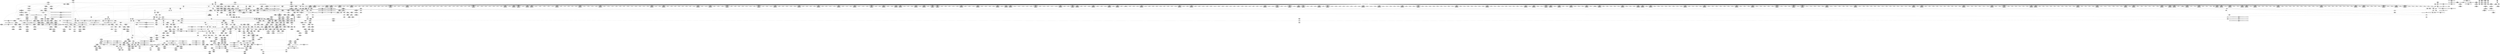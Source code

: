 digraph {
	CE0x4099de0 [shape=record,shape=Mrecord,label="{CE0x4099de0|selinux_inode_getattr:_tmp12|security/selinux/hooks.c,2904|*SummSink*}"]
	CE0x4096870 [shape=record,shape=Mrecord,label="{CE0x4096870|i64*_getelementptr_inbounds_(_11_x_i64_,_11_x_i64_*___llvm_gcov_ctr235,_i64_0,_i64_1)|*Constant*|*SummSink*}"]
	CE0x409db60 [shape=record,shape=Mrecord,label="{CE0x409db60|get_current:_entry|*SummSource*}"]
	CE0x40ddf80 [shape=record,shape=Mrecord,label="{CE0x40ddf80|104:_%struct.inode*,_:_CRE_211,212_}"]
	CE0x40fabb0 [shape=record,shape=Mrecord,label="{CE0x40fabb0|12:_i32,_56:_i8*,_:_CRE_304,305_}"]
	CE0x40debb0 [shape=record,shape=Mrecord,label="{CE0x40debb0|104:_%struct.inode*,_:_CRE_224,232_|*MultipleSource*|Function::selinux_inode_getattr&Arg::dentry::|*LoadInst*|security/selinux/hooks.c,1642|security/selinux/hooks.c,1642}"]
	CE0x4097c10 [shape=record,shape=Mrecord,label="{CE0x4097c10|GLOBAL:_selinux_inode_getattr.__warned|Global_var:selinux_inode_getattr.__warned|*SummSink*}"]
	CE0x413e7a0 [shape=record,shape=Mrecord,label="{CE0x413e7a0|i64*_getelementptr_inbounds_(_5_x_i64_,_5_x_i64_*___llvm_gcov_ctr155,_i64_0,_i64_4)|*Constant*|*SummSink*}"]
	CE0x40e4bb0 [shape=record,shape=Mrecord,label="{CE0x40e4bb0|__validate_creds:_lnot|include/linux/cred.h,173|*SummSource*}"]
	CE0x40c3490 [shape=record,shape=Mrecord,label="{CE0x40c3490|104:_%struct.inode*,_:_CRE_161,162_}"]
	CE0x407f410 [shape=record,shape=Mrecord,label="{CE0x407f410|selinux_inode_getattr:_tmp19|security/selinux/hooks.c,2904|*SummSource*}"]
	CE0x40d0640 [shape=record,shape=Mrecord,label="{CE0x40d0640|inode_has_perm:_call4|security/selinux/hooks.c,1617|*SummSink*}"]
	CE0x409e410 [shape=record,shape=Mrecord,label="{CE0x409e410|i32_78|*Constant*|*SummSource*}"]
	CE0x41039a0 [shape=record,shape=Mrecord,label="{CE0x41039a0|12:_i32,_56:_i8*,_:_CRE_597,598_}"]
	CE0x410ccb0 [shape=record,shape=Mrecord,label="{CE0x410ccb0|12:_i32,_56:_i8*,_:_CRE_912,913_}"]
	CE0x40a95e0 [shape=record,shape=Mrecord,label="{CE0x40a95e0|104:_%struct.inode*,_:_CRE_24,40_|*MultipleSource*|Function::selinux_inode_getattr&Arg::dentry::|*LoadInst*|security/selinux/hooks.c,1642|security/selinux/hooks.c,1642}"]
	CE0x40c8cd0 [shape=record,shape=Mrecord,label="{CE0x40c8cd0|get_current:_tmp4|./arch/x86/include/asm/current.h,14|*SummSource*}"]
	CE0x4102900 [shape=record,shape=Mrecord,label="{CE0x4102900|12:_i32,_56:_i8*,_:_CRE_583,584_}"]
	CE0x41161a0 [shape=record,shape=Mrecord,label="{CE0x41161a0|inode_has_perm:_sclass|security/selinux/hooks.c,1617|*SummSink*}"]
	CE0x409e3a0 [shape=record,shape=Mrecord,label="{CE0x409e3a0|i32_78|*Constant*|*SummSink*}"]
	CE0x40df190 [shape=record,shape=Mrecord,label="{CE0x40df190|104:_%struct.inode*,_:_CRE_264,272_|*MultipleSource*|Function::selinux_inode_getattr&Arg::dentry::|*LoadInst*|security/selinux/hooks.c,1642|security/selinux/hooks.c,1642}"]
	CE0x4076420 [shape=record,shape=Mrecord,label="{CE0x4076420|104:_%struct.inode*,_:_CRE_201,202_}"]
	CE0x410c460 [shape=record,shape=Mrecord,label="{CE0x410c460|12:_i32,_56:_i8*,_:_CRE_905,906_}"]
	CE0x40c5630 [shape=record,shape=Mrecord,label="{CE0x40c5630|i64*_getelementptr_inbounds_(_5_x_i64_,_5_x_i64_*___llvm_gcov_ctr155,_i64_0,_i64_0)|*Constant*|*SummSource*}"]
	CE0x40ce9a0 [shape=record,shape=Mrecord,label="{CE0x40ce9a0|104:_%struct.inode*,_:_CRE_157,158_}"]
	CE0x40cfc40 [shape=record,shape=Mrecord,label="{CE0x40cfc40|inode_has_perm:_sclass|security/selinux/hooks.c,1617|*SummSource*}"]
	CE0x40cfb60 [shape=record,shape=Mrecord,label="{CE0x40cfb60|inode_has_perm:_sclass|security/selinux/hooks.c,1617}"]
	CE0x40f7330 [shape=record,shape=Mrecord,label="{CE0x40f7330|12:_i32,_56:_i8*,_:_CRE_256,257_}"]
	CE0x40e2b10 [shape=record,shape=Mrecord,label="{CE0x40e2b10|get_current:_tmp4|./arch/x86/include/asm/current.h,14|*SummSink*}"]
	CE0x40dd400 [shape=record,shape=Mrecord,label="{CE0x40dd400|104:_%struct.inode*,_:_CRE_92,93_}"]
	CE0x40e38f0 [shape=record,shape=Mrecord,label="{CE0x40e38f0|_ret_void,_!dbg_!27722|include/linux/cred.h,175|*SummSource*}"]
	CE0x4081890 [shape=record,shape=Mrecord,label="{CE0x4081890|selinux_inode_getattr:_tobool|security/selinux/hooks.c,2904|*SummSink*}"]
	CE0x40cbba0 [shape=record,shape=Mrecord,label="{CE0x40cbba0|i64_0|*Constant*}"]
	CE0x40edbf0 [shape=record,shape=Mrecord,label="{CE0x40edbf0|12:_i32,_56:_i8*,_:_CRE_88,96_|*MultipleSource*|security/selinux/hooks.c,1642|Function::inode_has_perm&Arg::inode::|security/selinux/hooks.c,1611}"]
	CE0x407f1e0 [shape=record,shape=Mrecord,label="{CE0x407f1e0|i8*_getelementptr_inbounds_(_45_x_i8_,_45_x_i8_*_.str12,_i32_0,_i32_0)|*Constant*|*SummSink*}"]
	CE0x408ed10 [shape=record,shape=Mrecord,label="{CE0x408ed10|i64*_getelementptr_inbounds_(_8_x_i64_,_8_x_i64_*___llvm_gcov_ctr154,_i64_0,_i64_0)|*Constant*|*SummSink*}"]
	CE0x5c62ad0 [shape=record,shape=Mrecord,label="{CE0x5c62ad0|selinux_inode_getattr:_tmp}"]
	CE0x4076510 [shape=record,shape=Mrecord,label="{CE0x4076510|104:_%struct.inode*,_:_CRE_202,203_}"]
	CE0x40dbf90 [shape=record,shape=Mrecord,label="{CE0x40dbf90|_call_void___validate_creds(%struct.cred*_%cred,_i8*_getelementptr_inbounds_(_25_x_i8_,_25_x_i8_*_.str3,_i32_0,_i32_0),_i32_1609)_#10,_!dbg_!27719|security/selinux/hooks.c,1609}"]
	CE0x40d94f0 [shape=record,shape=Mrecord,label="{CE0x40d94f0|__validate_creds:_file|Function::__validate_creds&Arg::file::}"]
	CE0x4075d90 [shape=record,shape=Mrecord,label="{CE0x4075d90|104:_%struct.inode*,_:_CRE_194,195_}"]
	CE0x40c3a30 [shape=record,shape=Mrecord,label="{CE0x40c3a30|104:_%struct.inode*,_:_CRE_167,168_}"]
	CE0x40dc5b0 [shape=record,shape=Mrecord,label="{CE0x40dc5b0|__validate_creds:_lnot.ext|include/linux/cred.h,173}"]
	CE0x40fa950 [shape=record,shape=Mrecord,label="{CE0x40fa950|12:_i32,_56:_i8*,_:_CRE_302,303_}"]
	CE0x409df40 [shape=record,shape=Mrecord,label="{CE0x409df40|_ret_%struct.task_struct*_%tmp4,_!dbg_!27714|./arch/x86/include/asm/current.h,14}"]
	CE0x408a5d0 [shape=record,shape=Mrecord,label="{CE0x408a5d0|_call_void_mcount()_#3}"]
	CE0x40f32e0 [shape=record,shape=Mrecord,label="{CE0x40f32e0|12:_i32,_56:_i8*,_:_CRE_169,170_}"]
	CE0x4075160 [shape=record,shape=Mrecord,label="{CE0x4075160|104:_%struct.inode*,_:_CRE_181,182_}"]
	CE0x40e80c0 [shape=record,shape=Mrecord,label="{CE0x40e80c0|12:_i32,_56:_i8*,_:_CRE_76,80_|*MultipleSource*|security/selinux/hooks.c,1642|Function::inode_has_perm&Arg::inode::|security/selinux/hooks.c,1611}"]
	CE0x40a0d90 [shape=record,shape=Mrecord,label="{CE0x40a0d90|selinux_inode_getattr:_mnt|Function::selinux_inode_getattr&Arg::mnt::|*SummSource*}"]
	CE0x411b510 [shape=record,shape=Mrecord,label="{CE0x411b510|__validate_creds:_tmp3|include/linux/cred.h,173|*SummSink*}"]
	CE0x40c71c0 [shape=record,shape=Mrecord,label="{CE0x40c71c0|i64_1|*Constant*}"]
	CE0x40eae00 [shape=record,shape=Mrecord,label="{CE0x40eae00|_call_void_mcount()_#3}"]
	CE0x4120ec0 [shape=record,shape=Mrecord,label="{CE0x4120ec0|GLOBAL:___llvm_gcov_ctr154|Global_var:__llvm_gcov_ctr154|*SummSource*}"]
	CE0x40c3c10 [shape=record,shape=Mrecord,label="{CE0x40c3c10|104:_%struct.inode*,_:_CRE_169,170_}"]
	CE0x407a200 [shape=record,shape=Mrecord,label="{CE0x407a200|inode_has_perm:_entry|*SummSource*}"]
	CE0x40e1fc0 [shape=record,shape=Mrecord,label="{CE0x40e1fc0|get_current:_tmp4|./arch/x86/include/asm/current.h,14}"]
	CE0x40f1140 [shape=record,shape=Mrecord,label="{CE0x40f1140|inode_has_perm:_call|security/selinux/hooks.c,1614|*SummSink*}"]
	CE0x40db010 [shape=record,shape=Mrecord,label="{CE0x40db010|inode_has_perm:_tmp5|security/selinux/hooks.c,1609}"]
	CE0x40fa490 [shape=record,shape=Mrecord,label="{CE0x40fa490|12:_i32,_56:_i8*,_:_CRE_298,299_}"]
	CE0x408f510 [shape=record,shape=Mrecord,label="{CE0x408f510|selinux_inode_getattr:_tmp16|security/selinux/hooks.c,2904|*SummSource*}"]
	CE0x40a9570 [shape=record,shape=Mrecord,label="{CE0x40a9570|i8*_getelementptr_inbounds_(_25_x_i8_,_25_x_i8_*_.str3,_i32_0,_i32_0)|*Constant*|*SummSink*}"]
	CE0x40dfc60 [shape=record,shape=Mrecord,label="{CE0x40dfc60|i64*_getelementptr_inbounds_(_2_x_i64_,_2_x_i64_*___llvm_gcov_ctr204,_i64_0,_i64_0)|*Constant*|*SummSource*}"]
	CE0x40d2f40 [shape=record,shape=Mrecord,label="{CE0x40d2f40|__validate_creds:_tmp4|include/linux/cred.h,173|*SummSink*}"]
	CE0x40782c0 [shape=record,shape=Mrecord,label="{CE0x40782c0|__validate_creds:_tmp8|include/linux/cred.h,175}"]
	CE0x4119770 [shape=record,shape=Mrecord,label="{CE0x4119770|i64*_getelementptr_inbounds_(_8_x_i64_,_8_x_i64_*___llvm_gcov_ctr154,_i64_0,_i64_7)|*Constant*|*SummSource*}"]
	CE0x40ec270 [shape=record,shape=Mrecord,label="{CE0x40ec270|i64*_getelementptr_inbounds_(_5_x_i64_,_5_x_i64_*___llvm_gcov_ctr155,_i64_0,_i64_0)|*Constant*}"]
	CE0x4114e80 [shape=record,shape=Mrecord,label="{CE0x4114e80|i32_10|*Constant*}"]
	CE0x4123d10 [shape=record,shape=Mrecord,label="{CE0x4123d10|i32_512|*Constant*|*SummSink*}"]
	CE0x411e0f0 [shape=record,shape=Mrecord,label="{CE0x411e0f0|inode_has_perm:_lnot|security/selinux/hooks.c,1611|*SummSource*}"]
	CE0x40f6f70 [shape=record,shape=Mrecord,label="{CE0x40f6f70|12:_i32,_56:_i8*,_:_CRE_252,253_}"]
	CE0x40e62d0 [shape=record,shape=Mrecord,label="{CE0x40e62d0|inode_has_perm:_tmp4|security/selinux/hooks.c,1609}"]
	CE0x40f41e0 [shape=record,shape=Mrecord,label="{CE0x40f41e0|12:_i32,_56:_i8*,_:_CRE_185,186_}"]
	CE0x40a6230 [shape=record,shape=Mrecord,label="{CE0x40a6230|cred_sid:_tmp6|security/selinux/hooks.c,197|*SummSink*}"]
	CE0x40fddf0 [shape=record,shape=Mrecord,label="{CE0x40fddf0|12:_i32,_56:_i8*,_:_CRE_474,475_}"]
	CE0x409f5d0 [shape=record,shape=Mrecord,label="{CE0x409f5d0|selinux_inode_getattr:_dentry6|security/selinux/hooks.c,2907|*SummSource*}"]
	CE0x410d630 [shape=record,shape=Mrecord,label="{CE0x410d630|12:_i32,_56:_i8*,_:_CRE_920,921_}"]
	CE0x40c9760 [shape=record,shape=Mrecord,label="{CE0x40c9760|104:_%struct.inode*,_:_CRE_307,308_}"]
	CE0x40f6480 [shape=record,shape=Mrecord,label="{CE0x40f6480|12:_i32,_56:_i8*,_:_CRE_241,242_}"]
	CE0x40a1b20 [shape=record,shape=Mrecord,label="{CE0x40a1b20|GLOBAL:_path_has_perm|*Constant*|*SummSink*}"]
	CE0x4079100 [shape=record,shape=Mrecord,label="{CE0x4079100|inode_has_perm:_cred|Function::inode_has_perm&Arg::cred::|*SummSink*}"]
	CE0x40f0630 [shape=record,shape=Mrecord,label="{CE0x40f0630|inode_has_perm:_tmp14|security/selinux/hooks.c,1614|*SummSink*}"]
	CE0x4074760 [shape=record,shape=Mrecord,label="{CE0x4074760|__validate_creds:_entry|*SummSource*}"]
	CE0x413db10 [shape=record,shape=Mrecord,label="{CE0x413db10|_call_void___invalid_creds(%struct.cred*_%cred,_i8*_%file,_i32_%line)_#10,_!dbg_!27721|include/linux/cred.h,174}"]
	CE0x41158e0 [shape=record,shape=Mrecord,label="{CE0x41158e0|inode_has_perm:_sid3|security/selinux/hooks.c,1617|*SummSink*}"]
	CE0x410d3d0 [shape=record,shape=Mrecord,label="{CE0x410d3d0|12:_i32,_56:_i8*,_:_CRE_918,919_}"]
	CE0x40f4ea0 [shape=record,shape=Mrecord,label="{CE0x40f4ea0|12:_i32,_56:_i8*,_:_CRE_194,195_}"]
	CE0x410b750 [shape=record,shape=Mrecord,label="{CE0x410b750|12:_i32,_56:_i8*,_:_CRE_894,895_}"]
	CE0x4115e80 [shape=record,shape=Mrecord,label="{CE0x4115e80|inode_has_perm:_sid3|security/selinux/hooks.c,1617|*SummSource*}"]
	CE0x40de250 [shape=record,shape=Mrecord,label="{CE0x40de250|104:_%struct.inode*,_:_CRE_214,215_}"]
	CE0x410e800 [shape=record,shape=Mrecord,label="{CE0x410e800|12:_i32,_56:_i8*,_:_CRE_935,936_}"]
	CE0x408af90 [shape=record,shape=Mrecord,label="{CE0x408af90|i64*_getelementptr_inbounds_(_11_x_i64_,_11_x_i64_*___llvm_gcov_ctr235,_i64_0,_i64_9)|*Constant*|*SummSource*}"]
	CE0x40fa6f0 [shape=record,shape=Mrecord,label="{CE0x40fa6f0|12:_i32,_56:_i8*,_:_CRE_300,301_}"]
	CE0x40889b0 [shape=record,shape=Mrecord,label="{CE0x40889b0|selinux_inode_getattr:_if.end|*SummSink*}"]
	"CONST[source:0(mediator),value:2(dynamic)][purpose:{object}]"
	CE0x407d5f0 [shape=record,shape=Mrecord,label="{CE0x407d5f0|i64*_getelementptr_inbounds_(_2_x_i64_,_2_x_i64_*___llvm_gcov_ctr204,_i64_0,_i64_1)|*Constant*|*SummSink*}"]
	CE0x40c65e0 [shape=record,shape=Mrecord,label="{CE0x40c65e0|12:_i32,_56:_i8*,_:_CRE_24,32_|*MultipleSource*|security/selinux/hooks.c,1642|Function::inode_has_perm&Arg::inode::|security/selinux/hooks.c,1611}"]
	CE0x4079ab0 [shape=record,shape=Mrecord,label="{CE0x4079ab0|path_has_perm:_type|security/selinux/hooks.c,1645|*SummSource*}"]
	CE0x40eed10 [shape=record,shape=Mrecord,label="{CE0x40eed10|__validate_creds:_line|Function::__validate_creds&Arg::line::}"]
	CE0x40e1b40 [shape=record,shape=Mrecord,label="{CE0x40e1b40|12:_i32,_56:_i8*,_:_CRE_140,141_}"]
	CE0x4123a90 [shape=record,shape=Mrecord,label="{CE0x4123a90|i32_512|*Constant*}"]
	CE0x41068d0 [shape=record,shape=Mrecord,label="{CE0x41068d0|12:_i32,_56:_i8*,_:_CRE_684,688_|*MultipleSource*|security/selinux/hooks.c,1642|Function::inode_has_perm&Arg::inode::|security/selinux/hooks.c,1611}"]
	CE0x40fd9f0 [shape=record,shape=Mrecord,label="{CE0x40fd9f0|12:_i32,_56:_i8*,_:_CRE_472,473_}"]
	CE0x40f8e00 [shape=record,shape=Mrecord,label="{CE0x40f8e00|12:_i32,_56:_i8*,_:_CRE_279,280_}"]
	CE0x40a94a0 [shape=record,shape=Mrecord,label="{CE0x40a94a0|i8*_getelementptr_inbounds_(_25_x_i8_,_25_x_i8_*_.str3,_i32_0,_i32_0)|*Constant*|*SummSource*}"]
	CE0x40dd650 [shape=record,shape=Mrecord,label="{CE0x40dd650|104:_%struct.inode*,_:_CRE_95,96_}"]
	CE0x40dbf20 [shape=record,shape=Mrecord,label="{CE0x40dbf20|GLOBAL:___validate_creds|*Constant*}"]
	CE0x409d6b0 [shape=record,shape=Mrecord,label="{CE0x409d6b0|GLOBAL:_get_current|*Constant*|*SummSource*}"]
	CE0x40faf40 [shape=record,shape=Mrecord,label="{CE0x40faf40|12:_i32,_56:_i8*,_:_CRE_307,308_}"]
	CE0x41151b0 [shape=record,shape=Mrecord,label="{CE0x41151b0|i32_10|*Constant*|*SummSink*}"]
	CE0x409e800 [shape=record,shape=Mrecord,label="{CE0x409e800|selinux_inode_getattr:_cred4|security/selinux/hooks.c,2904|*SummSink*}"]
	CE0x410e210 [shape=record,shape=Mrecord,label="{CE0x410e210|12:_i32,_56:_i8*,_:_CRE_930,931_}"]
	CE0x411da80 [shape=record,shape=Mrecord,label="{CE0x411da80|i1_true|*Constant*}"]
	CE0x40e1d60 [shape=record,shape=Mrecord,label="{CE0x40e1d60|12:_i32,_56:_i8*,_:_CRE_143,144_}"]
	CE0x411fba0 [shape=record,shape=Mrecord,label="{CE0x411fba0|inode_has_perm:_expval|security/selinux/hooks.c,1611|*SummSource*}"]
	CE0x40face0 [shape=record,shape=Mrecord,label="{CE0x40face0|12:_i32,_56:_i8*,_:_CRE_305,306_}"]
	CE0x4071420 [shape=record,shape=Mrecord,label="{CE0x4071420|selinux_inode_getattr:_tmp12|security/selinux/hooks.c,2904|*SummSource*}"]
	CE0x40fa230 [shape=record,shape=Mrecord,label="{CE0x40fa230|12:_i32,_56:_i8*,_:_CRE_296,297_}"]
	CE0x4072230 [shape=record,shape=Mrecord,label="{CE0x4072230|i64*_getelementptr_inbounds_(_11_x_i64_,_11_x_i64_*___llvm_gcov_ctr235,_i64_0,_i64_0)|*Constant*|*SummSource*}"]
	CE0x4089a90 [shape=record,shape=Mrecord,label="{CE0x4089a90|_ret_i32_%retval.0,_!dbg_!27739|security/selinux/hooks.c,1618|*SummSink*}"]
	CE0x40f01b0 [shape=record,shape=Mrecord,label="{CE0x40f01b0|i64*_getelementptr_inbounds_(_8_x_i64_,_8_x_i64_*___llvm_gcov_ctr154,_i64_0,_i64_6)|*Constant*|*SummSource*}"]
	CE0x40f8350 [shape=record,shape=Mrecord,label="{CE0x40f8350|12:_i32,_56:_i8*,_:_CRE_270,271_}"]
	CE0x40f5ad0 [shape=record,shape=Mrecord,label="{CE0x40f5ad0|12:_i32,_56:_i8*,_:_CRE_207,208_}"]
	CE0x4076920 [shape=record,shape=Mrecord,label="{CE0x4076920|inode_has_perm:_tmp3|*SummSource*}"]
	CE0x407b9e0 [shape=record,shape=Mrecord,label="{CE0x407b9e0|__validate_creds:_conv|include/linux/cred.h,173}"]
	CE0x41169d0 [shape=record,shape=Mrecord,label="{CE0x41169d0|inode_has_perm:_tmp13|security/selinux/hooks.c,1614|*SummSource*}"]
	CE0x40f5cb0 [shape=record,shape=Mrecord,label="{CE0x40f5cb0|12:_i32,_56:_i8*,_:_CRE_212,216_|*MultipleSource*|security/selinux/hooks.c,1642|Function::inode_has_perm&Arg::inode::|security/selinux/hooks.c,1611}"]
	CE0x4090f80 [shape=record,shape=Mrecord,label="{CE0x4090f80|selinux_inode_getattr:_tobool1|security/selinux/hooks.c,2904|*SummSource*}"]
	CE0x40d8960 [shape=record,shape=Mrecord,label="{CE0x40d8960|inode_has_perm:_do.body|*SummSink*}"]
	CE0x4096400 [shape=record,shape=Mrecord,label="{CE0x4096400|selinux_inode_getattr:_land.lhs.true2|*SummSource*}"]
	CE0x4075ca0 [shape=record,shape=Mrecord,label="{CE0x4075ca0|104:_%struct.inode*,_:_CRE_193,194_}"]
	CE0x4083ac0 [shape=record,shape=Mrecord,label="{CE0x4083ac0|selinux_inode_getattr:_call3|security/selinux/hooks.c,2904|*SummSource*}"]
	CE0x40f3010 [shape=record,shape=Mrecord,label="{CE0x40f3010|12:_i32,_56:_i8*,_:_CRE_166,167_}"]
	CE0x4089810 [shape=record,shape=Mrecord,label="{CE0x4089810|_ret_i32_%retval.0,_!dbg_!27739|security/selinux/hooks.c,1618}"]
	CE0x407d660 [shape=record,shape=Mrecord,label="{CE0x407d660|path_has_perm:_tmp1}"]
	CE0x40da6a0 [shape=record,shape=Mrecord,label="{CE0x40da6a0|cred_sid:_tmp3|*SummSink*}"]
	CE0x40c4790 [shape=record,shape=Mrecord,label="{CE0x40c4790|i64*_getelementptr_inbounds_(_2_x_i64_,_2_x_i64_*___llvm_gcov_ctr204,_i64_0,_i64_0)|*Constant*|*SummSink*}"]
	CE0x413df80 [shape=record,shape=Mrecord,label="{CE0x413df80|GLOBAL:___invalid_creds|*Constant*|*SummSource*}"]
	CE0x40f5800 [shape=record,shape=Mrecord,label="{CE0x40f5800|12:_i32,_56:_i8*,_:_CRE_204,205_}"]
	CE0x40de430 [shape=record,shape=Mrecord,label="{CE0x40de430|104:_%struct.inode*,_:_CRE_216,217_}"]
	CE0x5c62bb0 [shape=record,shape=Mrecord,label="{CE0x5c62bb0|selinux_inode_getattr:_tmp|*SummSource*}"]
	CE0x40ce160 [shape=record,shape=Mrecord,label="{CE0x40ce160|104:_%struct.inode*,_:_CRE_148,149_}"]
	CE0x40e5020 [shape=record,shape=Mrecord,label="{CE0x40e5020|inode_has_perm:_tmp|*SummSink*}"]
	CE0x4118e00 [shape=record,shape=Mrecord,label="{CE0x4118e00|_ret_i32_%retval.0,_!dbg_!27728|security/selinux/avc.c,775|*SummSink*}"]
	CE0x410e470 [shape=record,shape=Mrecord,label="{CE0x410e470|12:_i32,_56:_i8*,_:_CRE_932,933_}"]
	CE0x411e260 [shape=record,shape=Mrecord,label="{CE0x411e260|inode_has_perm:_lnot.ext|security/selinux/hooks.c,1611|*SummSink*}"]
	CE0x40f5bc0 [shape=record,shape=Mrecord,label="{CE0x40f5bc0|12:_i32,_56:_i8*,_:_CRE_208,210_|*MultipleSource*|security/selinux/hooks.c,1642|Function::inode_has_perm&Arg::inode::|security/selinux/hooks.c,1611}"]
	CE0x40cf120 [shape=record,shape=Mrecord,label="{CE0x40cf120|avc_has_perm:_ssid|Function::avc_has_perm&Arg::ssid::|*SummSink*}"]
	CE0x40fb400 [shape=record,shape=Mrecord,label="{CE0x40fb400|12:_i32,_56:_i8*,_:_CRE_311,312_}"]
	CE0x40f49f0 [shape=record,shape=Mrecord,label="{CE0x40f49f0|12:_i32,_56:_i8*,_:_CRE_189,190_}"]
	CE0x40dd740 [shape=record,shape=Mrecord,label="{CE0x40dd740|104:_%struct.inode*,_:_CRE_96,104_|*MultipleSource*|Function::selinux_inode_getattr&Arg::dentry::|*LoadInst*|security/selinux/hooks.c,1642|security/selinux/hooks.c,1642}"]
	CE0x40fe7e0 [shape=record,shape=Mrecord,label="{CE0x40fe7e0|12:_i32,_56:_i8*,_:_CRE_483,484_}"]
	CE0x40d9b90 [shape=record,shape=Mrecord,label="{CE0x40d9b90|inode_has_perm:_do.body}"]
	CE0x4078790 [shape=record,shape=Mrecord,label="{CE0x4078790|cred_sid:_bb}"]
	CE0x40f2200 [shape=record,shape=Mrecord,label="{CE0x40f2200|12:_i32,_56:_i8*,_:_CRE_151,152_}"]
	CE0x40f9d70 [shape=record,shape=Mrecord,label="{CE0x40f9d70|12:_i32,_56:_i8*,_:_CRE_292,293_}"]
	CE0x40710d0 [shape=record,shape=Mrecord,label="{CE0x40710d0|selinux_inode_getattr:_tmp11|security/selinux/hooks.c,2904|*SummSink*}"]
	CE0x410e0e0 [shape=record,shape=Mrecord,label="{CE0x410e0e0|12:_i32,_56:_i8*,_:_CRE_929,930_}"]
	CE0x40e3c20 [shape=record,shape=Mrecord,label="{CE0x40e3c20|i64_1|*Constant*}"]
	CE0x410f770 [shape=record,shape=Mrecord,label="{CE0x410f770|12:_i32,_56:_i8*,_:_CRE_979,980_}"]
	CE0x408eef0 [shape=record,shape=Mrecord,label="{CE0x408eef0|selinux_inode_getattr:_tmp15|security/selinux/hooks.c,2904|*SummSource*}"]
	CE0x41205b0 [shape=record,shape=Mrecord,label="{CE0x41205b0|i64_3|*Constant*}"]
	CE0x40f1f30 [shape=record,shape=Mrecord,label="{CE0x40f1f30|12:_i32,_56:_i8*,_:_CRE_148,149_}"]
	CE0x4079680 [shape=record,shape=Mrecord,label="{CE0x4079680|inode_has_perm:_inode|Function::inode_has_perm&Arg::inode::|*SummSink*}"]
	CE0x40768b0 [shape=record,shape=Mrecord,label="{CE0x40768b0|inode_has_perm:_tmp3}"]
	CE0x40fc420 [shape=record,shape=Mrecord,label="{CE0x40fc420|12:_i32,_56:_i8*,_:_CRE_384,388_|*MultipleSource*|security/selinux/hooks.c,1642|Function::inode_has_perm&Arg::inode::|security/selinux/hooks.c,1611}"]
	CE0x411faa0 [shape=record,shape=Mrecord,label="{CE0x411faa0|i64_4|*Constant*}"]
	CE0x4090b80 [shape=record,shape=Mrecord,label="{CE0x4090b80|selinux_inode_getattr:_do.body|*SummSource*}"]
	CE0x4108ea0 [shape=record,shape=Mrecord,label="{CE0x4108ea0|12:_i32,_56:_i8*,_:_CRE_848,856_|*MultipleSource*|security/selinux/hooks.c,1642|Function::inode_has_perm&Arg::inode::|security/selinux/hooks.c,1611}"]
	CE0x4109f90 [shape=record,shape=Mrecord,label="{CE0x4109f90|12:_i32,_56:_i8*,_:_CRE_874,875_}"]
	CE0x40f4000 [shape=record,shape=Mrecord,label="{CE0x40f4000|12:_i32,_56:_i8*,_:_CRE_183,184_}"]
	CE0x41040c0 [shape=record,shape=Mrecord,label="{CE0x41040c0|12:_i32,_56:_i8*,_:_CRE_603,604_}"]
	CE0x410de80 [shape=record,shape=Mrecord,label="{CE0x410de80|12:_i32,_56:_i8*,_:_CRE_927,928_}"]
	CE0x409e2f0 [shape=record,shape=Mrecord,label="{CE0x409e2f0|i32_78|*Constant*}"]
	CE0x40c8b40 [shape=record,shape=Mrecord,label="{CE0x40c8b40|get_current:_tmp}"]
	CE0x40f40f0 [shape=record,shape=Mrecord,label="{CE0x40f40f0|12:_i32,_56:_i8*,_:_CRE_184,185_}"]
	CE0x4103d30 [shape=record,shape=Mrecord,label="{CE0x4103d30|12:_i32,_56:_i8*,_:_CRE_600,601_}"]
	CE0x40d8e20 [shape=record,shape=Mrecord,label="{CE0x40d8e20|_call_void_mcount()_#3}"]
	CE0x40d3270 [shape=record,shape=Mrecord,label="{CE0x40d3270|__validate_creds:_tmp5|include/linux/cred.h,173|*SummSource*}"]
	CE0x40da940 [shape=record,shape=Mrecord,label="{CE0x40da940|_call_void_mcount()_#3}"]
	CE0x40de700 [shape=record,shape=Mrecord,label="{CE0x40de700|104:_%struct.inode*,_:_CRE_219,220_}"]
	CE0x40f7640 [shape=record,shape=Mrecord,label="{CE0x40f7640|12:_i32,_56:_i8*,_:_CRE_259,260_}"]
	CE0x4115db0 [shape=record,shape=Mrecord,label="{CE0x4115db0|inode_has_perm:_sid3|security/selinux/hooks.c,1617}"]
	CE0x4118fb0 [shape=record,shape=Mrecord,label="{CE0x4118fb0|i64*_getelementptr_inbounds_(_8_x_i64_,_8_x_i64_*___llvm_gcov_ctr154,_i64_0,_i64_7)|*Constant*|*SummSink*}"]
	CE0x409c1e0 [shape=record,shape=Mrecord,label="{CE0x409c1e0|selinux_inode_getattr:_tmp4|security/selinux/hooks.c,2904|*SummSource*}"]
	CE0x40e4d10 [shape=record,shape=Mrecord,label="{CE0x40e4d10|i1_true|*Constant*}"]
	CE0x40db790 [shape=record,shape=Mrecord,label="{CE0x40db790|i32_4|*Constant*|*SummSink*}"]
	CE0x411bee0 [shape=record,shape=Mrecord,label="{CE0x411bee0|avc_has_perm:_tclass|Function::avc_has_perm&Arg::tclass::}"]
	CE0x4114860 [shape=record,shape=Mrecord,label="{CE0x4114860|cred_sid:_cred|Function::cred_sid&Arg::cred::|*SummSource*}"]
	CE0x40f5170 [shape=record,shape=Mrecord,label="{CE0x40f5170|12:_i32,_56:_i8*,_:_CRE_197,198_}"]
	CE0x40776b0 [shape=record,shape=Mrecord,label="{CE0x40776b0|path_has_perm:_u|security/selinux/hooks.c,1646|*SummSink*}"]
	CE0x410fb20 [shape=record,shape=Mrecord,label="{CE0x410fb20|12:_i32,_56:_i8*,_:_CRE_983,984_}"]
	CE0x40fc1f0 [shape=record,shape=Mrecord,label="{CE0x40fc1f0|12:_i32,_56:_i8*,_:_CRE_376,384_|*MultipleSource*|security/selinux/hooks.c,1642|Function::inode_has_perm&Arg::inode::|security/selinux/hooks.c,1611}"]
	CE0x40e20c0 [shape=record,shape=Mrecord,label="{CE0x40e20c0|_call_void_mcount()_#3|*SummSource*}"]
	CE0x413ff70 [shape=record,shape=Mrecord,label="{CE0x413ff70|cred_sid:_tmp4|*LoadInst*|security/selinux/hooks.c,196|*SummSource*}"]
	CE0x410cb80 [shape=record,shape=Mrecord,label="{CE0x410cb80|12:_i32,_56:_i8*,_:_CRE_911,912_}"]
	CE0x40f7770 [shape=record,shape=Mrecord,label="{CE0x40f7770|12:_i32,_56:_i8*,_:_CRE_260,261_}"]
	CE0x408d5e0 [shape=record,shape=Mrecord,label="{CE0x408d5e0|i32_0|*Constant*}"]
	CE0x40f0950 [shape=record,shape=Mrecord,label="{CE0x40f0950|inode_has_perm:_tmp14|security/selinux/hooks.c,1614}"]
	CE0x40f27a0 [shape=record,shape=Mrecord,label="{CE0x40f27a0|12:_i32,_56:_i8*,_:_CRE_157,158_}"]
	CE0x40f4cc0 [shape=record,shape=Mrecord,label="{CE0x40f4cc0|12:_i32,_56:_i8*,_:_CRE_192,193_}"]
	CE0x4107d00 [shape=record,shape=Mrecord,label="{CE0x4107d00|12:_i32,_56:_i8*,_:_CRE_768,776_|*MultipleSource*|security/selinux/hooks.c,1642|Function::inode_has_perm&Arg::inode::|security/selinux/hooks.c,1611}"]
	CE0x40d9620 [shape=record,shape=Mrecord,label="{CE0x40d9620|i64*_getelementptr_inbounds_(_2_x_i64_,_2_x_i64_*___llvm_gcov_ctr131,_i64_0,_i64_1)|*Constant*|*SummSink*}"]
	CE0x4109c00 [shape=record,shape=Mrecord,label="{CE0x4109c00|12:_i32,_56:_i8*,_:_CRE_871,872_}"]
	CE0x4075520 [shape=record,shape=Mrecord,label="{CE0x4075520|104:_%struct.inode*,_:_CRE_185,186_}"]
	CE0x40c4ca0 [shape=record,shape=Mrecord,label="{CE0x40c4ca0|get_current:_tmp2}"]
	CE0x40c3760 [shape=record,shape=Mrecord,label="{CE0x40c3760|104:_%struct.inode*,_:_CRE_164,165_}"]
	CE0x407b480 [shape=record,shape=Mrecord,label="{CE0x407b480|path_has_perm:_dentry|security/selinux/hooks.c,1642|*SummSink*}"]
	CE0x4078ea0 [shape=record,shape=Mrecord,label="{CE0x4078ea0|inode_has_perm:_return|*SummSource*}"]
	CE0x40cd3a0 [shape=record,shape=Mrecord,label="{CE0x40cd3a0|104:_%struct.inode*,_:_CRE_88,89_}"]
	CE0x4100520 [shape=record,shape=Mrecord,label="{CE0x4100520|12:_i32,_56:_i8*,_:_CRE_553,554_}"]
	CE0x413f750 [shape=record,shape=Mrecord,label="{CE0x413f750|i32_22|*Constant*|*SummSource*}"]
	CE0x407a3f0 [shape=record,shape=Mrecord,label="{CE0x407a3f0|path_has_perm:_path1|security/selinux/hooks.c,1646|*SummSource*}"]
	CE0x413f340 [shape=record,shape=Mrecord,label="{CE0x413f340|cred_sid:_bb|*SummSink*}"]
	CE0x40d71e0 [shape=record,shape=Mrecord,label="{CE0x40d71e0|inode_has_perm:_tmp|*SummSource*}"]
	CE0x40c32b0 [shape=record,shape=Mrecord,label="{CE0x40c32b0|104:_%struct.inode*,_:_CRE_159,160_}"]
	CE0x41064a0 [shape=record,shape=Mrecord,label="{CE0x41064a0|12:_i32,_56:_i8*,_:_CRE_672,680_|*MultipleSource*|security/selinux/hooks.c,1642|Function::inode_has_perm&Arg::inode::|security/selinux/hooks.c,1611}"]
	CE0x410b160 [shape=record,shape=Mrecord,label="{CE0x410b160|12:_i32,_56:_i8*,_:_CRE_889,890_}"]
	CE0x411a320 [shape=record,shape=Mrecord,label="{CE0x411a320|inode_has_perm:_tmp20|security/selinux/hooks.c,1618|*SummSource*}"]
	CE0x40e1450 [shape=record,shape=Mrecord,label="{CE0x40e1450|12:_i32,_56:_i8*,_:_CRE_128,136_|*MultipleSource*|security/selinux/hooks.c,1642|Function::inode_has_perm&Arg::inode::|security/selinux/hooks.c,1611}"]
	CE0x40f2890 [shape=record,shape=Mrecord,label="{CE0x40f2890|12:_i32,_56:_i8*,_:_CRE_158,159_}"]
	CE0x40cdfc0 [shape=record,shape=Mrecord,label="{CE0x40cdfc0|104:_%struct.inode*,_:_CRE_146,147_}"]
	CE0x40f2f20 [shape=record,shape=Mrecord,label="{CE0x40f2f20|12:_i32,_56:_i8*,_:_CRE_165,166_}"]
	CE0x411a6c0 [shape=record,shape=Mrecord,label="{CE0x411a6c0|i64*_getelementptr_inbounds_(_5_x_i64_,_5_x_i64_*___llvm_gcov_ctr155,_i64_0,_i64_0)|*Constant*|*SummSink*}"]
	CE0x40c3940 [shape=record,shape=Mrecord,label="{CE0x40c3940|104:_%struct.inode*,_:_CRE_166,167_}"]
	CE0x40f8ba0 [shape=record,shape=Mrecord,label="{CE0x40f8ba0|12:_i32,_56:_i8*,_:_CRE_277,278_}"]
	CE0x40da2d0 [shape=record,shape=Mrecord,label="{CE0x40da2d0|__validate_creds:_file|Function::__validate_creds&Arg::file::|*SummSource*}"]
	CE0x4073b70 [shape=record,shape=Mrecord,label="{CE0x4073b70|selinux_inode_getattr:_entry|*SummSource*}"]
	CE0x4084fa0 [shape=record,shape=Mrecord,label="{CE0x4084fa0|_call_void_lockdep_rcu_suspicious(i8*_getelementptr_inbounds_(_25_x_i8_,_25_x_i8_*_.str3,_i32_0,_i32_0),_i32_2904,_i8*_getelementptr_inbounds_(_45_x_i8_,_45_x_i8_*_.str12,_i32_0,_i32_0))_#10,_!dbg_!27729|security/selinux/hooks.c,2904}"]
	CE0x40ddb00 [shape=record,shape=Mrecord,label="{CE0x40ddb00|104:_%struct.inode*,_:_CRE_206,207_}"]
	CE0x4105ea0 [shape=record,shape=Mrecord,label="{CE0x4105ea0|12:_i32,_56:_i8*,_:_CRE_648,656_|*MultipleSource*|security/selinux/hooks.c,1642|Function::inode_has_perm&Arg::inode::|security/selinux/hooks.c,1611}"]
	CE0x408db30 [shape=record,shape=Mrecord,label="{CE0x408db30|GLOBAL:_lockdep_rcu_suspicious|*Constant*}"]
	CE0x4094df0 [shape=record,shape=Mrecord,label="{CE0x4094df0|path_has_perm:_bb|*SummSink*}"]
	CE0x40f6bb0 [shape=record,shape=Mrecord,label="{CE0x40f6bb0|12:_i32,_56:_i8*,_:_CRE_248,249_}"]
	CE0x40fc620 [shape=record,shape=Mrecord,label="{CE0x40fc620|12:_i32,_56:_i8*,_:_CRE_392,400_|*MultipleSource*|security/selinux/hooks.c,1642|Function::inode_has_perm&Arg::inode::|security/selinux/hooks.c,1611}"]
	CE0x4107900 [shape=record,shape=Mrecord,label="{CE0x4107900|12:_i32,_56:_i8*,_:_CRE_752,756_|*MultipleSource*|security/selinux/hooks.c,1642|Function::inode_has_perm&Arg::inode::|security/selinux/hooks.c,1611}"]
	CE0x40e2910 [shape=record,shape=Mrecord,label="{CE0x40e2910|path_has_perm:_tmp|*SummSource*}"]
	CE0x40db490 [shape=record,shape=Mrecord,label="{CE0x40db490|__validate_creds:_tobool|include/linux/cred.h,173}"]
	CE0x40e4840 [shape=record,shape=Mrecord,label="{CE0x40e4840|i64*_getelementptr_inbounds_(_8_x_i64_,_8_x_i64_*___llvm_gcov_ctr154,_i64_0,_i64_0)|*Constant*|*SummSource*}"]
	CE0x40e6c20 [shape=record,shape=Mrecord,label="{CE0x40e6c20|inode_has_perm:_i_flags|security/selinux/hooks.c,1611|*SummSource*}"]
	CE0x40f58f0 [shape=record,shape=Mrecord,label="{CE0x40f58f0|12:_i32,_56:_i8*,_:_CRE_205,206_}"]
	CE0x40ca620 [shape=record,shape=Mrecord,label="{CE0x40ca620|path_has_perm:_tmp6|security/selinux/hooks.c,1646|*SummSource*}"]
	CE0x4114d50 [shape=record,shape=Mrecord,label="{CE0x4114d50|_ret_i32_%tmp6,_!dbg_!27716|security/selinux/hooks.c,197|*SummSink*}"]
	CE0x40a6440 [shape=record,shape=Mrecord,label="{CE0x40a6440|VOIDTB_TE:_CE_8,16_|Function::selinux_inode_getattr&Arg::mnt::}"]
	CE0x40a4950 [shape=record,shape=Mrecord,label="{CE0x40a4950|i8_1|*Constant*|*SummSink*}"]
	CE0x4092aa0 [shape=record,shape=Mrecord,label="{CE0x4092aa0|path_has_perm:_ad|security/selinux/hooks.c, 1643|*SummSink*}"]
	CE0x410ee20 [shape=record,shape=Mrecord,label="{CE0x410ee20|12:_i32,_56:_i8*,_:_CRE_960,968_|*MultipleSource*|security/selinux/hooks.c,1642|Function::inode_has_perm&Arg::inode::|security/selinux/hooks.c,1611}"]
	CE0x41053c0 [shape=record,shape=Mrecord,label="{CE0x41053c0|12:_i32,_56:_i8*,_:_CRE_619,620_}"]
	CE0x40769e0 [shape=record,shape=Mrecord,label="{CE0x40769e0|inode_has_perm:_tmp3|*SummSink*}"]
	CE0x4104320 [shape=record,shape=Mrecord,label="{CE0x4104320|12:_i32,_56:_i8*,_:_CRE_605,606_}"]
	CE0x4105ae0 [shape=record,shape=Mrecord,label="{CE0x4105ae0|12:_i32,_56:_i8*,_:_CRE_632,640_|*MultipleSource*|security/selinux/hooks.c,1642|Function::inode_has_perm&Arg::inode::|security/selinux/hooks.c,1611}"]
	CE0x40841a0 [shape=record,shape=Mrecord,label="{CE0x40841a0|selinux_inode_getattr:_tmp5|security/selinux/hooks.c,2904|*SummSource*}"]
	CE0x40dffc0 [shape=record,shape=Mrecord,label="{CE0x40dffc0|COLLAPSED:_GCMRE___llvm_gcov_ctr98_internal_global_2_x_i64_zeroinitializer:_elem_0:default:}"]
	CE0x40dae20 [shape=record,shape=Mrecord,label="{CE0x40dae20|cred_sid:_tmp3}"]
	CE0x40f8940 [shape=record,shape=Mrecord,label="{CE0x40f8940|12:_i32,_56:_i8*,_:_CRE_275,276_}"]
	CE0x536e120 [shape=record,shape=Mrecord,label="{CE0x536e120|selinux_inode_getattr:_tmp1|*SummSource*}"]
	CE0x40ecbd0 [shape=record,shape=Mrecord,label="{CE0x40ecbd0|path_has_perm:_tmp4|*LoadInst*|security/selinux/hooks.c,1642|*SummSource*}"]
	CE0x408f4a0 [shape=record,shape=Mrecord,label="{CE0x408f4a0|selinux_inode_getattr:_tmp16|security/selinux/hooks.c,2904}"]
	CE0x4074480 [shape=record,shape=Mrecord,label="{CE0x4074480|get_current:_tmp3|*SummSource*}"]
	CE0x40a17c0 [shape=record,shape=Mrecord,label="{CE0x40a17c0|GLOBAL:_path_has_perm|*Constant*}"]
	CE0x40cf2d0 [shape=record,shape=Mrecord,label="{CE0x40cf2d0|avc_has_perm:_tsid|Function::avc_has_perm&Arg::tsid::}"]
	CE0x40cc380 [shape=record,shape=Mrecord,label="{CE0x40cc380|path_has_perm:_tmp1|*SummSink*}"]
	CE0x40d7ec0 [shape=record,shape=Mrecord,label="{CE0x40d7ec0|COLLAPSED:_CMRE:_elem_0:default:}"]
	CE0x40fe020 [shape=record,shape=Mrecord,label="{CE0x40fe020|12:_i32,_56:_i8*,_:_CRE_476,477_}"]
	CE0x40c9bf0 [shape=record,shape=Mrecord,label="{CE0x40c9bf0|104:_%struct.inode*,_:_CRE_313,314_}"]
	CE0x40a0070 [shape=record,shape=Mrecord,label="{CE0x40a0070|0:_i8,_8:_%struct.vfsmount*,_16:_%struct.dentry*,_24:_%struct.selinux_audit_data*,_:_SCMRE_8,16_|*MultipleSource*|security/selinux/hooks.c,2907|security/selinux/hooks.c, 2905}"]
	CE0x41084d0 [shape=record,shape=Mrecord,label="{CE0x41084d0|12:_i32,_56:_i8*,_:_CRE_808,816_|*MultipleSource*|security/selinux/hooks.c,1642|Function::inode_has_perm&Arg::inode::|security/selinux/hooks.c,1611}"]
	CE0x40eccb0 [shape=record,shape=Mrecord,label="{CE0x40eccb0|path_has_perm:_tmp4|*LoadInst*|security/selinux/hooks.c,1642|*SummSink*}"]
	CE0x40e6a70 [shape=record,shape=Mrecord,label="{CE0x40e6a70|12:_i32,_56:_i8*,_:_CRE_0,2_|*MultipleSource*|security/selinux/hooks.c,1642|Function::inode_has_perm&Arg::inode::|security/selinux/hooks.c,1611}"]
	CE0x40825f0 [shape=record,shape=Mrecord,label="{CE0x40825f0|selinux_inode_getattr:_if.end}"]
	CE0x40ce7c0 [shape=record,shape=Mrecord,label="{CE0x40ce7c0|104:_%struct.inode*,_:_CRE_155,156_}"]
	CE0x4106ad0 [shape=record,shape=Mrecord,label="{CE0x4106ad0|12:_i32,_56:_i8*,_:_CRE_688,692_|*MultipleSource*|security/selinux/hooks.c,1642|Function::inode_has_perm&Arg::inode::|security/selinux/hooks.c,1611}"]
	CE0x410aa40 [shape=record,shape=Mrecord,label="{CE0x410aa40|12:_i32,_56:_i8*,_:_CRE_883,884_}"]
	CE0x4085010 [shape=record,shape=Mrecord,label="{CE0x4085010|_call_void_lockdep_rcu_suspicious(i8*_getelementptr_inbounds_(_25_x_i8_,_25_x_i8_*_.str3,_i32_0,_i32_0),_i32_2904,_i8*_getelementptr_inbounds_(_45_x_i8_,_45_x_i8_*_.str12,_i32_0,_i32_0))_#10,_!dbg_!27729|security/selinux/hooks.c,2904|*SummSource*}"]
	CE0x40cdd40 [shape=record,shape=Mrecord,label="{CE0x40cdd40|104:_%struct.inode*,_:_CRE_144,145_}"]
	CE0x4107100 [shape=record,shape=Mrecord,label="{CE0x4107100|12:_i32,_56:_i8*,_:_CRE_712,728_|*MultipleSource*|security/selinux/hooks.c,1642|Function::inode_has_perm&Arg::inode::|security/selinux/hooks.c,1611}"]
	CE0x4109070 [shape=record,shape=Mrecord,label="{CE0x4109070|12:_i32,_56:_i8*,_:_CRE_856,864_|*MultipleSource*|security/selinux/hooks.c,1642|Function::inode_has_perm&Arg::inode::|security/selinux/hooks.c,1611}"]
	CE0x4084a30 [shape=record,shape=Mrecord,label="{CE0x4084a30|i64_1|*Constant*|*SummSink*}"]
	CE0x40cbb30 [shape=record,shape=Mrecord,label="{CE0x40cbb30|__validate_creds:_expval|include/linux/cred.h,173}"]
	CE0x4137d20 [shape=record,shape=Mrecord,label="{CE0x4137d20|inode_has_perm:_tmp16|security/selinux/hooks.c,1615}"]
	CE0x4119670 [shape=record,shape=Mrecord,label="{CE0x4119670|i64*_getelementptr_inbounds_(_8_x_i64_,_8_x_i64_*___llvm_gcov_ctr154,_i64_0,_i64_7)|*Constant*}"]
	CE0x4076150 [shape=record,shape=Mrecord,label="{CE0x4076150|104:_%struct.inode*,_:_CRE_198,199_}"]
	CE0x40916a0 [shape=record,shape=Mrecord,label="{CE0x40916a0|selinux_inode_getattr:_tmp7|security/selinux/hooks.c,2904|*SummSink*}"]
	CE0x40e4030 [shape=record,shape=Mrecord,label="{CE0x40e4030|GLOBAL:___validate_creds|*Constant*|*SummSink*}"]
	CE0x40d4390 [shape=record,shape=Mrecord,label="{CE0x40d4390|__validate_creds:_tmp7|include/linux/cred.h,174|*SummSink*}"]
	CE0x40dc240 [shape=record,shape=Mrecord,label="{CE0x40dc240|_call_void___validate_creds(%struct.cred*_%cred,_i8*_getelementptr_inbounds_(_25_x_i8_,_25_x_i8_*_.str3,_i32_0,_i32_0),_i32_1609)_#10,_!dbg_!27719|security/selinux/hooks.c,1609|*SummSink*}"]
	CE0x40f1a80 [shape=record,shape=Mrecord,label="{CE0x40f1a80|cred_sid:_entry|*SummSink*}"]
	CE0x40c7150 [shape=record,shape=Mrecord,label="{CE0x40c7150|i64*_getelementptr_inbounds_(_8_x_i64_,_8_x_i64_*___llvm_gcov_ctr154,_i64_0,_i64_1)|*Constant*|*SummSink*}"]
	CE0x40ea5c0 [shape=record,shape=Mrecord,label="{CE0x40ea5c0|__validate_creds:_if.then|*SummSink*}"]
	CE0x406de90 [shape=record,shape=Mrecord,label="{CE0x406de90|_call_void_mcount()_#3|*SummSource*}"]
	CE0x40e31f0 [shape=record,shape=Mrecord,label="{CE0x40e31f0|inode_has_perm:_do.end}"]
	CE0x40ff030 [shape=record,shape=Mrecord,label="{CE0x40ff030|12:_i32,_56:_i8*,_:_CRE_500,504_|*MultipleSource*|security/selinux/hooks.c,1642|Function::inode_has_perm&Arg::inode::|security/selinux/hooks.c,1611}"]
	CE0x409e050 [shape=record,shape=Mrecord,label="{CE0x409e050|_ret_%struct.task_struct*_%tmp4,_!dbg_!27714|./arch/x86/include/asm/current.h,14|*SummSink*}"]
	CE0x40f26b0 [shape=record,shape=Mrecord,label="{CE0x40f26b0|12:_i32,_56:_i8*,_:_CRE_156,157_}"]
	CE0x410be70 [shape=record,shape=Mrecord,label="{CE0x410be70|12:_i32,_56:_i8*,_:_CRE_900,901_}"]
	CE0x4118370 [shape=record,shape=Mrecord,label="{CE0x4118370|inode_has_perm:_tmp17|security/selinux/hooks.c,1617|*SummSource*}"]
	CE0x536e1c0 [shape=record,shape=Mrecord,label="{CE0x536e1c0|selinux_inode_getattr:_tmp1|*SummSink*}"]
	CE0x408c0b0 [shape=record,shape=Mrecord,label="{CE0x408c0b0|path_has_perm:_tmp3}"]
	CE0x40f98b0 [shape=record,shape=Mrecord,label="{CE0x40f98b0|12:_i32,_56:_i8*,_:_CRE_288,289_}"]
	CE0x40e5800 [shape=record,shape=Mrecord,label="{CE0x40e5800|i32_1609|*Constant*|*SummSource*}"]
	CE0x4082290 [shape=record,shape=Mrecord,label="{CE0x4082290|selinux_inode_getattr:_path|security/selinux/hooks.c, 2905|*SummSink*}"]
	CE0x40f0ac0 [shape=record,shape=Mrecord,label="{CE0x40f0ac0|inode_has_perm:_tmp14|security/selinux/hooks.c,1614|*SummSource*}"]
	CE0x4078bd0 [shape=record,shape=Mrecord,label="{CE0x4078bd0|GLOBAL:_inode_has_perm|*Constant*|*SummSource*}"]
	CE0x4086d20 [shape=record,shape=Mrecord,label="{CE0x4086d20|selinux_inode_getattr:_call|security/selinux/hooks.c,2904|*SummSource*}"]
	CE0x40d8c40 [shape=record,shape=Mrecord,label="{CE0x40d8c40|inode_has_perm:_if.then|*SummSink*}"]
	CE0x40fe220 [shape=record,shape=Mrecord,label="{CE0x40fe220|12:_i32,_56:_i8*,_:_CRE_478,479_}"]
	CE0x40f3880 [shape=record,shape=Mrecord,label="{CE0x40f3880|12:_i32,_56:_i8*,_:_CRE_175,176_}"]
	CE0x41220d0 [shape=record,shape=Mrecord,label="{CE0x41220d0|inode_has_perm:_tmp9|security/selinux/hooks.c,1611|*SummSource*}"]
	CE0x40e0280 [shape=record,shape=Mrecord,label="{CE0x40e0280|GLOBAL:_current_task|Global_var:current_task|*SummSink*}"]
	CE0x40fcc20 [shape=record,shape=Mrecord,label="{CE0x40fcc20|12:_i32,_56:_i8*,_:_CRE_416,424_|*MultipleSource*|security/selinux/hooks.c,1642|Function::inode_has_perm&Arg::inode::|security/selinux/hooks.c,1611}"]
	CE0x409d580 [shape=record,shape=Mrecord,label="{CE0x409d580|GLOBAL:_get_current|*Constant*}"]
	CE0x40a1620 [shape=record,shape=Mrecord,label="{CE0x40a1620|selinux_inode_getattr:_call8|security/selinux/hooks.c,2910|*SummSink*}"]
	CE0x40eeaf0 [shape=record,shape=Mrecord,label="{CE0x40eeaf0|__validate_creds:_conv|include/linux/cred.h,173|*SummSink*}"]
	CE0x40ddbc0 [shape=record,shape=Mrecord,label="{CE0x40ddbc0|104:_%struct.inode*,_:_CRE_207,208_}"]
	CE0x4105620 [shape=record,shape=Mrecord,label="{CE0x4105620|12:_i32,_56:_i8*,_:_CRE_621,622_}"]
	CE0x410b620 [shape=record,shape=Mrecord,label="{CE0x410b620|12:_i32,_56:_i8*,_:_CRE_893,894_}"]
	CE0x4086df0 [shape=record,shape=Mrecord,label="{CE0x4086df0|selinux_inode_getattr:_call|security/selinux/hooks.c,2904|*SummSink*}"]
	CE0x40e25d0 [shape=record,shape=Mrecord,label="{CE0x40e25d0|i64*_getelementptr_inbounds_(_8_x_i64_,_8_x_i64_*___llvm_gcov_ctr154,_i64_0,_i64_2)|*Constant*}"]
	CE0x4081bc0 [shape=record,shape=Mrecord,label="{CE0x4081bc0|i32_0|*Constant*|*SummSource*}"]
	CE0x40a2680 [shape=record,shape=Mrecord,label="{CE0x40a2680|path_has_perm:_path|Function::path_has_perm&Arg::path::|*SummSource*}"]
	CE0x411a1b0 [shape=record,shape=Mrecord,label="{CE0x411a1b0|inode_has_perm:_tmp20|security/selinux/hooks.c,1618}"]
	CE0x40f3970 [shape=record,shape=Mrecord,label="{CE0x40f3970|12:_i32,_56:_i8*,_:_CRE_176,177_}"]
	CE0x40f23e0 [shape=record,shape=Mrecord,label="{CE0x40f23e0|12:_i32,_56:_i8*,_:_CRE_153,154_}"]
	CE0x4099d70 [shape=record,shape=Mrecord,label="{CE0x4099d70|selinux_inode_getattr:_tmp8|security/selinux/hooks.c,2904|*SummSink*}"]
	CE0x4103ad0 [shape=record,shape=Mrecord,label="{CE0x4103ad0|12:_i32,_56:_i8*,_:_CRE_598,599_}"]
	CE0x40d4140 [shape=record,shape=Mrecord,label="{CE0x40d4140|__validate_creds:_tmp6|include/linux/cred.h,174|*SummSink*}"]
	CE0x411dc00 [shape=record,shape=Mrecord,label="{CE0x411dc00|inode_has_perm:_tobool|security/selinux/hooks.c,1611}"]
	CE0x40a1280 [shape=record,shape=Mrecord,label="{CE0x40a1280|selinux_inode_getattr:_call8|security/selinux/hooks.c,2910}"]
	CE0x40c3020 [shape=record,shape=Mrecord,label="{CE0x40c3020|get_current:_bb|*SummSource*}"]
	CE0x4075bb0 [shape=record,shape=Mrecord,label="{CE0x4075bb0|104:_%struct.inode*,_:_CRE_192,193_}"]
	CE0x410a580 [shape=record,shape=Mrecord,label="{CE0x410a580|12:_i32,_56:_i8*,_:_CRE_879,880_}"]
	CE0x411eca0 [shape=record,shape=Mrecord,label="{CE0x411eca0|inode_has_perm:_lnot.ext|security/selinux/hooks.c,1611}"]
	CE0x40de070 [shape=record,shape=Mrecord,label="{CE0x40de070|104:_%struct.inode*,_:_CRE_212,213_}"]
	CE0x4109e60 [shape=record,shape=Mrecord,label="{CE0x4109e60|12:_i32,_56:_i8*,_:_CRE_873,874_}"]
	CE0x40f6100 [shape=record,shape=Mrecord,label="{CE0x40f6100|12:_i32,_56:_i8*,_:_CRE_232,236_|*MultipleSource*|security/selinux/hooks.c,1642|Function::inode_has_perm&Arg::inode::|security/selinux/hooks.c,1611}"]
	CE0x410d760 [shape=record,shape=Mrecord,label="{CE0x410d760|12:_i32,_56:_i8*,_:_CRE_921,922_}"]
	CE0x41097f0 [shape=record,shape=Mrecord,label="{CE0x41097f0|12:_i32,_56:_i8*,_:_CRE_867,868_}"]
	CE0x40e17d0 [shape=record,shape=Mrecord,label="{CE0x40e17d0|12:_i32,_56:_i8*,_:_CRE_137,138_}"]
	CE0x40cb110 [shape=record,shape=Mrecord,label="{CE0x40cb110|i64_16|*Constant*|*SummSink*}"]
	CE0x40f34c0 [shape=record,shape=Mrecord,label="{CE0x40f34c0|12:_i32,_56:_i8*,_:_CRE_171,172_}"]
	CE0x411a860 [shape=record,shape=Mrecord,label="{CE0x411a860|__validate_creds:_if.then|*SummSource*}"]
	CE0x40f59e0 [shape=record,shape=Mrecord,label="{CE0x40f59e0|12:_i32,_56:_i8*,_:_CRE_206,207_}"]
	CE0x4109270 [shape=record,shape=Mrecord,label="{CE0x4109270|12:_i32,_56:_i8*,_:_CRE_864,865_}"]
	CE0x411c3c0 [shape=record,shape=Mrecord,label="{CE0x411c3c0|_ret_i32_%retval.0,_!dbg_!27728|security/selinux/avc.c,775}"]
	CE0x41020b0 [shape=record,shape=Mrecord,label="{CE0x41020b0|12:_i32,_56:_i8*,_:_CRE_576,577_}"]
	CE0x410a7e0 [shape=record,shape=Mrecord,label="{CE0x410a7e0|12:_i32,_56:_i8*,_:_CRE_881,882_}"]
	CE0x40edde0 [shape=record,shape=Mrecord,label="{CE0x40edde0|12:_i32,_56:_i8*,_:_CRE_96,104_|*MultipleSource*|security/selinux/hooks.c,1642|Function::inode_has_perm&Arg::inode::|security/selinux/hooks.c,1611}"]
	CE0x4123c20 [shape=record,shape=Mrecord,label="{CE0x4123c20|i32_512|*Constant*|*SummSource*}"]
	CE0x40ca540 [shape=record,shape=Mrecord,label="{CE0x40ca540|path_has_perm:_tmp6|security/selinux/hooks.c,1646}"]
	CE0x40f5710 [shape=record,shape=Mrecord,label="{CE0x40f5710|12:_i32,_56:_i8*,_:_CRE_203,204_}"]
	CE0x40a9df0 [shape=record,shape=Mrecord,label="{CE0x40a9df0|i32_2904|*Constant*}"]
	CE0x4108ad0 [shape=record,shape=Mrecord,label="{CE0x4108ad0|12:_i32,_56:_i8*,_:_CRE_832,840_|*MultipleSource*|security/selinux/hooks.c,1642|Function::inode_has_perm&Arg::inode::|security/selinux/hooks.c,1611}"]
	CE0x41014d0 [shape=record,shape=Mrecord,label="{CE0x41014d0|12:_i32,_56:_i8*,_:_CRE_566,567_}"]
	CE0x41033b0 [shape=record,shape=Mrecord,label="{CE0x41033b0|12:_i32,_56:_i8*,_:_CRE_592,593_}"]
	CE0x407cf70 [shape=record,shape=Mrecord,label="{CE0x407cf70|GLOBAL:___llvm_gcov_ctr235|Global_var:__llvm_gcov_ctr235}"]
	CE0x40e7550 [shape=record,shape=Mrecord,label="{CE0x40e7550|__validate_creds:_lnot|include/linux/cred.h,173}"]
	CE0x40f4bd0 [shape=record,shape=Mrecord,label="{CE0x40f4bd0|12:_i32,_56:_i8*,_:_CRE_191,192_}"]
	CE0x40e0390 [shape=record,shape=Mrecord,label="{CE0x40e0390|%struct.task_struct*_(%struct.task_struct**)*_asm_movq_%gs:$_1:P_,$0_,_r,im,_dirflag_,_fpsr_,_flags_}"]
	CE0x40dd000 [shape=record,shape=Mrecord,label="{CE0x40dd000|104:_%struct.inode*,_:_CRE_89,90_}"]
	CE0x40a4b90 [shape=record,shape=Mrecord,label="{CE0x40a4b90|get_current:_tmp1}"]
	CE0x40d6e30 [shape=record,shape=Mrecord,label="{CE0x40d6e30|__validate_creds:_tmp1|*SummSource*}"]
	CE0x40c7970 [shape=record,shape=Mrecord,label="{CE0x40c7970|i64*_getelementptr_inbounds_(_8_x_i64_,_8_x_i64_*___llvm_gcov_ctr154,_i64_0,_i64_2)|*Constant*|*SummSource*}"]
	CE0x40df2c0 [shape=record,shape=Mrecord,label="{CE0x40df2c0|104:_%struct.inode*,_:_CRE_272,280_|*MultipleSource*|Function::selinux_inode_getattr&Arg::dentry::|*LoadInst*|security/selinux/hooks.c,1642|security/selinux/hooks.c,1642}"]
	CE0x40f6910 [shape=record,shape=Mrecord,label="{CE0x40f6910|12:_i32,_56:_i8*,_:_CRE_245,246_}"]
	CE0x40c33a0 [shape=record,shape=Mrecord,label="{CE0x40c33a0|104:_%struct.inode*,_:_CRE_160,161_}"]
	CE0x41187c0 [shape=record,shape=Mrecord,label="{CE0x41187c0|avc_has_perm:_auditdata|Function::avc_has_perm&Arg::auditdata::}"]
	CE0x40e7920 [shape=record,shape=Mrecord,label="{CE0x40e7920|12:_i32,_56:_i8*,_:_CRE_40,48_|*MultipleSource*|security/selinux/hooks.c,1642|Function::inode_has_perm&Arg::inode::|security/selinux/hooks.c,1611}"]
	CE0x40ecaa0 [shape=record,shape=Mrecord,label="{CE0x40ecaa0|path_has_perm:_tmp4|*LoadInst*|security/selinux/hooks.c,1642}"]
	CE0x40dd470 [shape=record,shape=Mrecord,label="{CE0x40dd470|104:_%struct.inode*,_:_CRE_93,94_}"]
	CE0x411f310 [shape=record,shape=Mrecord,label="{CE0x411f310|inode_has_perm:_expval|security/selinux/hooks.c,1611}"]
	CE0x4081780 [shape=record,shape=Mrecord,label="{CE0x4081780|get_current:_tmp|*SummSource*}"]
	CE0x40df060 [shape=record,shape=Mrecord,label="{CE0x40df060|104:_%struct.inode*,_:_CRE_256,264_|*MultipleSource*|Function::selinux_inode_getattr&Arg::dentry::|*LoadInst*|security/selinux/hooks.c,1642|security/selinux/hooks.c,1642}"]
	CE0x4109670 [shape=record,shape=Mrecord,label="{CE0x4109670|12:_i32,_56:_i8*,_:_CRE_866,867_}"]
	CE0x40e07e0 [shape=record,shape=Mrecord,label="{CE0x40e07e0|i64*_getelementptr_inbounds_(_2_x_i64_,_2_x_i64_*___llvm_gcov_ctr98,_i64_0,_i64_1)|*Constant*|*SummSink*}"]
	CE0x4100720 [shape=record,shape=Mrecord,label="{CE0x4100720|12:_i32,_56:_i8*,_:_CRE_554,555_}"]
	CE0x40feca0 [shape=record,shape=Mrecord,label="{CE0x40feca0|12:_i32,_56:_i8*,_:_CRE_487,488_}"]
	CE0x409da00 [shape=record,shape=Mrecord,label="{CE0x409da00|get_current:_entry}"]
	CE0x40902d0 [shape=record,shape=Mrecord,label="{CE0x40902d0|_call_void_mcount()_#3|*SummSource*}"]
	CE0x408fe10 [shape=record,shape=Mrecord,label="{CE0x408fe10|i64_4|*Constant*|*SummSource*}"]
	CE0x41380b0 [shape=record,shape=Mrecord,label="{CE0x41380b0|inode_has_perm:_tmp16|security/selinux/hooks.c,1615|*SummSink*}"]
	CE0x40ce8b0 [shape=record,shape=Mrecord,label="{CE0x40ce8b0|104:_%struct.inode*,_:_CRE_156,157_}"]
	CE0x40f31f0 [shape=record,shape=Mrecord,label="{CE0x40f31f0|12:_i32,_56:_i8*,_:_CRE_168,169_}"]
	CE0x4089310 [shape=record,shape=Mrecord,label="{CE0x4089310|inode_has_perm:_adp|Function::inode_has_perm&Arg::adp::}"]
	CE0x40f79d0 [shape=record,shape=Mrecord,label="{CE0x40f79d0|12:_i32,_56:_i8*,_:_CRE_262,263_}"]
	CE0x4119e00 [shape=record,shape=Mrecord,label="{CE0x4119e00|inode_has_perm:_tmp20|security/selinux/hooks.c,1618|*SummSink*}"]
	CE0x410d170 [shape=record,shape=Mrecord,label="{CE0x410d170|12:_i32,_56:_i8*,_:_CRE_916,917_}"]
	CE0x4114930 [shape=record,shape=Mrecord,label="{CE0x4114930|cred_sid:_cred|Function::cred_sid&Arg::cred::|*SummSink*}"]
	CE0x40ca790 [shape=record,shape=Mrecord,label="{CE0x40ca790|path_has_perm:_tmp6|security/selinux/hooks.c,1646|*SummSink*}"]
	CE0x410fa20 [shape=record,shape=Mrecord,label="{CE0x410fa20|12:_i32,_56:_i8*,_:_CRE_982,983_}"]
	CE0x40eda30 [shape=record,shape=Mrecord,label="{CE0x40eda30|12:_i32,_56:_i8*,_:_CRE_80,88_|*MultipleSource*|security/selinux/hooks.c,1642|Function::inode_has_perm&Arg::inode::|security/selinux/hooks.c,1611}"]
	CE0x4105c10 [shape=record,shape=Mrecord,label="{CE0x4105c10|12:_i32,_56:_i8*,_:_CRE_640,648_|*MultipleSource*|security/selinux/hooks.c,1642|Function::inode_has_perm&Arg::inode::|security/selinux/hooks.c,1611}"]
	CE0x40c42a0 [shape=record,shape=Mrecord,label="{CE0x40c42a0|104:_%struct.inode*,_:_CRE_176,177_}"]
	CE0x40a3350 [shape=record,shape=Mrecord,label="{CE0x40a3350|_ret_i32_%call,_!dbg_!27724|security/selinux/hooks.c,1647|*SummSource*}"]
	CE0x40faa80 [shape=record,shape=Mrecord,label="{CE0x40faa80|12:_i32,_56:_i8*,_:_CRE_303,304_}"]
	CE0x40eefb0 [shape=record,shape=Mrecord,label="{CE0x40eefb0|i32_4|*Constant*|*SummSource*}"]
	CE0x40caf70 [shape=record,shape=Mrecord,label="{CE0x40caf70|i64_16|*Constant*|*SummSource*}"]
	CE0x4120850 [shape=record,shape=Mrecord,label="{CE0x4120850|i64*_getelementptr_inbounds_(_8_x_i64_,_8_x_i64_*___llvm_gcov_ctr154,_i64_0,_i64_5)|*Constant*|*SummSink*}"]
	CE0x40cb2f0 [shape=record,shape=Mrecord,label="{CE0x40cb2f0|i32_8|*Constant*|*SummSink*}"]
	CE0x407da90 [shape=record,shape=Mrecord,label="{CE0x407da90|i64_2|*Constant*|*SummSource*}"]
	CE0x40a5270 [shape=record,shape=Mrecord,label="{CE0x40a5270|cred_sid:_tmp5|security/selinux/hooks.c,196|*SummSource*}"]
	CE0x40a1c80 [shape=record,shape=Mrecord,label="{CE0x40a1c80|path_has_perm:_entry}"]
	CE0x413f890 [shape=record,shape=Mrecord,label="{CE0x413f890|cred_sid:_security|security/selinux/hooks.c,196}"]
	CE0x4116960 [shape=record,shape=Mrecord,label="{CE0x4116960|inode_has_perm:_tmp13|security/selinux/hooks.c,1614}"]
	CE0x40ff6f0 [shape=record,shape=Mrecord,label="{CE0x40ff6f0|12:_i32,_56:_i8*,_:_CRE_512,520_|*MultipleSource*|security/selinux/hooks.c,1642|Function::inode_has_perm&Arg::inode::|security/selinux/hooks.c,1611}"]
	CE0x40ff2c0 [shape=record,shape=Mrecord,label="{CE0x40ff2c0|12:_i32,_56:_i8*,_:_CRE_504,508_|*MultipleSource*|security/selinux/hooks.c,1642|Function::inode_has_perm&Arg::inode::|security/selinux/hooks.c,1611}"]
	CE0x409cb60 [shape=record,shape=Mrecord,label="{CE0x409cb60|path_has_perm:_call|security/selinux/hooks.c,1647|*SummSource*}"]
	CE0x40de340 [shape=record,shape=Mrecord,label="{CE0x40de340|104:_%struct.inode*,_:_CRE_215,216_}"]
	CE0x41201c0 [shape=record,shape=Mrecord,label="{CE0x41201c0|inode_has_perm:_tobool2|security/selinux/hooks.c,1611|*SummSource*}"]
	CE0x409c440 [shape=record,shape=Mrecord,label="{CE0x409c440|selinux_inode_getattr:_tmp6|security/selinux/hooks.c,2904|*SummSource*}"]
	CE0x4122720 [shape=record,shape=Mrecord,label="{CE0x4122720|inode_has_perm:_tmp10|security/selinux/hooks.c,1611|*SummSink*}"]
	CE0x41060a0 [shape=record,shape=Mrecord,label="{CE0x41060a0|12:_i32,_56:_i8*,_:_CRE_656,664_|*MultipleSource*|security/selinux/hooks.c,1642|Function::inode_has_perm&Arg::inode::|security/selinux/hooks.c,1611}"]
	CE0x40724a0 [shape=record,shape=Mrecord,label="{CE0x40724a0|selinux_inode_getattr:_land.lhs.true2}"]
	CE0x40a2f80 [shape=record,shape=Mrecord,label="{CE0x40a2f80|path_has_perm:_av|Function::path_has_perm&Arg::av::|*SummSink*}"]
	CE0x40740a0 [shape=record,shape=Mrecord,label="{CE0x40740a0|i64*_getelementptr_inbounds_(_2_x_i64_,_2_x_i64_*___llvm_gcov_ctr98,_i64_0,_i64_1)|*Constant*|*SummSource*}"]
	CE0x40fb1a0 [shape=record,shape=Mrecord,label="{CE0x40fb1a0|12:_i32,_56:_i8*,_:_CRE_309,310_}"]
	CE0x40cbcd0 [shape=record,shape=Mrecord,label="{CE0x40cbcd0|i64_2|*Constant*}"]
	CE0x40e1ad0 [shape=record,shape=Mrecord,label="{CE0x40e1ad0|12:_i32,_56:_i8*,_:_CRE_139,140_}"]
	CE0x40fbc20 [shape=record,shape=Mrecord,label="{CE0x40fbc20|12:_i32,_56:_i8*,_:_CRE_344,352_|*MultipleSource*|security/selinux/hooks.c,1642|Function::inode_has_perm&Arg::inode::|security/selinux/hooks.c,1611}"]
	CE0x4083030 [shape=record,shape=Mrecord,label="{CE0x4083030|selinux_inode_getattr:_tmp20|security/selinux/hooks.c,2904}"]
	CE0x411b740 [shape=record,shape=Mrecord,label="{CE0x411b740|__validate_creds:_tmp3|include/linux/cred.h,173}"]
	CE0x40f4db0 [shape=record,shape=Mrecord,label="{CE0x40f4db0|12:_i32,_56:_i8*,_:_CRE_193,194_}"]
	CE0x40f85b0 [shape=record,shape=Mrecord,label="{CE0x40f85b0|12:_i32,_56:_i8*,_:_CRE_272,273_}"]
	CE0x409f3e0 [shape=record,shape=Mrecord,label="{CE0x409f3e0|selinux_inode_getattr:_dentry6|security/selinux/hooks.c,2907}"]
	CE0x40a8cb0 [shape=record,shape=Mrecord,label="{CE0x40a8cb0|cred_sid:_tmp6|security/selinux/hooks.c,197|*SummSource*}"]
	CE0x40c2c40 [shape=record,shape=Mrecord,label="{CE0x40c2c40|_ret_i32_%call8,_!dbg_!27746|security/selinux/hooks.c,2910|*SummSink*}"]
	CE0x40f8480 [shape=record,shape=Mrecord,label="{CE0x40f8480|12:_i32,_56:_i8*,_:_CRE_271,272_}"]
	CE0x41099a0 [shape=record,shape=Mrecord,label="{CE0x41099a0|12:_i32,_56:_i8*,_:_CRE_869,870_}"]
	CE0x40c9fb0 [shape=record,shape=Mrecord,label="{CE0x40c9fb0|104:_%struct.inode*,_:_CRE_317,318_}"]
	CE0x407bb50 [shape=record,shape=Mrecord,label="{CE0x407bb50|__validate_creds:_conv|include/linux/cred.h,173|*SummSource*}"]
	CE0x4081c80 [shape=record,shape=Mrecord,label="{CE0x4081c80|i32_0|*Constant*|*SummSink*}"]
	CE0x40f67e0 [shape=record,shape=Mrecord,label="{CE0x40f67e0|12:_i32,_56:_i8*,_:_CRE_243,244_}"]
	CE0x40fe580 [shape=record,shape=Mrecord,label="{CE0x40fe580|12:_i32,_56:_i8*,_:_CRE_481,482_}"]
	CE0x4101600 [shape=record,shape=Mrecord,label="{CE0x4101600|12:_i32,_56:_i8*,_:_CRE_567,568_}"]
	CE0x41041f0 [shape=record,shape=Mrecord,label="{CE0x41041f0|12:_i32,_56:_i8*,_:_CRE_604,605_}"]
	CE0x413d920 [shape=record,shape=Mrecord,label="{CE0x413d920|_call_void___invalid_creds(%struct.cred*_%cred,_i8*_%file,_i32_%line)_#10,_!dbg_!27721|include/linux/cred.h,174|*SummSource*}"]
	"CONST[source:2(external),value:2(dynamic)][purpose:{subject}]"
	CE0x40e3710 [shape=record,shape=Mrecord,label="{CE0x40e3710|_ret_void,_!dbg_!27722|include/linux/cred.h,175}"]
	CE0x40f1c60 [shape=record,shape=Mrecord,label="{CE0x40f1c60|inode_has_perm:_tobool|security/selinux/hooks.c,1611|*SummSink*}"]
	CE0x40ded90 [shape=record,shape=Mrecord,label="{CE0x40ded90|104:_%struct.inode*,_:_CRE_240,248_|*MultipleSource*|Function::selinux_inode_getattr&Arg::dentry::|*LoadInst*|security/selinux/hooks.c,1642|security/selinux/hooks.c,1642}"]
	CE0x40f4ae0 [shape=record,shape=Mrecord,label="{CE0x40f4ae0|12:_i32,_56:_i8*,_:_CRE_190,191_}"]
	CE0x40c41b0 [shape=record,shape=Mrecord,label="{CE0x40c41b0|104:_%struct.inode*,_:_CRE_175,176_}"]
	CE0x4089100 [shape=record,shape=Mrecord,label="{CE0x4089100|inode_has_perm:_perms|Function::inode_has_perm&Arg::perms::|*SummSink*}"]
	CE0x40c9ce0 [shape=record,shape=Mrecord,label="{CE0x40c9ce0|104:_%struct.inode*,_:_CRE_314,315_}"]
	CE0x40a5e30 [shape=record,shape=Mrecord,label="{CE0x40a5e30|0:_i32,_4:_i32,_8:_i32,_12:_i32,_:_CMRE_4,8_|*MultipleSource*|security/selinux/hooks.c,196|security/selinux/hooks.c,197|*LoadInst*|security/selinux/hooks.c,196}"]
	CE0x40cae40 [shape=record,shape=Mrecord,label="{CE0x40cae40|i64_16|*Constant*}"]
	CE0x407eae0 [shape=record,shape=Mrecord,label="{CE0x407eae0|i32_2904|*Constant*|*SummSource*}"]
	CE0x40d7f30 [shape=record,shape=Mrecord,label="{CE0x40d7f30|GLOBAL:_creds_are_invalid|*Constant*|*SummSource*}"]
	CE0x410fc50 [shape=record,shape=Mrecord,label="{CE0x410fc50|12:_i32,_56:_i8*,_:_CRE_984,988_|*MultipleSource*|security/selinux/hooks.c,1642|Function::inode_has_perm&Arg::inode::|security/selinux/hooks.c,1611}"]
	CE0x40f9780 [shape=record,shape=Mrecord,label="{CE0x40f9780|12:_i32,_56:_i8*,_:_CRE_287,288_}"]
	CE0x408b190 [shape=record,shape=Mrecord,label="{CE0x408b190|selinux_inode_getattr:_tmp17|security/selinux/hooks.c,2904}"]
	CE0x40f9c40 [shape=record,shape=Mrecord,label="{CE0x40f9c40|12:_i32,_56:_i8*,_:_CRE_291,292_}"]
	CE0x410f220 [shape=record,shape=Mrecord,label="{CE0x410f220|12:_i32,_56:_i8*,_:_CRE_976,977_}"]
	CE0x40fa5c0 [shape=record,shape=Mrecord,label="{CE0x40fa5c0|12:_i32,_56:_i8*,_:_CRE_299,300_}"]
	CE0x40a0210 [shape=record,shape=Mrecord,label="{CE0x40a0210|selinux_inode_getattr:_dentry|Function::selinux_inode_getattr&Arg::dentry::|*SummSink*}"]
	CE0x410c590 [shape=record,shape=Mrecord,label="{CE0x410c590|12:_i32,_56:_i8*,_:_CRE_906,907_}"]
	CE0x4104580 [shape=record,shape=Mrecord,label="{CE0x4104580|12:_i32,_56:_i8*,_:_CRE_607,608_}"]
	CE0x40821b0 [shape=record,shape=Mrecord,label="{CE0x40821b0|selinux_inode_getattr:_path|security/selinux/hooks.c, 2905}"]
	CE0x40d8a40 [shape=record,shape=Mrecord,label="{CE0x40d8a40|inode_has_perm:_if.then}"]
	CE0x4083990 [shape=record,shape=Mrecord,label="{CE0x4083990|selinux_inode_getattr:_call3|security/selinux/hooks.c,2904}"]
	CE0x4122bf0 [shape=record,shape=Mrecord,label="{CE0x4122bf0|i64*_getelementptr_inbounds_(_8_x_i64_,_8_x_i64_*___llvm_gcov_ctr154,_i64_0,_i64_5)|*Constant*|*SummSource*}"]
	CE0x40f5440 [shape=record,shape=Mrecord,label="{CE0x40f5440|12:_i32,_56:_i8*,_:_CRE_200,201_}"]
	CE0x4100c80 [shape=record,shape=Mrecord,label="{CE0x4100c80|12:_i32,_56:_i8*,_:_CRE_559,560_}"]
	CE0x40dd1e0 [shape=record,shape=Mrecord,label="{CE0x40dd1e0|104:_%struct.inode*,_:_CRE_90,91_}"]
	CE0x40c3580 [shape=record,shape=Mrecord,label="{CE0x40c3580|104:_%struct.inode*,_:_CRE_162,163_}"]
	CE0x40c3df0 [shape=record,shape=Mrecord,label="{CE0x40c3df0|104:_%struct.inode*,_:_CRE_171,172_}"]
	CE0x410c6c0 [shape=record,shape=Mrecord,label="{CE0x410c6c0|12:_i32,_56:_i8*,_:_CRE_907,908_}"]
	CE0x40827e0 [shape=record,shape=Mrecord,label="{CE0x40827e0|selinux_inode_getattr:_if.then|*SummSource*}"]
	CE0x410bc10 [shape=record,shape=Mrecord,label="{CE0x410bc10|12:_i32,_56:_i8*,_:_CRE_898,899_}"]
	CE0x4082580 [shape=record,shape=Mrecord,label="{CE0x4082580|selinux_inode_getattr:_if.then|*SummSink*}"]
	CE0x40e5d30 [shape=record,shape=Mrecord,label="{CE0x40e5d30|i64*_getelementptr_inbounds_(_2_x_i64_,_2_x_i64_*___llvm_gcov_ctr131,_i64_0,_i64_1)|*Constant*}"]
	CE0x40db180 [shape=record,shape=Mrecord,label="{CE0x40db180|inode_has_perm:_tmp5|security/selinux/hooks.c,1609|*SummSource*}"]
	CE0x408b120 [shape=record,shape=Mrecord,label="{CE0x408b120|i64*_getelementptr_inbounds_(_11_x_i64_,_11_x_i64_*___llvm_gcov_ctr235,_i64_0,_i64_9)|*Constant*|*SummSink*}"]
	CE0x4084270 [shape=record,shape=Mrecord,label="{CE0x4084270|selinux_inode_getattr:_tmp5|security/selinux/hooks.c,2904|*SummSink*}"]
	CE0x40d8ee0 [shape=record,shape=Mrecord,label="{CE0x40d8ee0|_call_void_mcount()_#3|*SummSource*}"]
	CE0x40951c0 [shape=record,shape=Mrecord,label="{CE0x40951c0|selinux_inode_getattr:_tmp13|security/selinux/hooks.c,2904}"]
	CE0x40a5730 [shape=record,shape=Mrecord,label="{CE0x40a5730|cred_sid:_sid|security/selinux/hooks.c,197}"]
	CE0x40c97d0 [shape=record,shape=Mrecord,label="{CE0x40c97d0|104:_%struct.inode*,_:_CRE_308,309_}"]
	CE0x40e1c70 [shape=record,shape=Mrecord,label="{CE0x40e1c70|12:_i32,_56:_i8*,_:_CRE_142,143_}"]
	CE0x40e2ef0 [shape=record,shape=Mrecord,label="{CE0x40e2ef0|inode_has_perm:_if.end|*SummSink*}"]
	CE0x40fa360 [shape=record,shape=Mrecord,label="{CE0x40fa360|12:_i32,_56:_i8*,_:_CRE_297,298_}"]
	CE0x40e59e0 [shape=record,shape=Mrecord,label="{CE0x40e59e0|i32_1609|*Constant*|*SummSink*}"]
	CE0x40e7730 [shape=record,shape=Mrecord,label="{CE0x40e7730|__validate_creds:_lnot|include/linux/cred.h,173|*SummSink*}"]
	CE0x4089fc0 [shape=record,shape=Mrecord,label="{CE0x4089fc0|inode_has_perm:_return}"]
	CE0x4099820 [shape=record,shape=Mrecord,label="{CE0x4099820|i64_0|*Constant*|*SummSink*}"]
	CE0x409c5b0 [shape=record,shape=Mrecord,label="{CE0x409c5b0|selinux_inode_getattr:_tmp6|security/selinux/hooks.c,2904|*SummSink*}"]
	CE0x40dd920 [shape=record,shape=Mrecord,label="{CE0x40dd920|104:_%struct.inode*,_:_CRE_112,144_|*MultipleSource*|Function::selinux_inode_getattr&Arg::dentry::|*LoadInst*|security/selinux/hooks.c,1642|security/selinux/hooks.c,1642}"]
	CE0x40a1d80 [shape=record,shape=Mrecord,label="{CE0x40a1d80|path_has_perm:_entry|*SummSource*}"]
	CE0x4098800 [shape=record,shape=Mrecord,label="{CE0x4098800|selinux_inode_getattr:_tmp9|security/selinux/hooks.c,2904}"]
	CE0x40f2b60 [shape=record,shape=Mrecord,label="{CE0x40f2b60|12:_i32,_56:_i8*,_:_CRE_161,162_}"]
	CE0x40766f0 [shape=record,shape=Mrecord,label="{CE0x40766f0|104:_%struct.inode*,_:_CRE_204,205_}"]
	CE0x4123760 [shape=record,shape=Mrecord,label="{CE0x4123760|inode_has_perm:_tmp12|security/selinux/hooks.c,1612}"]
	CE0x40d9a60 [shape=record,shape=Mrecord,label="{CE0x40d9a60|inode_has_perm:_do.end|*SummSink*}"]
	CE0x4104dd0 [shape=record,shape=Mrecord,label="{CE0x4104dd0|12:_i32,_56:_i8*,_:_CRE_614,615_}"]
	CE0x40ce400 [shape=record,shape=Mrecord,label="{CE0x40ce400|104:_%struct.inode*,_:_CRE_151,152_}"]
	CE0x4122240 [shape=record,shape=Mrecord,label="{CE0x4122240|inode_has_perm:_tmp9|security/selinux/hooks.c,1611|*SummSink*}"]
	CE0x410b4f0 [shape=record,shape=Mrecord,label="{CE0x410b4f0|12:_i32,_56:_i8*,_:_CRE_892,893_}"]
	CE0x408ef60 [shape=record,shape=Mrecord,label="{CE0x408ef60|selinux_inode_getattr:_tmp15|security/selinux/hooks.c,2904|*SummSink*}"]
	CE0x4103610 [shape=record,shape=Mrecord,label="{CE0x4103610|12:_i32,_56:_i8*,_:_CRE_594,595_}"]
	CE0x410af00 [shape=record,shape=Mrecord,label="{CE0x410af00|12:_i32,_56:_i8*,_:_CRE_887,888_}"]
	CE0x4098560 [shape=record,shape=Mrecord,label="{CE0x4098560|i64_5|*Constant*}"]
	CE0x4115510 [shape=record,shape=Mrecord,label="{CE0x4115510|inode_has_perm:_i_security|security/selinux/hooks.c,1615|*SummSource*}"]
	CE0x4082050 [shape=record,shape=Mrecord,label="{CE0x4082050|get_current:_tmp1|*SummSink*}"]
	CE0x4107f00 [shape=record,shape=Mrecord,label="{CE0x4107f00|12:_i32,_56:_i8*,_:_CRE_776,792_|*MultipleSource*|security/selinux/hooks.c,1642|Function::inode_has_perm&Arg::inode::|security/selinux/hooks.c,1611}"]
	CE0x40c3b20 [shape=record,shape=Mrecord,label="{CE0x40c3b20|104:_%struct.inode*,_:_CRE_168,169_}"]
	CE0x40d39e0 [shape=record,shape=Mrecord,label="{CE0x40d39e0|i64*_getelementptr_inbounds_(_5_x_i64_,_5_x_i64_*___llvm_gcov_ctr155,_i64_0,_i64_3)|*Constant*|*SummSink*}"]
	CE0x41225b0 [shape=record,shape=Mrecord,label="{CE0x41225b0|inode_has_perm:_tmp10|security/selinux/hooks.c,1611|*SummSource*}"]
	CE0x40a42e0 [shape=record,shape=Mrecord,label="{CE0x40a42e0|selinux_inode_getattr:_tmp16|security/selinux/hooks.c,2904|*SummSink*}"]
	CE0x410f020 [shape=record,shape=Mrecord,label="{CE0x410f020|12:_i32,_56:_i8*,_:_CRE_968,976_|*MultipleSource*|security/selinux/hooks.c,1642|Function::inode_has_perm&Arg::inode::|security/selinux/hooks.c,1611}"]
	CE0x40ec1b0 [shape=record,shape=Mrecord,label="{CE0x40ec1b0|__validate_creds:_if.end|*SummSink*}"]
	CE0x40a9d00 [shape=record,shape=Mrecord,label="{CE0x40a9d00|104:_%struct.inode*,_:_CRE_40,48_|*MultipleSource*|Function::selinux_inode_getattr&Arg::dentry::|*LoadInst*|security/selinux/hooks.c,1642|security/selinux/hooks.c,1642}"]
	CE0x4082c40 [shape=record,shape=Mrecord,label="{CE0x4082c40|selinux_inode_getattr:_if.then}"]
	CE0x40c8c30 [shape=record,shape=Mrecord,label="{CE0x40c8c30|i64*_getelementptr_inbounds_(_2_x_i64_,_2_x_i64_*___llvm_gcov_ctr98,_i64_0,_i64_1)|*Constant*}"]
	CE0x40a3c80 [shape=record,shape=Mrecord,label="{CE0x40a3c80|selinux_inode_getattr:_tmp3|*SummSink*}"]
	CE0x40c3ee0 [shape=record,shape=Mrecord,label="{CE0x40c3ee0|104:_%struct.inode*,_:_CRE_172,173_}"]
	CE0x40d7170 [shape=record,shape=Mrecord,label="{CE0x40d7170|COLLAPSED:_GCMRE___llvm_gcov_ctr154_internal_global_8_x_i64_zeroinitializer:_elem_0:default:}"]
	CE0x40fb660 [shape=record,shape=Mrecord,label="{CE0x40fb660|12:_i32,_56:_i8*,_:_CRE_320,328_|*MultipleSource*|security/selinux/hooks.c,1642|Function::inode_has_perm&Arg::inode::|security/selinux/hooks.c,1611}"]
	CE0x40fca20 [shape=record,shape=Mrecord,label="{CE0x40fca20|12:_i32,_56:_i8*,_:_CRE_408,416_|*MultipleSource*|security/selinux/hooks.c,1642|Function::inode_has_perm&Arg::inode::|security/selinux/hooks.c,1611}"]
	CE0x40c9ec0 [shape=record,shape=Mrecord,label="{CE0x40c9ec0|104:_%struct.inode*,_:_CRE_316,317_}"]
	CE0x40c3d00 [shape=record,shape=Mrecord,label="{CE0x40c3d00|104:_%struct.inode*,_:_CRE_170,171_}"]
	CE0x40cea90 [shape=record,shape=Mrecord,label="{CE0x40cea90|104:_%struct.inode*,_:_CRE_158,159_}"]
	CE0x40cdec0 [shape=record,shape=Mrecord,label="{CE0x40cdec0|104:_%struct.inode*,_:_CRE_145,146_}"]
	CE0x40c4390 [shape=record,shape=Mrecord,label="{CE0x40c4390|104:_%struct.inode*,_:_CRE_177,178_}"]
	CE0x4083fa0 [shape=record,shape=Mrecord,label="{CE0x4083fa0|selinux_inode_getattr:_call|security/selinux/hooks.c,2904}"]
	CE0x40cfa80 [shape=record,shape=Mrecord,label="{CE0x40cfa80|inode_has_perm:_tmp18|security/selinux/hooks.c,1617}"]
	CE0x407a270 [shape=record,shape=Mrecord,label="{CE0x407a270|path_has_perm:_path1|security/selinux/hooks.c,1646}"]
	CE0x40caab0 [shape=record,shape=Mrecord,label="{CE0x40caab0|path_has_perm:_tmp7|security/selinux/hooks.c,1646|*SummSource*}"]
	CE0x40e6540 [shape=record,shape=Mrecord,label="{CE0x40e6540|__validate_creds:_tobool|include/linux/cred.h,173|*SummSink*}"]
	CE0x410ea60 [shape=record,shape=Mrecord,label="{CE0x410ea60|12:_i32,_56:_i8*,_:_CRE_944,952_|*MultipleSource*|security/selinux/hooks.c,1642|Function::inode_has_perm&Arg::inode::|security/selinux/hooks.c,1611}"]
	CE0x40f1620 [shape=record,shape=Mrecord,label="{CE0x40f1620|GLOBAL:_cred_sid|*Constant*|*SummSource*}"]
	CE0x4083d30 [shape=record,shape=Mrecord,label="{CE0x4083d30|selinux_inode_getattr:_tmp2|*SummSink*}"]
	CE0x411bcc0 [shape=record,shape=Mrecord,label="{CE0x411bcc0|avc_has_perm:_requested|Function::avc_has_perm&Arg::requested::|*SummSink*}"]
	CE0x40e67c0 [shape=record,shape=Mrecord,label="{CE0x40e67c0|GLOBAL:___llvm_gcov_ctr155|Global_var:__llvm_gcov_ctr155}"]
	CE0x40f3c40 [shape=record,shape=Mrecord,label="{CE0x40f3c40|12:_i32,_56:_i8*,_:_CRE_179,180_}"]
	CE0x4088f60 [shape=record,shape=Mrecord,label="{CE0x4088f60|inode_has_perm:_perms|Function::inode_has_perm&Arg::perms::|*SummSource*}"]
	CE0x4102310 [shape=record,shape=Mrecord,label="{CE0x4102310|12:_i32,_56:_i8*,_:_CRE_578,579_}"]
	CE0x4078ff0 [shape=record,shape=Mrecord,label="{CE0x4078ff0|inode_has_perm:_cred|Function::inode_has_perm&Arg::cred::|*SummSource*}"]
	CE0x410e6d0 [shape=record,shape=Mrecord,label="{CE0x410e6d0|12:_i32,_56:_i8*,_:_CRE_934,935_}"]
	CE0x40a4f90 [shape=record,shape=Mrecord,label="{CE0x40a4f90|cred_sid:_tmp5|security/selinux/hooks.c,196}"]
	CE0x40f7c30 [shape=record,shape=Mrecord,label="{CE0x40f7c30|12:_i32,_56:_i8*,_:_CRE_264,265_}"]
	CE0x40cff80 [shape=record,shape=Mrecord,label="{CE0x40cff80|inode_has_perm:_tmp18|security/selinux/hooks.c,1617|*SummSink*}"]
	CE0x40a56c0 [shape=record,shape=Mrecord,label="{CE0x40a56c0|cred_sid:_sid|security/selinux/hooks.c,197|*SummSource*}"]
	CE0x388a010 [shape=record,shape=Mrecord,label="{CE0x388a010|i64_3|*Constant*|*SummSink*}"]
	CE0x4115bd0 [shape=record,shape=Mrecord,label="{CE0x4115bd0|inode_has_perm:_tmp15|*LoadInst*|security/selinux/hooks.c,1615|*SummSink*}"]
	CE0x4079510 [shape=record,shape=Mrecord,label="{CE0x4079510|inode_has_perm:_inode|Function::inode_has_perm&Arg::inode::|*SummSource*}"]
	CE0x40fb070 [shape=record,shape=Mrecord,label="{CE0x40fb070|12:_i32,_56:_i8*,_:_CRE_308,309_}"]
	CE0x40a2160 [shape=record,shape=Mrecord,label="{CE0x40a2160|path_has_perm:_cred|Function::path_has_perm&Arg::cred::|*SummSource*}"]
	CE0x41000f0 [shape=record,shape=Mrecord,label="{CE0x41000f0|12:_i32,_56:_i8*,_:_CRE_544,552_|*MultipleSource*|security/selinux/hooks.c,1642|Function::inode_has_perm&Arg::inode::|security/selinux/hooks.c,1611}"]
	CE0x40e4110 [shape=record,shape=Mrecord,label="{CE0x40e4110|__validate_creds:_entry|*SummSink*}"]
	CE0x4137ea0 [shape=record,shape=Mrecord,label="{CE0x4137ea0|inode_has_perm:_tmp16|security/selinux/hooks.c,1615|*SummSource*}"]
	CE0x40c4480 [shape=record,shape=Mrecord,label="{CE0x40c4480|104:_%struct.inode*,_:_CRE_178,179_}"]
	CE0x4098120 [shape=record,shape=Mrecord,label="{CE0x4098120|i32_1|*Constant*|*SummSink*}"]
	CE0x409eb70 [shape=record,shape=Mrecord,label="{CE0x409eb70|COLLAPSED:_GCMRE_current_task_external_global_%struct.task_struct*:_elem_0::|security/selinux/hooks.c,2904}"]
	CE0x40968e0 [shape=record,shape=Mrecord,label="{CE0x40968e0|i64_1|*Constant*}"]
	CE0x409d170 [shape=record,shape=Mrecord,label="{CE0x409d170|inode_has_perm:_entry}"]
	CE0x40f7d60 [shape=record,shape=Mrecord,label="{CE0x40f7d60|12:_i32,_56:_i8*,_:_CRE_265,266_}"]
	CE0x40ef0a0 [shape=record,shape=Mrecord,label="{CE0x40ef0a0|cred_sid:_tmp}"]
	CE0x40c9890 [shape=record,shape=Mrecord,label="{CE0x40c9890|104:_%struct.inode*,_:_CRE_309,310_}"]
	CE0x4082e40 [shape=record,shape=Mrecord,label="{CE0x4082e40|selinux_inode_getattr:_tmp19|security/selinux/hooks.c,2904|*SummSink*}"]
	CE0x40922e0 [shape=record,shape=Mrecord,label="{CE0x40922e0|selinux_inode_getattr:_tmp2|*SummSource*}"]
	CE0x4115400 [shape=record,shape=Mrecord,label="{CE0x4115400|inode_has_perm:_i_security|security/selinux/hooks.c,1615}"]
	CE0x4114c20 [shape=record,shape=Mrecord,label="{CE0x4114c20|_ret_i32_%tmp6,_!dbg_!27716|security/selinux/hooks.c,197|*SummSource*}"]
	CE0x410f820 [shape=record,shape=Mrecord,label="{CE0x410f820|12:_i32,_56:_i8*,_:_CRE_980,981_}"]
	CE0x41059b0 [shape=record,shape=Mrecord,label="{CE0x41059b0|12:_i32,_56:_i8*,_:_CRE_624,628_|*MultipleSource*|security/selinux/hooks.c,1642|Function::inode_has_perm&Arg::inode::|security/selinux/hooks.c,1611}"]
	CE0x410bd40 [shape=record,shape=Mrecord,label="{CE0x410bd40|12:_i32,_56:_i8*,_:_CRE_899,900_}"]
	CE0x40ca280 [shape=record,shape=Mrecord,label="{CE0x40ca280|path_has_perm:_tmp5|security/selinux/hooks.c,1642}"]
	CE0x40c9380 [shape=record,shape=Mrecord,label="{CE0x40c9380|104:_%struct.inode*,_:_CRE_305,306_}"]
	CE0x4076060 [shape=record,shape=Mrecord,label="{CE0x4076060|104:_%struct.inode*,_:_CRE_197,198_}"]
	CE0x40e63b0 [shape=record,shape=Mrecord,label="{CE0x40e63b0|inode_has_perm:_tmp4|security/selinux/hooks.c,1609|*SummSink*}"]
	CE0x409fb60 [shape=record,shape=Mrecord,label="{CE0x409fb60|selinux_inode_getattr:_dentry|Function::selinux_inode_getattr&Arg::dentry::}"]
	CE0x40c29c0 [shape=record,shape=Mrecord,label="{CE0x40c29c0|_ret_i32_%call8,_!dbg_!27746|security/selinux/hooks.c,2910}"]
	CE0x408ee80 [shape=record,shape=Mrecord,label="{CE0x408ee80|selinux_inode_getattr:_tmp15|security/selinux/hooks.c,2904}"]
	CE0x4071e80 [shape=record,shape=Mrecord,label="{CE0x4071e80|selinux_inode_getattr:_do.end|*SummSource*}"]
	CE0x413f4b0 [shape=record,shape=Mrecord,label="{CE0x413f4b0|i64*_getelementptr_inbounds_(_2_x_i64_,_2_x_i64_*___llvm_gcov_ctr131,_i64_0,_i64_0)|*Constant*|*SummSink*}"]
	CE0x40f2c50 [shape=record,shape=Mrecord,label="{CE0x40f2c50|12:_i32,_56:_i8*,_:_CRE_162,163_}"]
	CE0x4084bf0 [shape=record,shape=Mrecord,label="{CE0x4084bf0|i64_3|*Constant*}"]
	CE0x40f9190 [shape=record,shape=Mrecord,label="{CE0x40f9190|12:_i32,_56:_i8*,_:_CRE_282,283_}"]
	CE0x40f36a0 [shape=record,shape=Mrecord,label="{CE0x40f36a0|12:_i32,_56:_i8*,_:_CRE_173,174_}"]
	CE0x407aab0 [shape=record,shape=Mrecord,label="{CE0x407aab0|i64*_getelementptr_inbounds_(_11_x_i64_,_11_x_i64_*___llvm_gcov_ctr235,_i64_0,_i64_6)|*Constant*}"]
	CE0x4098700 [shape=record,shape=Mrecord,label="{CE0x4098700|i64_5|*Constant*|*SummSink*}"]
	CE0x40db420 [shape=record,shape=Mrecord,label="{CE0x40db420|__validate_creds:_tmp2|include/linux/cred.h,173|*SummSource*}"]
	CE0x40c57f0 [shape=record,shape=Mrecord,label="{CE0x40c57f0|__validate_creds:_bb|*SummSource*}"]
	CE0x40831d0 [shape=record,shape=Mrecord,label="{CE0x40831d0|selinux_inode_getattr:_tmp20|security/selinux/hooks.c,2904|*SummSource*}"]
	CE0x40d9f90 [shape=record,shape=Mrecord,label="{CE0x40d9f90|__validate_creds:_call|include/linux/cred.h,173|*SummSink*}"]
	CE0x4091a10 [shape=record,shape=Mrecord,label="{CE0x4091a10|GLOBAL:_selinux_inode_getattr.__warned|Global_var:selinux_inode_getattr.__warned}"]
	CE0x40deac0 [shape=record,shape=Mrecord,label="{CE0x40deac0|104:_%struct.inode*,_:_CRE_223,224_}"]
	CE0x411f1a0 [shape=record,shape=Mrecord,label="{CE0x411f1a0|inode_has_perm:_conv|security/selinux/hooks.c,1611|*SummSink*}"]
	CE0x4102570 [shape=record,shape=Mrecord,label="{CE0x4102570|12:_i32,_56:_i8*,_:_CRE_580,581_}"]
	CE0x40c9dd0 [shape=record,shape=Mrecord,label="{CE0x40c9dd0|104:_%struct.inode*,_:_CRE_315,316_}"]
	CE0x410e5a0 [shape=record,shape=Mrecord,label="{CE0x410e5a0|12:_i32,_56:_i8*,_:_CRE_933,934_}"]
	CE0x408d360 [shape=record,shape=Mrecord,label="{CE0x408d360|__validate_creds:_tmp|*SummSource*}"]
	CE0x4076330 [shape=record,shape=Mrecord,label="{CE0x4076330|104:_%struct.inode*,_:_CRE_200,201_}"]
	CE0x409cc80 [shape=record,shape=Mrecord,label="{CE0x409cc80|path_has_perm:_call|security/selinux/hooks.c,1647|*SummSink*}"]
	CE0x409ee60 [shape=record,shape=Mrecord,label="{CE0x409ee60|selinux_inode_getattr:_tmp21|security/selinux/hooks.c,2904|*SummSource*}"]
	CE0x40feb70 [shape=record,shape=Mrecord,label="{CE0x40feb70|12:_i32,_56:_i8*,_:_CRE_486,487_}"]
	CE0x411ffd0 [shape=record,shape=Mrecord,label="{CE0x411ffd0|inode_has_perm:_tmp7|security/selinux/hooks.c,1611|*SummSource*}"]
	CE0x4099470 [shape=record,shape=Mrecord,label="{CE0x4099470|GLOBAL:___llvm_gcov_ctr235|Global_var:__llvm_gcov_ctr235|*SummSink*}"]
	CE0x4116a40 [shape=record,shape=Mrecord,label="{CE0x4116a40|inode_has_perm:_tmp13|security/selinux/hooks.c,1614|*SummSink*}"]
	CE0x40fbe20 [shape=record,shape=Mrecord,label="{CE0x40fbe20|12:_i32,_56:_i8*,_:_CRE_352,360_|*MultipleSource*|security/selinux/hooks.c,1642|Function::inode_has_perm&Arg::inode::|security/selinux/hooks.c,1611}"]
	CE0x40cf630 [shape=record,shape=Mrecord,label="{CE0x40cf630|avc_has_perm:_entry|*SummSink*}"]
	CE0x4103150 [shape=record,shape=Mrecord,label="{CE0x4103150|12:_i32,_56:_i8*,_:_CRE_590,591_}"]
	CE0x40e3bb0 [shape=record,shape=Mrecord,label="{CE0x40e3bb0|GLOBAL:_creds_are_invalid|*Constant*}"]
	CE0x40793a0 [shape=record,shape=Mrecord,label="{CE0x40793a0|inode_has_perm:_inode|Function::inode_has_perm&Arg::inode::}"]
	CE0x40f92c0 [shape=record,shape=Mrecord,label="{CE0x40f92c0|12:_i32,_56:_i8*,_:_CRE_283,284_}"]
	CE0x4074520 [shape=record,shape=Mrecord,label="{CE0x4074520|get_current:_tmp3|*SummSink*}"]
	CE0x40e7ae0 [shape=record,shape=Mrecord,label="{CE0x40e7ae0|12:_i32,_56:_i8*,_:_CRE_48,56_|*MultipleSource*|security/selinux/hooks.c,1642|Function::inode_has_perm&Arg::inode::|security/selinux/hooks.c,1611}"]
	CE0x40f43c0 [shape=record,shape=Mrecord,label="{CE0x40f43c0|12:_i32,_56:_i8*,_:_CRE_187,188_}"]
	CE0x4102ef0 [shape=record,shape=Mrecord,label="{CE0x4102ef0|12:_i32,_56:_i8*,_:_CRE_588,589_}"]
	CE0x40ec700 [shape=record,shape=Mrecord,label="{CE0x40ec700|i32_22|*Constant*}"]
	CE0x40d80b0 [shape=record,shape=Mrecord,label="{CE0x40d80b0|GLOBAL:_creds_are_invalid|*Constant*|*SummSink*}"]
	CE0x410f920 [shape=record,shape=Mrecord,label="{CE0x410f920|12:_i32,_56:_i8*,_:_CRE_981,982_}"]
	CE0x40dd830 [shape=record,shape=Mrecord,label="{CE0x40dd830|104:_%struct.inode*,_:_CRE_104,112_|*MultipleSource*|Function::selinux_inode_getattr&Arg::dentry::|*LoadInst*|security/selinux/hooks.c,1642|security/selinux/hooks.c,1642}"]
	CE0x40c4ea0 [shape=record,shape=Mrecord,label="{CE0x40c4ea0|get_current:_tmp1|*SummSource*}"]
	CE0x408a730 [shape=record,shape=Mrecord,label="{CE0x408a730|_call_void_mcount()_#3|*SummSink*}"]
	CE0x40e40a0 [shape=record,shape=Mrecord,label="{CE0x40e40a0|GLOBAL:___validate_creds|*Constant*|*SummSource*}"]
	CE0x410c0d0 [shape=record,shape=Mrecord,label="{CE0x410c0d0|12:_i32,_56:_i8*,_:_CRE_902,903_}"]
	CE0x4104a40 [shape=record,shape=Mrecord,label="{CE0x4104a40|12:_i32,_56:_i8*,_:_CRE_611,612_}"]
	CE0x41098a0 [shape=record,shape=Mrecord,label="{CE0x41098a0|12:_i32,_56:_i8*,_:_CRE_868,869_}"]
	CE0x40dac60 [shape=record,shape=Mrecord,label="{CE0x40dac60|i32_0|*Constant*}"]
	CE0x40f3a60 [shape=record,shape=Mrecord,label="{CE0x40f3a60|12:_i32,_56:_i8*,_:_CRE_177,178_}"]
	CE0x410c200 [shape=record,shape=Mrecord,label="{CE0x410c200|12:_i32,_56:_i8*,_:_CRE_903,904_}"]
	CE0x40c4d10 [shape=record,shape=Mrecord,label="{CE0x40c4d10|get_current:_tmp2|*SummSource*}"]
	CE0x4079940 [shape=record,shape=Mrecord,label="{CE0x4079940|path_has_perm:_type|security/selinux/hooks.c,1645}"]
	CE0x4078e10 [shape=record,shape=Mrecord,label="{CE0x4078e10|inode_has_perm:_entry|*SummSink*}"]
	CE0x40fce20 [shape=record,shape=Mrecord,label="{CE0x40fce20|12:_i32,_56:_i8*,_:_CRE_424,432_|*MultipleSource*|security/selinux/hooks.c,1642|Function::inode_has_perm&Arg::inode::|security/selinux/hooks.c,1611}"]
	CE0x40a9250 [shape=record,shape=Mrecord,label="{CE0x40a9250|i8*_getelementptr_inbounds_(_25_x_i8_,_25_x_i8_*_.str3,_i32_0,_i32_0)|*Constant*}"]
	CE0x4079de0 [shape=record,shape=Mrecord,label="{CE0x4079de0|i8_1|*Constant*}"]
	CE0x40a3ac0 [shape=record,shape=Mrecord,label="{CE0x40a3ac0|selinux_inode_getattr:_tmp3}"]
	CE0x40eec10 [shape=record,shape=Mrecord,label="{CE0x40eec10|__validate_creds:_line|Function::__validate_creds&Arg::line::|*SummSink*}"]
	CE0x40e54e0 [shape=record,shape=Mrecord,label="{CE0x40e54e0|cred_sid:_tmp1|*SummSource*}"]
	CE0x40d9db0 [shape=record,shape=Mrecord,label="{CE0x40d9db0|__validate_creds:_call|include/linux/cred.h,173}"]
	CE0x40f4900 [shape=record,shape=Mrecord,label="{CE0x40f4900|12:_i32,_56:_i8*,_:_CRE_188,189_}"]
	CE0x4080510 [shape=record,shape=Mrecord,label="{CE0x4080510|i64_3|*Constant*|*SummSource*}"]
	CE0x4075430 [shape=record,shape=Mrecord,label="{CE0x4075430|104:_%struct.inode*,_:_CRE_184,185_}"]
	CE0x4108100 [shape=record,shape=Mrecord,label="{CE0x4108100|12:_i32,_56:_i8*,_:_CRE_792,800_|*MultipleSource*|security/selinux/hooks.c,1642|Function::inode_has_perm&Arg::inode::|security/selinux/hooks.c,1611}"]
	CE0x410ca50 [shape=record,shape=Mrecord,label="{CE0x410ca50|12:_i32,_56:_i8*,_:_CRE_910,911_}"]
	CE0x4090e70 [shape=record,shape=Mrecord,label="{CE0x4090e70|selinux_inode_getattr:_tobool1|security/selinux/hooks.c,2904}"]
	CE0x40759d0 [shape=record,shape=Mrecord,label="{CE0x40759d0|104:_%struct.inode*,_:_CRE_190,191_}"]
	CE0x40ca0a0 [shape=record,shape=Mrecord,label="{CE0x40ca0a0|104:_%struct.inode*,_:_CRE_318,319_}"]
	CE0x40c8fa0 [shape=record,shape=Mrecord,label="{CE0x40c8fa0|104:_%struct.inode*,_:_CRE_296,304_|*MultipleSource*|Function::selinux_inode_getattr&Arg::dentry::|*LoadInst*|security/selinux/hooks.c,1642|security/selinux/hooks.c,1642}"]
	CE0x40fdbf0 [shape=record,shape=Mrecord,label="{CE0x40fdbf0|12:_i32,_56:_i8*,_:_CRE_473,474_}"]
	CE0x406dde0 [shape=record,shape=Mrecord,label="{CE0x406dde0|_call_void_mcount()_#3}"]
	CE0x4098fd0 [shape=record,shape=Mrecord,label="{CE0x4098fd0|selinux_inode_getattr:_tmp10|security/selinux/hooks.c,2904|*SummSink*}"]
	CE0x413e450 [shape=record,shape=Mrecord,label="{CE0x413e450|i64*_getelementptr_inbounds_(_5_x_i64_,_5_x_i64_*___llvm_gcov_ctr155,_i64_0,_i64_4)|*Constant*}"]
	CE0x411f690 [shape=record,shape=Mrecord,label="{CE0x411f690|GLOBAL:_llvm.expect.i64|*Constant*}"]
	CE0x40f6ca0 [shape=record,shape=Mrecord,label="{CE0x40f6ca0|12:_i32,_56:_i8*,_:_CRE_249,250_}"]
	CE0x40f5080 [shape=record,shape=Mrecord,label="{CE0x40f5080|12:_i32,_56:_i8*,_:_CRE_196,197_}"]
	CE0x40dca40 [shape=record,shape=Mrecord,label="{CE0x40dca40|_call_void_mcount()_#3|*SummSink*}"]
	CE0x4097200 [shape=record,shape=Mrecord,label="{CE0x4097200|i64*_getelementptr_inbounds_(_11_x_i64_,_11_x_i64_*___llvm_gcov_ctr235,_i64_0,_i64_8)|*Constant*}"]
	CE0x40a4620 [shape=record,shape=Mrecord,label="{CE0x40a4620|i8_1|*Constant*}"]
	CE0x409d870 [shape=record,shape=Mrecord,label="{CE0x409d870|GLOBAL:_get_current|*Constant*|*SummSink*}"]
	CE0x40f7e90 [shape=record,shape=Mrecord,label="{CE0x40f7e90|12:_i32,_56:_i8*,_:_CRE_266,267_}"]
	CE0x4101730 [shape=record,shape=Mrecord,label="{CE0x4101730|12:_i32,_56:_i8*,_:_CRE_568,569_}"]
	CE0x40ce5e0 [shape=record,shape=Mrecord,label="{CE0x40ce5e0|104:_%struct.inode*,_:_CRE_153,154_}"]
	CE0x4097a60 [shape=record,shape=Mrecord,label="{CE0x4097a60|GLOBAL:_selinux_inode_getattr.__warned|Global_var:selinux_inode_getattr.__warned|*SummSource*}"]
	CE0x40f8810 [shape=record,shape=Mrecord,label="{CE0x40f8810|12:_i32,_56:_i8*,_:_CRE_274,275_}"]
	CE0x40deca0 [shape=record,shape=Mrecord,label="{CE0x40deca0|104:_%struct.inode*,_:_CRE_232,240_|*MultipleSource*|Function::selinux_inode_getattr&Arg::dentry::|*LoadInst*|security/selinux/hooks.c,1642|security/selinux/hooks.c,1642}"]
	CE0x4104910 [shape=record,shape=Mrecord,label="{CE0x4104910|12:_i32,_56:_i8*,_:_CRE_610,611_}"]
	CE0x40cac50 [shape=record,shape=Mrecord,label="{CE0x40cac50|path_has_perm:_tmp7|security/selinux/hooks.c,1646|*SummSink*}"]
	CE0x40f9fd0 [shape=record,shape=Mrecord,label="{CE0x40f9fd0|12:_i32,_56:_i8*,_:_CRE_294,295_}"]
	CE0x4074910 [shape=record,shape=Mrecord,label="{CE0x4074910|__validate_creds:_entry}"]
	CE0x4076240 [shape=record,shape=Mrecord,label="{CE0x4076240|104:_%struct.inode*,_:_CRE_199,200_}"]
	CE0x40e0850 [shape=record,shape=Mrecord,label="{CE0x40e0850|i64_1|*Constant*}"]
	CE0x40ffcf0 [shape=record,shape=Mrecord,label="{CE0x40ffcf0|12:_i32,_56:_i8*,_:_CRE_536,540_|*MultipleSource*|security/selinux/hooks.c,1642|Function::inode_has_perm&Arg::inode::|security/selinux/hooks.c,1611}"]
	CE0x40d3dc0 [shape=record,shape=Mrecord,label="{CE0x40d3dc0|__validate_creds:_tmp6|include/linux/cred.h,174}"]
	CE0x40f80f0 [shape=record,shape=Mrecord,label="{CE0x40f80f0|12:_i32,_56:_i8*,_:_CRE_268,269_}"]
	CE0x4101d20 [shape=record,shape=Mrecord,label="{CE0x4101d20|12:_i32,_56:_i8*,_:_CRE_573,574_}"]
	CE0x40d4580 [shape=record,shape=Mrecord,label="{CE0x40d4580|__validate_creds:_tmp7|include/linux/cred.h,174}"]
	CE0x40954b0 [shape=record,shape=Mrecord,label="{CE0x40954b0|i64*_getelementptr_inbounds_(_11_x_i64_,_11_x_i64_*___llvm_gcov_ctr235,_i64_0,_i64_8)|*Constant*|*SummSink*}"]
	CE0x4091f90 [shape=record,shape=Mrecord,label="{CE0x4091f90|i64*_getelementptr_inbounds_(_11_x_i64_,_11_x_i64_*___llvm_gcov_ctr235,_i64_0,_i64_1)|*Constant*|*SummSource*}"]
	CE0x40de160 [shape=record,shape=Mrecord,label="{CE0x40de160|104:_%struct.inode*,_:_CRE_213,214_}"]
	CE0x413e1f0 [shape=record,shape=Mrecord,label="{CE0x413e1f0|i64*_getelementptr_inbounds_(_5_x_i64_,_5_x_i64_*___llvm_gcov_ctr155,_i64_0,_i64_4)|*Constant*|*SummSource*}"]
	CE0x4086010 [shape=record,shape=Mrecord,label="{CE0x4086010|%struct.task_struct*_(%struct.task_struct**)*_asm_movq_%gs:$_1:P_,$0_,_r,im,_dirflag_,_fpsr_,_flags_|*SummSink*}"]
	CE0x4098900 [shape=record,shape=Mrecord,label="{CE0x4098900|selinux_inode_getattr:_tmp9|security/selinux/hooks.c,2904|*SummSource*}"]
	CE0x40898f0 [shape=record,shape=Mrecord,label="{CE0x40898f0|_ret_i32_%retval.0,_!dbg_!27739|security/selinux/hooks.c,1618|*SummSource*}"]
	CE0x4100b50 [shape=record,shape=Mrecord,label="{CE0x4100b50|12:_i32,_56:_i8*,_:_CRE_558,559_}"]
	CE0x40de9d0 [shape=record,shape=Mrecord,label="{CE0x40de9d0|104:_%struct.inode*,_:_CRE_222,223_}"]
	CE0x407d6d0 [shape=record,shape=Mrecord,label="{CE0x407d6d0|path_has_perm:_tmp1|*SummSource*}"]
	CE0x40fd5f0 [shape=record,shape=Mrecord,label="{CE0x40fd5f0|12:_i32,_56:_i8*,_:_CRE_456,464_|*MultipleSource*|security/selinux/hooks.c,1642|Function::inode_has_perm&Arg::inode::|security/selinux/hooks.c,1611}"]
	CE0x41193e0 [shape=record,shape=Mrecord,label="{CE0x41193e0|inode_has_perm:_retval.0|*SummSink*}"]
	CE0x4104450 [shape=record,shape=Mrecord,label="{CE0x4104450|12:_i32,_56:_i8*,_:_CRE_606,607_}"]
	CE0x40d30f0 [shape=record,shape=Mrecord,label="{CE0x40d30f0|__validate_creds:_tmp5|include/linux/cred.h,173}"]
	CE0x4082bd0 [shape=record,shape=Mrecord,label="{CE0x4082bd0|i64*_getelementptr_inbounds_(_11_x_i64_,_11_x_i64_*___llvm_gcov_ctr235,_i64_0,_i64_0)|*Constant*|*SummSink*}"]
	CE0x4118570 [shape=record,shape=Mrecord,label="{CE0x4118570|inode_has_perm:_tmp17|security/selinux/hooks.c,1617|*SummSink*}"]
	CE0x410c7f0 [shape=record,shape=Mrecord,label="{CE0x410c7f0|12:_i32,_56:_i8*,_:_CRE_908,909_}"]
	CE0x40f3e20 [shape=record,shape=Mrecord,label="{CE0x40f3e20|12:_i32,_56:_i8*,_:_CRE_181,182_}"]
	CE0x41026a0 [shape=record,shape=Mrecord,label="{CE0x41026a0|12:_i32,_56:_i8*,_:_CRE_581,582_}"]
	CE0x40eb500 [shape=record,shape=Mrecord,label="{CE0x40eb500|__validate_creds:_expval|include/linux/cred.h,173|*SummSource*}"]
	CE0x40f18d0 [shape=record,shape=Mrecord,label="{CE0x40f18d0|cred_sid:_entry}"]
	CE0x4082dd0 [shape=record,shape=Mrecord,label="{CE0x4082dd0|i64*_getelementptr_inbounds_(_11_x_i64_,_11_x_i64_*___llvm_gcov_ctr235,_i64_0,_i64_10)|*Constant*|*SummSink*}"]
	CE0x40fcff0 [shape=record,shape=Mrecord,label="{CE0x40fcff0|12:_i32,_56:_i8*,_:_CRE_432,440_|*MultipleSource*|security/selinux/hooks.c,1642|Function::inode_has_perm&Arg::inode::|security/selinux/hooks.c,1611}"]
	CE0x413f980 [shape=record,shape=Mrecord,label="{CE0x413f980|cred_sid:_security|security/selinux/hooks.c,196|*SummSource*}"]
	CE0x410aca0 [shape=record,shape=Mrecord,label="{CE0x410aca0|12:_i32,_56:_i8*,_:_CRE_885,886_}"]
	CE0x413fa50 [shape=record,shape=Mrecord,label="{CE0x413fa50|cred_sid:_security|security/selinux/hooks.c,196|*SummSink*}"]
	CE0x409fd20 [shape=record,shape=Mrecord,label="{CE0x409fd20|selinux_inode_getattr:_mnt7|security/selinux/hooks.c,2908|*SummSink*}"]
	CE0x4075070 [shape=record,shape=Mrecord,label="{CE0x4075070|path_has_perm:_type|security/selinux/hooks.c,1645|*SummSink*}"]
	CE0x4087d80 [shape=record,shape=Mrecord,label="{CE0x4087d80|selinux_inode_getattr:_tmp14|security/selinux/hooks.c,2904}"]
	CE0x4101f80 [shape=record,shape=Mrecord,label="{CE0x4101f80|12:_i32,_56:_i8*,_:_CRE_575,576_}"]
	CE0x40aaf50 [shape=record,shape=Mrecord,label="{CE0x40aaf50|inode_has_perm:_tmp2|*SummSink*}"]
	CE0x408bc30 [shape=record,shape=Mrecord,label="{CE0x408bc30|cred_sid:_tmp2|*SummSink*}"]
	CE0x40a1440 [shape=record,shape=Mrecord,label="{CE0x40a1440|selinux_inode_getattr:_call8|security/selinux/hooks.c,2910|*SummSource*}"]
	CE0x4074410 [shape=record,shape=Mrecord,label="{CE0x4074410|get_current:_tmp3}"]
	"CONST[source:1(input),value:2(dynamic)][purpose:{object}]"
	CE0x4075340 [shape=record,shape=Mrecord,label="{CE0x4075340|104:_%struct.inode*,_:_CRE_183,184_}"]
	CE0x40ce220 [shape=record,shape=Mrecord,label="{CE0x40ce220|104:_%struct.inode*,_:_CRE_149,150_}"]
	CE0x4074df0 [shape=record,shape=Mrecord,label="{CE0x4074df0|12:_i32,_56:_i8*,_:_CRE_8,12_|*MultipleSource*|security/selinux/hooks.c,1642|Function::inode_has_perm&Arg::inode::|security/selinux/hooks.c,1611}"]
	CE0x40d4de0 [shape=record,shape=Mrecord,label="{CE0x40d4de0|28:_i32,_32:_i16,_:_CRE_32,34_|*MultipleSource*|*LoadInst*|security/selinux/hooks.c,1615|security/selinux/hooks.c,1615|security/selinux/hooks.c,1617}"]
	CE0x411c180 [shape=record,shape=Mrecord,label="{CE0x411c180|avc_has_perm:_tclass|Function::avc_has_perm&Arg::tclass::|*SummSink*}"]
	CE0x40dde90 [shape=record,shape=Mrecord,label="{CE0x40dde90|104:_%struct.inode*,_:_CRE_210,211_}"]
	CE0x41047e0 [shape=record,shape=Mrecord,label="{CE0x41047e0|12:_i32,_56:_i8*,_:_CRE_609,610_}"]
	CE0x4121310 [shape=record,shape=Mrecord,label="{CE0x4121310|inode_has_perm:_tmp8|security/selinux/hooks.c,1611|*SummSource*}"]
	CE0x409cff0 [shape=record,shape=Mrecord,label="{CE0x409cff0|GLOBAL:_inode_has_perm|*Constant*}"]
	CE0x40f3100 [shape=record,shape=Mrecord,label="{CE0x40f3100|12:_i32,_56:_i8*,_:_CRE_167,168_}"]
	CE0x40ff8f0 [shape=record,shape=Mrecord,label="{CE0x40ff8f0|12:_i32,_56:_i8*,_:_CRE_520,528_|*MultipleSource*|security/selinux/hooks.c,1642|Function::inode_has_perm&Arg::inode::|security/selinux/hooks.c,1611}"]
	CE0x40c40c0 [shape=record,shape=Mrecord,label="{CE0x40c40c0|104:_%struct.inode*,_:_CRE_174,175_}"]
	CE0x409c070 [shape=record,shape=Mrecord,label="{CE0x409c070|selinux_inode_getattr:_tobool|security/selinux/hooks.c,2904}"]
	CE0x40c9950 [shape=record,shape=Mrecord,label="{CE0x40c9950|104:_%struct.inode*,_:_CRE_310,311_}"]
	CE0x40c60c0 [shape=record,shape=Mrecord,label="{CE0x40c60c0|COLLAPSED:_GCMRE___llvm_gcov_ctr155_internal_global_5_x_i64_zeroinitializer:_elem_0:default:}"]
	CE0x40f9b10 [shape=record,shape=Mrecord,label="{CE0x40f9b10|12:_i32,_56:_i8*,_:_CRE_290,291_}"]
	CE0x411f980 [shape=record,shape=Mrecord,label="{CE0x411f980|GLOBAL:_llvm.expect.i64|*Constant*|*SummSource*}"]
	CE0x40eacc0 [shape=record,shape=Mrecord,label="{CE0x40eacc0|__validate_creds:_if.end|*SummSource*}"]
	CE0x40aae70 [shape=record,shape=Mrecord,label="{CE0x40aae70|inode_has_perm:_tmp2}"]
	CE0x40c6050 [shape=record,shape=Mrecord,label="{CE0x40c6050|__validate_creds:_tmp}"]
	CE0x411ee10 [shape=record,shape=Mrecord,label="{CE0x411ee10|inode_has_perm:_lnot.ext|security/selinux/hooks.c,1611|*SummSource*}"]
	CE0x409dea0 [shape=record,shape=Mrecord,label="{CE0x409dea0|_ret_%struct.task_struct*_%tmp4,_!dbg_!27714|./arch/x86/include/asm/current.h,14|*SummSource*}"]
	CE0x4099be0 [shape=record,shape=Mrecord,label="{CE0x4099be0|selinux_inode_getattr:_tmp8|security/selinux/hooks.c,2904|*SummSource*}"]
	CE0x4091080 [shape=record,shape=Mrecord,label="{CE0x4091080|selinux_inode_getattr:_tobool1|security/selinux/hooks.c,2904|*SummSink*}"]
	CE0x407e720 [shape=record,shape=Mrecord,label="{CE0x407e720|104:_%struct.inode*,_:_CRE_0,4_|*MultipleSource*|Function::selinux_inode_getattr&Arg::dentry::|*LoadInst*|security/selinux/hooks.c,1642|security/selinux/hooks.c,1642}"]
	CE0x40a2b70 [shape=record,shape=Mrecord,label="{CE0x40a2b70|i32_16|*Constant*|*SummSource*}"]
	CE0x40fa100 [shape=record,shape=Mrecord,label="{CE0x40fa100|12:_i32,_56:_i8*,_:_CRE_295,296_}"]
	CE0x40a8870 [shape=record,shape=Mrecord,label="{CE0x40a8870|cred_sid:_tmp6|security/selinux/hooks.c,197}"]
	CE0x40a2a90 [shape=record,shape=Mrecord,label="{CE0x40a2a90|i32_16|*Constant*}"]
	CE0x40f8a70 [shape=record,shape=Mrecord,label="{CE0x40f8a70|12:_i32,_56:_i8*,_:_CRE_276,277_}"]
	CE0x4110140 [shape=record,shape=Mrecord,label="{CE0x4110140|12:_i32,_56:_i8*,_:_CRE_1000,1008_|*MultipleSource*|security/selinux/hooks.c,1642|Function::inode_has_perm&Arg::inode::|security/selinux/hooks.c,1611}"]
	CE0x40a98a0 [shape=record,shape=Mrecord,label="{CE0x40a98a0|104:_%struct.inode*,_:_CRE_180,181_}"]
	CE0x40f69d0 [shape=record,shape=Mrecord,label="{CE0x40f69d0|12:_i32,_56:_i8*,_:_CRE_246,247_}"]
	CE0x40d46f0 [shape=record,shape=Mrecord,label="{CE0x40d46f0|__validate_creds:_tmp7|include/linux/cred.h,174|*SummSource*}"]
	CE0x410e930 [shape=record,shape=Mrecord,label="{CE0x410e930|12:_i32,_56:_i8*,_:_CRE_936,944_|*MultipleSource*|security/selinux/hooks.c,1642|Function::inode_has_perm&Arg::inode::|security/selinux/hooks.c,1611}"]
	CE0x4074e60 [shape=record,shape=Mrecord,label="{CE0x4074e60|12:_i32,_56:_i8*,_:_CRE_2,4_|*MultipleSource*|security/selinux/hooks.c,1642|Function::inode_has_perm&Arg::inode::|security/selinux/hooks.c,1611}"]
	CE0x4103020 [shape=record,shape=Mrecord,label="{CE0x4103020|12:_i32,_56:_i8*,_:_CRE_589,590_}"]
	CE0x4105030 [shape=record,shape=Mrecord,label="{CE0x4105030|12:_i32,_56:_i8*,_:_CRE_616,617_}"]
	CE0x407d080 [shape=record,shape=Mrecord,label="{CE0x407d080|GLOBAL:___llvm_gcov_ctr235|Global_var:__llvm_gcov_ctr235|*SummSource*}"]
	CE0x406dfd0 [shape=record,shape=Mrecord,label="{CE0x406dfd0|_call_void_mcount()_#3|*SummSink*}"]
	CE0x4120a50 [shape=record,shape=Mrecord,label="{CE0x4120a50|inode_has_perm:_tmp7|security/selinux/hooks.c,1611|*SummSink*}"]
	CE0x410a6b0 [shape=record,shape=Mrecord,label="{CE0x410a6b0|12:_i32,_56:_i8*,_:_CRE_880,881_}"]
	CE0x40a06c0 [shape=record,shape=Mrecord,label="{CE0x40a06c0|selinux_inode_getattr:_mnt7|security/selinux/hooks.c,2908}"]
	CE0x40d8290 [shape=record,shape=Mrecord,label="{CE0x40d8290|i8*_getelementptr_inbounds_(_25_x_i8_,_25_x_i8_*_.str3,_i32_0,_i32_0)|*Constant*}"]
	CE0x40e5dd0 [shape=record,shape=Mrecord,label="{CE0x40e5dd0|i64*_getelementptr_inbounds_(_2_x_i64_,_2_x_i64_*___llvm_gcov_ctr131,_i64_0,_i64_1)|*Constant*|*SummSource*}"]
	CE0x407e790 [shape=record,shape=Mrecord,label="{CE0x407e790|path_has_perm:_d_inode|security/selinux/hooks.c,1642}"]
	CE0x4094c40 [shape=record,shape=Mrecord,label="{CE0x4094c40|path_has_perm:_bb|*SummSource*}"]
	CE0x40fd1f0 [shape=record,shape=Mrecord,label="{CE0x40fd1f0|12:_i32,_56:_i8*,_:_CRE_440,448_|*MultipleSource*|security/selinux/hooks.c,1642|Function::inode_has_perm&Arg::inode::|security/selinux/hooks.c,1611}"]
	CE0x407b410 [shape=record,shape=Mrecord,label="{CE0x407b410|path_has_perm:_d_inode|security/selinux/hooks.c,1642|*SummSink*}"]
	CE0x4105880 [shape=record,shape=Mrecord,label="{CE0x4105880|12:_i32,_56:_i8*,_:_CRE_623,624_}"]
	CE0x40f0e30 [shape=record,shape=Mrecord,label="{CE0x40f0e30|i32_10|*Constant*|*SummSource*}"]
	CE0x40cf400 [shape=record,shape=Mrecord,label="{CE0x40cf400|avc_has_perm:_tsid|Function::avc_has_perm&Arg::tsid::|*SummSource*}"]
	CE0x410eb90 [shape=record,shape=Mrecord,label="{CE0x410eb90|12:_i32,_56:_i8*,_:_CRE_952,960_|*MultipleSource*|security/selinux/hooks.c,1642|Function::inode_has_perm&Arg::inode::|security/selinux/hooks.c,1611}"]
	CE0x40f3790 [shape=record,shape=Mrecord,label="{CE0x40f3790|12:_i32,_56:_i8*,_:_CRE_174,175_}"]
	CE0x40ccd20 [shape=record,shape=Mrecord,label="{CE0x40ccd20|104:_%struct.inode*,_:_CRE_48,52_|*MultipleSource*|Function::selinux_inode_getattr&Arg::dentry::|*LoadInst*|security/selinux/hooks.c,1642|security/selinux/hooks.c,1642}"]
	CE0x40f0ea0 [shape=record,shape=Mrecord,label="{CE0x40f0ea0|inode_has_perm:_call|security/selinux/hooks.c,1614}"]
	CE0x40cd140 [shape=record,shape=Mrecord,label="{CE0x40cd140|104:_%struct.inode*,_:_CRE_72,80_|*MultipleSource*|Function::selinux_inode_getattr&Arg::dentry::|*LoadInst*|security/selinux/hooks.c,1642|security/selinux/hooks.c,1642}"]
	CE0x40cb210 [shape=record,shape=Mrecord,label="{CE0x40cb210|i32_8|*Constant*}"]
	CE0x40f8cd0 [shape=record,shape=Mrecord,label="{CE0x40f8cd0|12:_i32,_56:_i8*,_:_CRE_278,279_}"]
	CE0x40a2820 [shape=record,shape=Mrecord,label="{CE0x40a2820|path_has_perm:_path|Function::path_has_perm&Arg::path::|*SummSink*}"]
	CE0x4123110 [shape=record,shape=Mrecord,label="{CE0x4123110|inode_has_perm:_tmp11|security/selinux/hooks.c,1612|*SummSource*}"]
	CE0x40f5620 [shape=record,shape=Mrecord,label="{CE0x40f5620|12:_i32,_56:_i8*,_:_CRE_202,203_}"]
	CE0x4104f00 [shape=record,shape=Mrecord,label="{CE0x4104f00|12:_i32,_56:_i8*,_:_CRE_615,616_}"]
	CE0x409eca0 [shape=record,shape=Mrecord,label="{CE0x409eca0|selinux_inode_getattr:_tmp21|security/selinux/hooks.c,2904}"]
	CE0x408eca0 [shape=record,shape=Mrecord,label="{CE0x408eca0|inode_has_perm:_return|*SummSink*}"]
	CE0x4075e80 [shape=record,shape=Mrecord,label="{CE0x4075e80|104:_%struct.inode*,_:_CRE_195,196_}"]
	CE0x40f25c0 [shape=record,shape=Mrecord,label="{CE0x40f25c0|12:_i32,_56:_i8*,_:_CRE_155,156_}"]
	CE0x40da5d0 [shape=record,shape=Mrecord,label="{CE0x40da5d0|cred_sid:_tmp3|*SummSource*}"]
	CE0x4118750 [shape=record,shape=Mrecord,label="{CE0x4118750|inode_has_perm:_retval.0}"]
	CE0x40e4750 [shape=record,shape=Mrecord,label="{CE0x40e4750|i64*_getelementptr_inbounds_(_8_x_i64_,_8_x_i64_*___llvm_gcov_ctr154,_i64_0,_i64_0)|*Constant*}"]
	CE0x41086d0 [shape=record,shape=Mrecord,label="{CE0x41086d0|12:_i32,_56:_i8*,_:_CRE_816,824_|*MultipleSource*|security/selinux/hooks.c,1642|Function::inode_has_perm&Arg::inode::|security/selinux/hooks.c,1611}"]
	CE0x40c8d80 [shape=record,shape=Mrecord,label="{CE0x40c8d80|i64*_getelementptr_inbounds_(_2_x_i64_,_2_x_i64_*___llvm_gcov_ctr98,_i64_0,_i64_0)|*Constant*|*SummSource*}"]
	CE0x40f24d0 [shape=record,shape=Mrecord,label="{CE0x40f24d0|12:_i32,_56:_i8*,_:_CRE_154,155_}"]
	CE0x40c9b00 [shape=record,shape=Mrecord,label="{CE0x40c9b00|104:_%struct.inode*,_:_CRE_312,313_}"]
	CE0x4120040 [shape=record,shape=Mrecord,label="{CE0x4120040|inode_has_perm:_tobool2|security/selinux/hooks.c,1611}"]
	CE0x40e5790 [shape=record,shape=Mrecord,label="{CE0x40e5790|i32_4|*Constant*}"]
	CE0x4078d10 [shape=record,shape=Mrecord,label="{CE0x4078d10|GLOBAL:_inode_has_perm|*Constant*|*SummSink*}"]
	CE0x4075700 [shape=record,shape=Mrecord,label="{CE0x4075700|104:_%struct.inode*,_:_CRE_187,188_}"]
	CE0x41062a0 [shape=record,shape=Mrecord,label="{CE0x41062a0|12:_i32,_56:_i8*,_:_CRE_664,672_|*MultipleSource*|security/selinux/hooks.c,1642|Function::inode_has_perm&Arg::inode::|security/selinux/hooks.c,1611}"]
	CE0x40f0fd0 [shape=record,shape=Mrecord,label="{CE0x40f0fd0|inode_has_perm:_call|security/selinux/hooks.c,1614|*SummSource*}"]
	CE0x408adc0 [shape=record,shape=Mrecord,label="{CE0x408adc0|i64*_getelementptr_inbounds_(_11_x_i64_,_11_x_i64_*___llvm_gcov_ctr235,_i64_0,_i64_9)|*Constant*}"]
	CE0x40eac50 [shape=record,shape=Mrecord,label="{CE0x40eac50|__validate_creds:_if.end}"]
	CE0x40c62a0 [shape=record,shape=Mrecord,label="{CE0x40c62a0|12:_i32,_56:_i8*,_:_CRE_12,16_|*MultipleSource*|security/selinux/hooks.c,1642|Function::inode_has_perm&Arg::inode::|security/selinux/hooks.c,1611}"]
	CE0x41054f0 [shape=record,shape=Mrecord,label="{CE0x41054f0|12:_i32,_56:_i8*,_:_CRE_620,621_}"]
	CE0x40d7100 [shape=record,shape=Mrecord,label="{CE0x40d7100|inode_has_perm:_tmp}"]
	CE0x40ca980 [shape=record,shape=Mrecord,label="{CE0x40ca980|path_has_perm:_tmp7|security/selinux/hooks.c,1646}"]
	CE0x40d0b40 [shape=record,shape=Mrecord,label="{CE0x40d0b40|i32_(i32,_i32,_i16,_i32,_%struct.common_audit_data*)*_bitcast_(i32_(i32,_i32,_i16,_i32,_%struct.common_audit_data.495*)*_avc_has_perm_to_i32_(i32,_i32,_i16,_i32,_%struct.common_audit_data*)*)|*Constant*|*SummSink*}"]
	CE0x408e8f0 [shape=record,shape=Mrecord,label="{CE0x408e8f0|selinux_inode_getattr:_land.lhs.true2|*SummSink*}"]
	CE0x40a2ee0 [shape=record,shape=Mrecord,label="{CE0x40a2ee0|path_has_perm:_av|Function::path_has_perm&Arg::av::|*SummSource*}"]
	CE0x40c9a10 [shape=record,shape=Mrecord,label="{CE0x40c9a10|104:_%struct.inode*,_:_CRE_311,312_}"]
	CE0x411dfc0 [shape=record,shape=Mrecord,label="{CE0x411dfc0|inode_has_perm:_lnot|security/selinux/hooks.c,1611}"]
	CE0x4087df0 [shape=record,shape=Mrecord,label="{CE0x4087df0|selinux_inode_getattr:_tmp14|security/selinux/hooks.c,2904|*SummSource*}"]
	CE0x4081a80 [shape=record,shape=Mrecord,label="{CE0x4081a80|i32_0|*Constant*}"]
	CE0x40f5530 [shape=record,shape=Mrecord,label="{CE0x40f5530|12:_i32,_56:_i8*,_:_CRE_201,202_}"]
	CE0x410ab70 [shape=record,shape=Mrecord,label="{CE0x410ab70|12:_i32,_56:_i8*,_:_CRE_884,885_}"]
	CE0x4123180 [shape=record,shape=Mrecord,label="{CE0x4123180|inode_has_perm:_tmp11|security/selinux/hooks.c,1612|*SummSink*}"]
	CE0x40f5f40 [shape=record,shape=Mrecord,label="{CE0x40f5f40|12:_i32,_56:_i8*,_:_CRE_224,232_|*MultipleSource*|security/selinux/hooks.c,1642|Function::inode_has_perm&Arg::inode::|security/selinux/hooks.c,1611}"]
	CE0x40ce4f0 [shape=record,shape=Mrecord,label="{CE0x40ce4f0|104:_%struct.inode*,_:_CRE_152,153_}"]
	CE0x40723b0 [shape=record,shape=Mrecord,label="{CE0x40723b0|selinux_inode_getattr:_land.lhs.true|*SummSink*}"]
	CE0x40e7ca0 [shape=record,shape=Mrecord,label="{CE0x40e7ca0|12:_i32,_56:_i8*,_:_CRE_56,64_|*MultipleSource*|security/selinux/hooks.c,1642|Function::inode_has_perm&Arg::inode::|security/selinux/hooks.c,1611}"]
	CE0x4107700 [shape=record,shape=Mrecord,label="{CE0x4107700|12:_i32,_56:_i8*,_:_CRE_744,752_|*MultipleSource*|security/selinux/hooks.c,1642|Function::inode_has_perm&Arg::inode::|security/selinux/hooks.c,1611}"]
	CE0x413dc80 [shape=record,shape=Mrecord,label="{CE0x413dc80|GLOBAL:___invalid_creds|*Constant*|*SummSink*}"]
	CE0x4106d30 [shape=record,shape=Mrecord,label="{CE0x4106d30|12:_i32,_56:_i8*,_:_CRE_696,704_|*MultipleSource*|security/selinux/hooks.c,1642|Function::inode_has_perm&Arg::inode::|security/selinux/hooks.c,1611}"]
	CE0x40c9570 [shape=record,shape=Mrecord,label="{CE0x40c9570|104:_%struct.inode*,_:_CRE_306,307_}"]
	CE0x4075610 [shape=record,shape=Mrecord,label="{CE0x4075610|104:_%struct.inode*,_:_CRE_186,187_}"]
	CE0x40758e0 [shape=record,shape=Mrecord,label="{CE0x40758e0|104:_%struct.inode*,_:_CRE_189,190_}"]
	CE0x410e340 [shape=record,shape=Mrecord,label="{CE0x410e340|12:_i32,_56:_i8*,_:_CRE_931,932_}"]
	CE0x409c110 [shape=record,shape=Mrecord,label="{CE0x409c110|selinux_inode_getattr:_tmp4|security/selinux/hooks.c,2904}"]
	CE0x4082d20 [shape=record,shape=Mrecord,label="{CE0x4082d20|i64*_getelementptr_inbounds_(_11_x_i64_,_11_x_i64_*___llvm_gcov_ctr235,_i64_0,_i64_10)|*Constant*|*SummSource*}"]
	CE0x4075ac0 [shape=record,shape=Mrecord,label="{CE0x4075ac0|104:_%struct.inode*,_:_CRE_191,192_}"]
	CE0x40a2e70 [shape=record,shape=Mrecord,label="{CE0x40a2e70|path_has_perm:_av|Function::path_has_perm&Arg::av::}"]
	CE0x4078330 [shape=record,shape=Mrecord,label="{CE0x4078330|__validate_creds:_tmp8|include/linux/cred.h,175|*SummSource*}"]
	CE0x40df6a0 [shape=record,shape=Mrecord,label="{CE0x40df6a0|104:_%struct.inode*,_:_CRE_288,296_|*MultipleSource*|Function::selinux_inode_getattr&Arg::dentry::|*LoadInst*|security/selinux/hooks.c,1642|security/selinux/hooks.c,1642}"]
	CE0x40f2980 [shape=record,shape=Mrecord,label="{CE0x40f2980|12:_i32,_56:_i8*,_:_CRE_159,160_}"]
	CE0x40c9190 [shape=record,shape=Mrecord,label="{CE0x40c9190|104:_%struct.inode*,_:_CRE_304,305_}"]
	CE0x40f1e40 [shape=record,shape=Mrecord,label="{CE0x40f1e40|12:_i32,_56:_i8*,_:_CRE_147,148_}"]
	CE0x409c800 [shape=record,shape=Mrecord,label="{CE0x409c800|selinux_inode_getattr:_tmp7|security/selinux/hooks.c,2904}"]
	CE0x4095ca0 [shape=record,shape=Mrecord,label="{CE0x4095ca0|path_has_perm:_tmp2|*SummSink*}"]
	CE0x407f6a0 [shape=record,shape=Mrecord,label="{CE0x407f6a0|selinux_inode_getattr:_tmp18|security/selinux/hooks.c,2904|*SummSource*}"]
	CE0x40c4570 [shape=record,shape=Mrecord,label="{CE0x40c4570|104:_%struct.inode*,_:_CRE_179,180_}"]
	CE0x40ce310 [shape=record,shape=Mrecord,label="{CE0x40ce310|104:_%struct.inode*,_:_CRE_150,151_}"]
	CE0x40f5da0 [shape=record,shape=Mrecord,label="{CE0x40f5da0|12:_i32,_56:_i8*,_:_CRE_216,224_|*MultipleSource*|security/selinux/hooks.c,1642|Function::inode_has_perm&Arg::inode::|security/selinux/hooks.c,1611}"]
	CE0x40c5910 [shape=record,shape=Mrecord,label="{CE0x40c5910|inode_has_perm:_tmp1|*SummSink*}"]
	CE0x40d9c50 [shape=record,shape=Mrecord,label="{CE0x40d9c50|inode_has_perm:_do.body|*SummSource*}"]
	CE0x410bae0 [shape=record,shape=Mrecord,label="{CE0x410bae0|12:_i32,_56:_i8*,_:_CRE_897,898_}"]
	CE0x409e5e0 [shape=record,shape=Mrecord,label="{CE0x409e5e0|selinux_inode_getattr:_dentry6|security/selinux/hooks.c,2907|*SummSink*}"]
	CE0x410a450 [shape=record,shape=Mrecord,label="{CE0x410a450|12:_i32,_56:_i8*,_:_CRE_878,879_}"]
	CE0x40f14f0 [shape=record,shape=Mrecord,label="{CE0x40f14f0|GLOBAL:_cred_sid|*Constant*}"]
	CE0x41191b0 [shape=record,shape=Mrecord,label="{CE0x41191b0|inode_has_perm:_retval.0|*SummSource*}"]
	CE0x4082370 [shape=record,shape=Mrecord,label="{CE0x4082370|selinux_inode_getattr:_if.end|*SummSource*}"]
	CE0x40f0010 [shape=record,shape=Mrecord,label="{CE0x40f0010|i64*_getelementptr_inbounds_(_8_x_i64_,_8_x_i64_*___llvm_gcov_ctr154,_i64_0,_i64_6)|*Constant*|*SummSink*}"]
	CE0x536e0b0 [shape=record,shape=Mrecord,label="{CE0x536e0b0|selinux_inode_getattr:_tmp1}"]
	CE0x407a020 [shape=record,shape=Mrecord,label="{CE0x407a020|path_has_perm:_u|security/selinux/hooks.c,1646}"]
	CE0x40cd010 [shape=record,shape=Mrecord,label="{CE0x40cd010|104:_%struct.inode*,_:_CRE_64,72_|*MultipleSource*|Function::selinux_inode_getattr&Arg::dentry::|*LoadInst*|security/selinux/hooks.c,1642|security/selinux/hooks.c,1642}"]
	CE0x4107500 [shape=record,shape=Mrecord,label="{CE0x4107500|12:_i32,_56:_i8*,_:_CRE_736,740_|*MultipleSource*|security/selinux/hooks.c,1642|Function::inode_has_perm&Arg::inode::|security/selinux/hooks.c,1611}"]
	CE0x4099c50 [shape=record,shape=Mrecord,label="{CE0x4099c50|0:_i8,_:_GCMR_selinux_inode_getattr.__warned_internal_global_i8_0,_section_.data.unlikely_,_align_1:_elem_0:default:}"]
	CE0x40f2e30 [shape=record,shape=Mrecord,label="{CE0x40f2e30|12:_i32,_56:_i8*,_:_CRE_164,165_}"]
	CE0x40f35b0 [shape=record,shape=Mrecord,label="{CE0x40f35b0|12:_i32,_56:_i8*,_:_CRE_172,173_}"]
	CE0x40ddcb0 [shape=record,shape=Mrecord,label="{CE0x40ddcb0|104:_%struct.inode*,_:_CRE_208,209_}"]
	CE0x40cd9d0 [shape=record,shape=Mrecord,label="{CE0x40cd9d0|GLOBAL:_current_task|Global_var:current_task|*SummSource*}"]
	CE0x40fd3f0 [shape=record,shape=Mrecord,label="{CE0x40fd3f0|12:_i32,_56:_i8*,_:_CRE_448,456_|*MultipleSource*|security/selinux/hooks.c,1642|Function::inode_has_perm&Arg::inode::|security/selinux/hooks.c,1611}"]
	CE0x4121480 [shape=record,shape=Mrecord,label="{CE0x4121480|inode_has_perm:_tmp8|security/selinux/hooks.c,1611|*SummSink*}"]
	CE0x40de7f0 [shape=record,shape=Mrecord,label="{CE0x40de7f0|104:_%struct.inode*,_:_CRE_220,221_}"]
	CE0x40fb2d0 [shape=record,shape=Mrecord,label="{CE0x40fb2d0|12:_i32,_56:_i8*,_:_CRE_310,311_}"]
	CE0x40952a0 [shape=record,shape=Mrecord,label="{CE0x40952a0|selinux_inode_getattr:_tmp13|security/selinux/hooks.c,2904|*SummSink*}"]
	CE0x4101140 [shape=record,shape=Mrecord,label="{CE0x4101140|12:_i32,_56:_i8*,_:_CRE_563,564_}"]
	CE0x40a0650 [shape=record,shape=Mrecord,label="{CE0x40a0650|selinux_inode_getattr:_mnt7|security/selinux/hooks.c,2908|*SummSource*}"]
	CE0x40d4400 [shape=record,shape=Mrecord,label="{CE0x40d4400|GLOBAL:___invalid_creds|*Constant*}"]
	CE0x411dd70 [shape=record,shape=Mrecord,label="{CE0x411dd70|inode_has_perm:_tobool|security/selinux/hooks.c,1611|*SummSource*}"]
	CE0x40a55b0 [shape=record,shape=Mrecord,label="{CE0x40a55b0|cred_sid:_tmp5|security/selinux/hooks.c,196|*SummSink*}"]
	CE0x40fef00 [shape=record,shape=Mrecord,label="{CE0x40fef00|12:_i32,_56:_i8*,_:_CRE_496,500_|*MultipleSource*|security/selinux/hooks.c,1642|Function::inode_has_perm&Arg::inode::|security/selinux/hooks.c,1611}"]
	CE0x40d8460 [shape=record,shape=Mrecord,label="{CE0x40d8460|__validate_creds:_cred|Function::__validate_creds&Arg::cred::|*SummSource*}"]
	CE0x410d9c0 [shape=record,shape=Mrecord,label="{CE0x410d9c0|12:_i32,_56:_i8*,_:_CRE_923,924_}"]
	CE0x40c5ab0 [shape=record,shape=Mrecord,label="{CE0x40c5ab0|i64*_getelementptr_inbounds_(_8_x_i64_,_8_x_i64_*___llvm_gcov_ctr154,_i64_0,_i64_1)|*Constant*|*SummSource*}"]
	CE0x40ffaf0 [shape=record,shape=Mrecord,label="{CE0x40ffaf0|12:_i32,_56:_i8*,_:_CRE_528,536_|*MultipleSource*|security/selinux/hooks.c,1642|Function::inode_has_perm&Arg::inode::|security/selinux/hooks.c,1611}"]
	CE0x40c5730 [shape=record,shape=Mrecord,label="{CE0x40c5730|__validate_creds:_bb}"]
	CE0x411b270 [shape=record,shape=Mrecord,label="{CE0x411b270|GLOBAL:___llvm_gcov_ctr155|Global_var:__llvm_gcov_ctr155|*SummSource*}"]
	CE0x40f2d40 [shape=record,shape=Mrecord,label="{CE0x40f2d40|12:_i32,_56:_i8*,_:_CRE_163,164_}"]
	CE0x4084520 [shape=record,shape=Mrecord,label="{CE0x4084520|selinux_inode_getattr:_tmp6|security/selinux/hooks.c,2904}"]
	CE0x411c010 [shape=record,shape=Mrecord,label="{CE0x411c010|avc_has_perm:_tclass|Function::avc_has_perm&Arg::tclass::|*SummSource*}"]
	CE0x40cc6c0 [shape=record,shape=Mrecord,label="{CE0x40cc6c0|path_has_perm:_ad|security/selinux/hooks.c, 1643}"]
	CE0x40a6340 [shape=record,shape=Mrecord,label="{CE0x40a6340|VOIDTB_TE:_CE_16,20_|Function::selinux_inode_getattr&Arg::mnt::}"]
	CE0x4098eb0 [shape=record,shape=Mrecord,label="{CE0x4098eb0|selinux_inode_getattr:_tmp10|security/selinux/hooks.c,2904|*SummSource*}"]
	CE0x4078910 [shape=record,shape=Mrecord,label="{CE0x4078910|__validate_creds:_tmp9|include/linux/cred.h,175}"]
	CE0x40f3d30 [shape=record,shape=Mrecord,label="{CE0x40f3d30|12:_i32,_56:_i8*,_:_CRE_180,181_}"]
	CE0x4085080 [shape=record,shape=Mrecord,label="{CE0x4085080|_call_void_lockdep_rcu_suspicious(i8*_getelementptr_inbounds_(_25_x_i8_,_25_x_i8_*_.str3,_i32_0,_i32_0),_i32_2904,_i8*_getelementptr_inbounds_(_45_x_i8_,_45_x_i8_*_.str12,_i32_0,_i32_0))_#10,_!dbg_!27729|security/selinux/hooks.c,2904|*SummSink*}"]
	CE0x40a20f0 [shape=record,shape=Mrecord,label="{CE0x40a20f0|path_has_perm:_cred|Function::path_has_perm&Arg::cred::}"]
	CE0x40fe6b0 [shape=record,shape=Mrecord,label="{CE0x40fe6b0|12:_i32,_56:_i8*,_:_CRE_482,483_}"]
	CE0x4103280 [shape=record,shape=Mrecord,label="{CE0x4103280|12:_i32,_56:_i8*,_:_CRE_591,592_}"]
	CE0x40ab350 [shape=record,shape=Mrecord,label="{CE0x40ab350|i64*_getelementptr_inbounds_(_11_x_i64_,_11_x_i64_*___llvm_gcov_ctr235,_i64_0,_i64_1)|*Constant*}"]
	CE0x4122ac0 [shape=record,shape=Mrecord,label="{CE0x4122ac0|i64*_getelementptr_inbounds_(_8_x_i64_,_8_x_i64_*___llvm_gcov_ctr154,_i64_0,_i64_5)|*Constant*}"]
	CE0x4074980 [shape=record,shape=Mrecord,label="{CE0x4074980|__validate_creds:_cred|Function::__validate_creds&Arg::cred::|*SummSink*}"]
	CE0x40fb790 [shape=record,shape=Mrecord,label="{CE0x40fb790|12:_i32,_56:_i8*,_:_CRE_328,336_|*MultipleSource*|security/selinux/hooks.c,1642|Function::inode_has_perm&Arg::inode::|security/selinux/hooks.c,1611}"]
	CE0x408ffd0 [shape=record,shape=Mrecord,label="{CE0x408ffd0|i64_4|*Constant*|*SummSink*}"]
	CE0x4084b80 [shape=record,shape=Mrecord,label="{CE0x4084b80|i64_2|*Constant*}"]
	CE0x407abe0 [shape=record,shape=Mrecord,label="{CE0x407abe0|i64*_getelementptr_inbounds_(_11_x_i64_,_11_x_i64_*___llvm_gcov_ctr235,_i64_0,_i64_6)|*Constant*|*SummSource*}"]
	CE0x4072640 [shape=record,shape=Mrecord,label="{CE0x4072640|selinux_inode_getattr:_entry|*SummSink*}"]
	CE0x4101010 [shape=record,shape=Mrecord,label="{CE0x4101010|12:_i32,_56:_i8*,_:_CRE_562,563_}"]
	CE0x4100db0 [shape=record,shape=Mrecord,label="{CE0x4100db0|12:_i32,_56:_i8*,_:_CRE_560,561_}"]
	CE0x407e580 [shape=record,shape=Mrecord,label="{CE0x407e580|i32_5|*Constant*|*SummSink*}"]
	CE0x40d4cb0 [shape=record,shape=Mrecord,label="{CE0x40d4cb0|28:_i32,_32:_i16,_:_CRE_28,32_|*MultipleSource*|*LoadInst*|security/selinux/hooks.c,1615|security/selinux/hooks.c,1615|security/selinux/hooks.c,1617}"]
	CE0x40e7810 [shape=record,shape=Mrecord,label="{CE0x40e7810|__validate_creds:_lnot1|include/linux/cred.h,173}"]
	CE0x4120d90 [shape=record,shape=Mrecord,label="{CE0x4120d90|GLOBAL:___llvm_gcov_ctr154|Global_var:__llvm_gcov_ctr154}"]
	CE0x413e940 [shape=record,shape=Mrecord,label="{CE0x413e940|i64*_getelementptr_inbounds_(_2_x_i64_,_2_x_i64_*___llvm_gcov_ctr131,_i64_0,_i64_0)|*Constant*}"]
	CE0x40f7060 [shape=record,shape=Mrecord,label="{CE0x40f7060|12:_i32,_56:_i8*,_:_CRE_253,254_}"]
	CE0x40f5260 [shape=record,shape=Mrecord,label="{CE0x40f5260|12:_i32,_56:_i8*,_:_CRE_198,199_}"]
	CE0x41013a0 [shape=record,shape=Mrecord,label="{CE0x41013a0|12:_i32,_56:_i8*,_:_CRE_565,566_}"]
	CE0x40e77a0 [shape=record,shape=Mrecord,label="{CE0x40e77a0|GLOBAL:_llvm.expect.i64|*Constant*}"]
	CE0x4121200 [shape=record,shape=Mrecord,label="{CE0x4121200|inode_has_perm:_tmp8|security/selinux/hooks.c,1611}"]
	CE0x40fe120 [shape=record,shape=Mrecord,label="{CE0x40fe120|12:_i32,_56:_i8*,_:_CRE_477,478_}"]
	CE0x409ca90 [shape=record,shape=Mrecord,label="{CE0x409ca90|path_has_perm:_call|security/selinux/hooks.c,1647}"]
	CE0x40f4f90 [shape=record,shape=Mrecord,label="{CE0x40f4f90|12:_i32,_56:_i8*,_:_CRE_195,196_}"]
	CE0x410a320 [shape=record,shape=Mrecord,label="{CE0x410a320|12:_i32,_56:_i8*,_:_CRE_877,878_}"]
	CE0x4101860 [shape=record,shape=Mrecord,label="{CE0x4101860|12:_i32,_56:_i8*,_:_CRE_569,570_}"]
	CE0x411fc10 [shape=record,shape=Mrecord,label="{CE0x411fc10|inode_has_perm:_expval|security/selinux/hooks.c,1611|*SummSink*}"]
	CE0x40fb530 [shape=record,shape=Mrecord,label="{CE0x40fb530|12:_i32,_56:_i8*,_:_CRE_312,320_|*MultipleSource*|security/selinux/hooks.c,1642|Function::inode_has_perm&Arg::inode::|security/selinux/hooks.c,1611}"]
	CE0x4105290 [shape=record,shape=Mrecord,label="{CE0x4105290|12:_i32,_56:_i8*,_:_CRE_618,619_}"]
	CE0x4083cc0 [shape=record,shape=Mrecord,label="{CE0x4083cc0|selinux_inode_getattr:_call3|security/selinux/hooks.c,2904|*SummSink*}"]
	CE0x40c7ad0 [shape=record,shape=Mrecord,label="{CE0x40c7ad0|i64*_getelementptr_inbounds_(_8_x_i64_,_8_x_i64_*___llvm_gcov_ctr154,_i64_0,_i64_2)|*Constant*|*SummSink*}"]
	CE0x411e8b0 [shape=record,shape=Mrecord,label="{CE0x411e8b0|inode_has_perm:_lnot1|security/selinux/hooks.c,1611|*SummSink*}"]
	CE0x40f8220 [shape=record,shape=Mrecord,label="{CE0x40f8220|12:_i32,_56:_i8*,_:_CRE_269,270_}"]
	CE0x410fd80 [shape=record,shape=Mrecord,label="{CE0x410fd80|12:_i32,_56:_i8*,_:_CRE_988,992_|*MultipleSource*|security/selinux/hooks.c,1642|Function::inode_has_perm&Arg::inode::|security/selinux/hooks.c,1611}"]
	CE0x410d2a0 [shape=record,shape=Mrecord,label="{CE0x410d2a0|12:_i32,_56:_i8*,_:_CRE_917,918_}"]
	CE0x4085ee0 [shape=record,shape=Mrecord,label="{CE0x4085ee0|%struct.task_struct*_(%struct.task_struct**)*_asm_movq_%gs:$_1:P_,$0_,_r,im,_dirflag_,_fpsr_,_flags_|*SummSource*}"]
	CE0x4081820 [shape=record,shape=Mrecord,label="{CE0x4081820|get_current:_tmp|*SummSink*}"]
	CE0x4114ac0 [shape=record,shape=Mrecord,label="{CE0x4114ac0|_ret_i32_%tmp6,_!dbg_!27716|security/selinux/hooks.c,197}"]
	CE0x40d7070 [shape=record,shape=Mrecord,label="{CE0x40d7070|__validate_creds:_tmp1|*SummSink*}"]
	CE0x5c62b40 [shape=record,shape=Mrecord,label="{CE0x5c62b40|COLLAPSED:_GCMRE___llvm_gcov_ctr235_internal_global_11_x_i64_zeroinitializer:_elem_0:default:}"]
	CE0x40a4750 [shape=record,shape=Mrecord,label="{CE0x40a4750|i8_1|*Constant*|*SummSource*}"]
	CE0x4101bf0 [shape=record,shape=Mrecord,label="{CE0x4101bf0|12:_i32,_56:_i8*,_:_CRE_572,573_}"]
	CE0x411bd70 [shape=record,shape=Mrecord,label="{CE0x411bd70|avc_has_perm:_tsid|Function::avc_has_perm&Arg::tsid::|*SummSink*}"]
	CE0x4076600 [shape=record,shape=Mrecord,label="{CE0x4076600|104:_%struct.inode*,_:_CRE_203,204_}"]
	CE0x40f5350 [shape=record,shape=Mrecord,label="{CE0x40f5350|12:_i32,_56:_i8*,_:_CRE_199,200_}"]
	CE0x40f9ea0 [shape=record,shape=Mrecord,label="{CE0x40f9ea0|12:_i32,_56:_i8*,_:_CRE_293,294_}"]
	CE0x40767e0 [shape=record,shape=Mrecord,label="{CE0x40767e0|104:_%struct.inode*,_:_CRE_205,206_}"]
	CE0x407fbe0 [shape=record,shape=Mrecord,label="{CE0x407fbe0|selinux_inode_getattr:_tmp19|security/selinux/hooks.c,2904}"]
	CE0x40e3a70 [shape=record,shape=Mrecord,label="{CE0x40e3a70|_ret_void,_!dbg_!27722|include/linux/cred.h,175|*SummSink*}"]
	CE0x40ab120 [shape=record,shape=Mrecord,label="{CE0x40ab120|selinux_inode_getattr:_tobool|security/selinux/hooks.c,2904|*SummSource*}"]
	CE0x40f1d50 [shape=record,shape=Mrecord,label="{CE0x40f1d50|12:_i32,_56:_i8*,_:_CRE_146,147_}"]
	CE0x40de610 [shape=record,shape=Mrecord,label="{CE0x40de610|104:_%struct.inode*,_:_CRE_218,219_}"]
	CE0x40c7f60 [shape=record,shape=Mrecord,label="{CE0x40c7f60|__validate_creds:_lnot1|include/linux/cred.h,173|*SummSink*}"]
	CE0x40e6340 [shape=record,shape=Mrecord,label="{CE0x40e6340|inode_has_perm:_tmp4|security/selinux/hooks.c,1609|*SummSource*}"]
	CE0x4097270 [shape=record,shape=Mrecord,label="{CE0x4097270|i64*_getelementptr_inbounds_(_11_x_i64_,_11_x_i64_*___llvm_gcov_ctr235,_i64_0,_i64_8)|*Constant*|*SummSource*}"]
	CE0x4087cd0 [shape=record,shape=Mrecord,label="{CE0x4087cd0|selinux_inode_getattr:_entry}"]
	CE0x4095c30 [shape=record,shape=Mrecord,label="{CE0x4095c30|path_has_perm:_tmp2|*SummSource*}"]
	CE0x40d2dd0 [shape=record,shape=Mrecord,label="{CE0x40d2dd0|__validate_creds:_tmp4|include/linux/cred.h,173|*SummSource*}"]
	CE0x407f120 [shape=record,shape=Mrecord,label="{CE0x407f120|i8*_getelementptr_inbounds_(_45_x_i8_,_45_x_i8_*_.str12,_i32_0,_i32_0)|*Constant*|*SummSource*}"]
	CE0x40e2f80 [shape=record,shape=Mrecord,label="{CE0x40e2f80|inode_has_perm:_bb}"]
	CE0x40f66a0 [shape=record,shape=Mrecord,label="{CE0x40f66a0|12:_i32,_56:_i8*,_:_CRE_242,243_}"]
	CE0x410c920 [shape=record,shape=Mrecord,label="{CE0x410c920|12:_i32,_56:_i8*,_:_CRE_909,910_}"]
	CE0x406f650 [shape=record,shape=Mrecord,label="{CE0x406f650|GLOBAL:_lockdep_rcu_suspicious|*Constant*|*SummSink*}"]
	CE0x410daf0 [shape=record,shape=Mrecord,label="{CE0x410daf0|12:_i32,_56:_i8*,_:_CRE_924,925_}"]
	CE0x408edf0 [shape=record,shape=Mrecord,label="{CE0x408edf0|inode_has_perm:_if.end|*SummSource*}"]
	CE0x40e3b20 [shape=record,shape=Mrecord,label="{CE0x40e3b20|__validate_creds:_tmp|*SummSink*}"]
	CE0x409f000 [shape=record,shape=Mrecord,label="{CE0x409f000|selinux_inode_getattr:_tmp21|security/selinux/hooks.c,2904|*SummSink*}"]
	CE0x40ce0f0 [shape=record,shape=Mrecord,label="{CE0x40ce0f0|104:_%struct.inode*,_:_CRE_147,148_}"]
	CE0x411a730 [shape=record,shape=Mrecord,label="{CE0x411a730|__validate_creds:_if.then}"]
	CE0x40ca370 [shape=record,shape=Mrecord,label="{CE0x40ca370|path_has_perm:_tmp5|security/selinux/hooks.c,1642|*SummSource*}"]
	CE0x40e30d0 [shape=record,shape=Mrecord,label="{CE0x40e30d0|inode_has_perm:_bb|*SummSink*}"]
	CE0x410b030 [shape=record,shape=Mrecord,label="{CE0x410b030|12:_i32,_56:_i8*,_:_CRE_888,889_}"]
	CE0x40a0f30 [shape=record,shape=Mrecord,label="{CE0x40a0f30|selinux_inode_getattr:_mnt|Function::selinux_inode_getattr&Arg::mnt::|*SummSink*}"]
	CE0x41027d0 [shape=record,shape=Mrecord,label="{CE0x41027d0|12:_i32,_56:_i8*,_:_CRE_582,583_}"]
	CE0x4118a90 [shape=record,shape=Mrecord,label="{CE0x4118a90|avc_has_perm:_auditdata|Function::avc_has_perm&Arg::auditdata::|*SummSink*}"]
	CE0x4105160 [shape=record,shape=Mrecord,label="{CE0x4105160|12:_i32,_56:_i8*,_:_CRE_617,618_}"]
	CE0x40d3e30 [shape=record,shape=Mrecord,label="{CE0x40d3e30|__validate_creds:_tmp6|include/linux/cred.h,174|*SummSource*}"]
	CE0x40c4d80 [shape=record,shape=Mrecord,label="{CE0x40c4d80|get_current:_tmp2|*SummSink*}"]
	CE0x40f33d0 [shape=record,shape=Mrecord,label="{CE0x40f33d0|12:_i32,_56:_i8*,_:_CRE_170,171_}"]
	CE0x40f7420 [shape=record,shape=Mrecord,label="{CE0x40f7420|12:_i32,_56:_i8*,_:_CRE_257,258_}"]
	CE0x40f0080 [shape=record,shape=Mrecord,label="{CE0x40f0080|i64*_getelementptr_inbounds_(_8_x_i64_,_8_x_i64_*___llvm_gcov_ctr154,_i64_0,_i64_6)|*Constant*}"]
	CE0x40e1e50 [shape=record,shape=Mrecord,label="{CE0x40e1e50|12:_i32,_56:_i8*,_:_CRE_144,145_}"]
	CE0x40ff4f0 [shape=record,shape=Mrecord,label="{CE0x40ff4f0|12:_i32,_56:_i8*,_:_CRE_508,512_|*MultipleSource*|security/selinux/hooks.c,1642|Function::inode_has_perm&Arg::inode::|security/selinux/hooks.c,1611}"]
	CE0x4118170 [shape=record,shape=Mrecord,label="{CE0x4118170|inode_has_perm:_tmp17|security/selinux/hooks.c,1617}"]
	CE0x4092270 [shape=record,shape=Mrecord,label="{CE0x4092270|selinux_inode_getattr:_tmp2}"]
	CE0x413e9b0 [shape=record,shape=Mrecord,label="{CE0x413e9b0|cred_sid:_bb|*SummSource*}"]
	CE0x4102440 [shape=record,shape=Mrecord,label="{CE0x4102440|12:_i32,_56:_i8*,_:_CRE_579,580_}"]
	CE0x4103870 [shape=record,shape=Mrecord,label="{CE0x4103870|12:_i32,_56:_i8*,_:_CRE_596,597_}"]
	CE0x40a9650 [shape=record,shape=Mrecord,label="{CE0x40a9650|104:_%struct.inode*,_:_CRE_8,12_|*MultipleSource*|Function::selinux_inode_getattr&Arg::dentry::|*LoadInst*|security/selinux/hooks.c,1642|security/selinux/hooks.c,1642}"]
	CE0x406f5e0 [shape=record,shape=Mrecord,label="{CE0x406f5e0|GLOBAL:_lockdep_rcu_suspicious|*Constant*|*SummSource*}"]
	CE0x410dfb0 [shape=record,shape=Mrecord,label="{CE0x410dfb0|12:_i32,_56:_i8*,_:_CRE_928,929_}"]
	CE0x407a770 [shape=record,shape=Mrecord,label="{CE0x407a770|i64*_getelementptr_inbounds_(_11_x_i64_,_11_x_i64_*___llvm_gcov_ctr235,_i64_0,_i64_6)|*Constant*|*SummSink*}"]
	CE0x41021e0 [shape=record,shape=Mrecord,label="{CE0x41021e0|12:_i32,_56:_i8*,_:_CRE_577,578_}"]
	CE0x40a0000 [shape=record,shape=Mrecord,label="{CE0x40a0000|0:_i8,_8:_%struct.vfsmount*,_16:_%struct.dentry*,_24:_%struct.selinux_audit_data*,_:_SCMRE_0,8_|*MultipleSource*|security/selinux/hooks.c,2907|security/selinux/hooks.c, 2905}"]
	CE0x40def30 [shape=record,shape=Mrecord,label="{CE0x40def30|104:_%struct.inode*,_:_CRE_248,256_|*MultipleSource*|Function::selinux_inode_getattr&Arg::dentry::|*LoadInst*|security/selinux/hooks.c,1642|security/selinux/hooks.c,1642}"]
	CE0x407be10 [shape=record,shape=Mrecord,label="{CE0x407be10|path_has_perm:_tmp|*SummSink*}"]
	CE0x41147f0 [shape=record,shape=Mrecord,label="{CE0x41147f0|cred_sid:_cred|Function::cred_sid&Arg::cred::}"]
	CE0x40c3850 [shape=record,shape=Mrecord,label="{CE0x40c3850|104:_%struct.inode*,_:_CRE_165,166_}"]
	CE0x40fbff0 [shape=record,shape=Mrecord,label="{CE0x40fbff0|12:_i32,_56:_i8*,_:_CRE_360,376_|*MultipleSource*|security/selinux/hooks.c,1642|Function::inode_has_perm&Arg::inode::|security/selinux/hooks.c,1611}"]
	CE0x40cd270 [shape=record,shape=Mrecord,label="{CE0x40cd270|104:_%struct.inode*,_:_CRE_80,88_|*MultipleSource*|Function::selinux_inode_getattr&Arg::dentry::|*LoadInst*|security/selinux/hooks.c,1642|security/selinux/hooks.c,1642}"]
	CE0x4100ee0 [shape=record,shape=Mrecord,label="{CE0x4100ee0|12:_i32,_56:_i8*,_:_CRE_561,562_}"]
	CE0x40f78a0 [shape=record,shape=Mrecord,label="{CE0x40f78a0|12:_i32,_56:_i8*,_:_CRE_261,262_}"]
	CE0x411d740 [shape=record,shape=Mrecord,label="{CE0x411d740|inode_has_perm:_and|security/selinux/hooks.c,1611}"]
	CE0x40d95b0 [shape=record,shape=Mrecord,label="{CE0x40d95b0|cred_sid:_tmp|*SummSink*}"]
	CE0x549f6e0 [shape=record,shape=Mrecord,label="{CE0x549f6e0|selinux_inode_getattr:_land.lhs.true}"]
	CE0x40f7240 [shape=record,shape=Mrecord,label="{CE0x40f7240|12:_i32,_56:_i8*,_:_CRE_255,256_}"]
	CE0x40fc820 [shape=record,shape=Mrecord,label="{CE0x40fc820|12:_i32,_56:_i8*,_:_CRE_400,408_|*MultipleSource*|security/selinux/hooks.c,1642|Function::inode_has_perm&Arg::inode::|security/selinux/hooks.c,1611}"]
	CE0x40f93f0 [shape=record,shape=Mrecord,label="{CE0x40f93f0|12:_i32,_56:_i8*,_:_CRE_284,285_}"]
	CE0x40df4b0 [shape=record,shape=Mrecord,label="{CE0x40df4b0|104:_%struct.inode*,_:_CRE_280,288_|*MultipleSource*|Function::selinux_inode_getattr&Arg::dentry::|*LoadInst*|security/selinux/hooks.c,1642|security/selinux/hooks.c,1642}"]
	CE0x4119c00 [shape=record,shape=Mrecord,label="{CE0x4119c00|inode_has_perm:_tmp19|security/selinux/hooks.c,1618|*SummSink*}"]
	CE0x40ee980 [shape=record,shape=Mrecord,label="{CE0x40ee980|__validate_creds:_lnot.ext|include/linux/cred.h,173|*SummSink*}"]
	CE0x4098da0 [shape=record,shape=Mrecord,label="{CE0x4098da0|selinux_inode_getattr:_tmp10|security/selinux/hooks.c,2904}"]
	CE0x4105750 [shape=record,shape=Mrecord,label="{CE0x4105750|12:_i32,_56:_i8*,_:_CRE_622,623_}"]
	CE0x411c610 [shape=record,shape=Mrecord,label="{CE0x411c610|avc_has_perm:_requested|Function::avc_has_perm&Arg::requested::|*SummSource*}"]
	CE0x4095bc0 [shape=record,shape=Mrecord,label="{CE0x4095bc0|path_has_perm:_tmp2}"]
	CE0x40d08a0 [shape=record,shape=Mrecord,label="{CE0x40d08a0|i32_(i32,_i32,_i16,_i32,_%struct.common_audit_data*)*_bitcast_(i32_(i32,_i32,_i16,_i32,_%struct.common_audit_data.495*)*_avc_has_perm_to_i32_(i32,_i32,_i16,_i32,_%struct.common_audit_data*)*)|*Constant*}"]
	CE0x409faf0 [shape=record,shape=Mrecord,label="{CE0x409faf0|selinux_inode_getattr:_dentry|Function::selinux_inode_getattr&Arg::dentry::|*SummSource*}"]
	CE0x40cf060 [shape=record,shape=Mrecord,label="{CE0x40cf060|avc_has_perm:_ssid|Function::avc_has_perm&Arg::ssid::|*SummSource*}"]
	CE0x40ddda0 [shape=record,shape=Mrecord,label="{CE0x40ddda0|104:_%struct.inode*,_:_CRE_209,210_}"]
	CE0x410f3f0 [shape=record,shape=Mrecord,label="{CE0x410f3f0|12:_i32,_56:_i8*,_:_CRE_977,978_}"]
	CE0x40e72b0 [shape=record,shape=Mrecord,label="{CE0x40e72b0|inode_has_perm:_tmp5|security/selinux/hooks.c,1609|*SummSink*}"]
	CE0x41206e0 [shape=record,shape=Mrecord,label="{CE0x41206e0|inode_has_perm:_tmp7|security/selinux/hooks.c,1611}"]
	CE0x411c4a0 [shape=record,shape=Mrecord,label="{CE0x411c4a0|avc_has_perm:_requested|Function::avc_has_perm&Arg::requested::}"]
	CE0x410b290 [shape=record,shape=Mrecord,label="{CE0x410b290|12:_i32,_56:_i8*,_:_CRE_890,891_}"]
	CE0x407f630 [shape=record,shape=Mrecord,label="{CE0x407f630|selinux_inode_getattr:_tmp18|security/selinux/hooks.c,2904}"]
	CE0x4102c90 [shape=record,shape=Mrecord,label="{CE0x4102c90|12:_i32,_56:_i8*,_:_CRE_586,587_}"]
	CE0x4140050 [shape=record,shape=Mrecord,label="{CE0x4140050|cred_sid:_tmp4|*LoadInst*|security/selinux/hooks.c,196|*SummSink*}"]
	CE0x40f19a0 [shape=record,shape=Mrecord,label="{CE0x40f19a0|cred_sid:_entry|*SummSource*}"]
	CE0x40c4800 [shape=record,shape=Mrecord,label="{CE0x40c4800|i64*_getelementptr_inbounds_(_2_x_i64_,_2_x_i64_*___llvm_gcov_ctr204,_i64_0,_i64_0)|*Constant*}"]
	CE0x4119b20 [shape=record,shape=Mrecord,label="{CE0x4119b20|inode_has_perm:_tmp19|security/selinux/hooks.c,1618}"]
	CE0x40ca190 [shape=record,shape=Mrecord,label="{CE0x40ca190|104:_%struct.inode*,_:_CRE_319,320_}"]
	CE0x549f780 [shape=record,shape=Mrecord,label="{CE0x549f780|selinux_inode_getattr:_land.lhs.true|*SummSource*}"]
	CE0x40fdf70 [shape=record,shape=Mrecord,label="{CE0x40fdf70|12:_i32,_56:_i8*,_:_CRE_475,476_}"]
	CE0x410a0c0 [shape=record,shape=Mrecord,label="{CE0x410a0c0|12:_i32,_56:_i8*,_:_CRE_875,876_}"]
	CE0x40ef180 [shape=record,shape=Mrecord,label="{CE0x40ef180|cred_sid:_tmp|*SummSource*}"]
	CE0x40a3220 [shape=record,shape=Mrecord,label="{CE0x40a3220|_ret_i32_%call,_!dbg_!27724|security/selinux/hooks.c,1647}"]
	CE0x41066a0 [shape=record,shape=Mrecord,label="{CE0x41066a0|12:_i32,_56:_i8*,_:_CRE_680,684_|*MultipleSource*|security/selinux/hooks.c,1642|Function::inode_has_perm&Arg::inode::|security/selinux/hooks.c,1611}"]
	CE0x408c5d0 [shape=record,shape=Mrecord,label="{CE0x408c5d0|__validate_creds:_tmp2|include/linux/cred.h,173}"]
	CE0x4110770 [shape=record,shape=Mrecord,label="{CE0x4110770|inode_has_perm:_tmp6|*LoadInst*|security/selinux/hooks.c,1611|*SummSink*}"]
	CE0x40ef9e0 [shape=record,shape=Mrecord,label="{CE0x40ef9e0|i64*_getelementptr_inbounds_(_2_x_i64_,_2_x_i64_*___llvm_gcov_ctr131,_i64_0,_i64_0)|*Constant*|*SummSource*}"]
	CE0x407f8a0 [shape=record,shape=Mrecord,label="{CE0x407f8a0|selinux_inode_getattr:_tmp18|security/selinux/hooks.c,2904|*SummSink*}"]
	CE0x410dc20 [shape=record,shape=Mrecord,label="{CE0x410dc20|12:_i32,_56:_i8*,_:_CRE_925,926_}"]
	CE0x4075250 [shape=record,shape=Mrecord,label="{CE0x4075250|104:_%struct.inode*,_:_CRE_182,183_}"]
	CE0x4088e10 [shape=record,shape=Mrecord,label="{CE0x4088e10|inode_has_perm:_perms|Function::inode_has_perm&Arg::perms::}"]
	CE0x4086180 [shape=record,shape=Mrecord,label="{CE0x4086180|path_has_perm:_bb}"]
	CE0x40f6e80 [shape=record,shape=Mrecord,label="{CE0x40f6e80|12:_i32,_56:_i8*,_:_CRE_251,252_}"]
	CE0x4080380 [shape=record,shape=Mrecord,label="{CE0x4080380|selinux_inode_getattr:_bb|*SummSink*}"]
	CE0x40e3c90 [shape=record,shape=Mrecord,label="{CE0x40e3c90|__validate_creds:_tmp1}"]
	CE0x40cb390 [shape=record,shape=Mrecord,label="{CE0x40cb390|path_has_perm:_tmp7|security/selinux/hooks.c,1646}"]
	CE0x40fba20 [shape=record,shape=Mrecord,label="{CE0x40fba20|12:_i32,_56:_i8*,_:_CRE_336,344_|*MultipleSource*|security/selinux/hooks.c,1642|Function::inode_has_perm&Arg::inode::|security/selinux/hooks.c,1611}"]
	CE0x4100950 [shape=record,shape=Mrecord,label="{CE0x4100950|12:_i32,_56:_i8*,_:_CRE_556,557_}"]
	CE0x40e1990 [shape=record,shape=Mrecord,label="{CE0x40e1990|12:_i32,_56:_i8*,_:_CRE_138,139_}"]
	CE0x40cefc0 [shape=record,shape=Mrecord,label="{CE0x40cefc0|avc_has_perm:_ssid|Function::avc_has_perm&Arg::ssid::}"]
	CE0x4104ca0 [shape=record,shape=Mrecord,label="{CE0x4104ca0|12:_i32,_56:_i8*,_:_CRE_613,614_}"]
	CE0x41046b0 [shape=record,shape=Mrecord,label="{CE0x41046b0|12:_i32,_56:_i8*,_:_CRE_608,609_}"]
	CE0x40eb340 [shape=record,shape=Mrecord,label="{CE0x40eb340|__validate_creds:_expval|include/linux/cred.h,173|*SummSink*}"]
	CE0x411d7b0 [shape=record,shape=Mrecord,label="{CE0x411d7b0|inode_has_perm:_and|security/selinux/hooks.c,1611|*SummSource*}"]
	CE0x4104b70 [shape=record,shape=Mrecord,label="{CE0x4104b70|12:_i32,_56:_i8*,_:_CRE_612,613_}"]
	CE0x40e5380 [shape=record,shape=Mrecord,label="{CE0x40e5380|cred_sid:_tmp1}"]
	CE0x408d740 [shape=record,shape=Mrecord,label="{CE0x408d740|path_has_perm:_dentry|security/selinux/hooks.c,1642|*SummSource*}"]
	CE0x411b3a0 [shape=record,shape=Mrecord,label="{CE0x411b3a0|GLOBAL:___llvm_gcov_ctr155|Global_var:__llvm_gcov_ctr155|*SummSink*}"]
	CE0x410feb0 [shape=record,shape=Mrecord,label="{CE0x410feb0|12:_i32,_56:_i8*,_:_CRE_992,1000_|*MultipleSource*|security/selinux/hooks.c,1642|Function::inode_has_perm&Arg::inode::|security/selinux/hooks.c,1611}"]
	CE0x4078520 [shape=record,shape=Mrecord,label="{CE0x4078520|__validate_creds:_tmp8|include/linux/cred.h,175|*SummSink*}"]
	CE0x40fea40 [shape=record,shape=Mrecord,label="{CE0x40fea40|12:_i32,_56:_i8*,_:_CRE_485,486_}"]
	CE0x40a0c80 [shape=record,shape=Mrecord,label="{CE0x40a0c80|selinux_inode_getattr:_mnt|Function::selinux_inode_getattr&Arg::mnt::}"]
	CE0x40d33e0 [shape=record,shape=Mrecord,label="{CE0x40d33e0|__validate_creds:_tmp5|include/linux/cred.h,173|*SummSink*}"]
	CE0x40d8550 [shape=record,shape=Mrecord,label="{CE0x40d8550|_call_void_mcount()_#3|*SummSource*}"]
	CE0x40c7230 [shape=record,shape=Mrecord,label="{CE0x40c7230|inode_has_perm:_tmp1}"]
	CE0x40d36f0 [shape=record,shape=Mrecord,label="{CE0x40d36f0|i64*_getelementptr_inbounds_(_5_x_i64_,_5_x_i64_*___llvm_gcov_ctr155,_i64_0,_i64_3)|*Constant*|*SummSource*}"]
	CE0x40fe910 [shape=record,shape=Mrecord,label="{CE0x40fe910|12:_i32,_56:_i8*,_:_CRE_484,485_}"]
	CE0x40996d0 [shape=record,shape=Mrecord,label="{CE0x40996d0|i64_0|*Constant*|*SummSource*}"]
	CE0x410add0 [shape=record,shape=Mrecord,label="{CE0x410add0|12:_i32,_56:_i8*,_:_CRE_886,887_}"]
	CE0x40cfe50 [shape=record,shape=Mrecord,label="{CE0x40cfe50|inode_has_perm:_tmp18|security/selinux/hooks.c,1617|*SummSource*}"]
	CE0x408de40 [shape=record,shape=Mrecord,label="{CE0x408de40|i64*_getelementptr_inbounds_(_2_x_i64_,_2_x_i64_*___llvm_gcov_ctr204,_i64_0,_i64_1)|*Constant*|*SummSource*}"]
	CE0x40ccee0 [shape=record,shape=Mrecord,label="{CE0x40ccee0|104:_%struct.inode*,_:_CRE_56,64_|*MultipleSource*|Function::selinux_inode_getattr&Arg::dentry::|*LoadInst*|security/selinux/hooks.c,1642|security/selinux/hooks.c,1642}"]
	CE0x4090970 [shape=record,shape=Mrecord,label="{CE0x4090970|selinux_inode_getattr:_do.end}"]
	CE0x40f1790 [shape=record,shape=Mrecord,label="{CE0x40f1790|GLOBAL:_cred_sid|*Constant*|*SummSink*}"]
	CE0x409c2f0 [shape=record,shape=Mrecord,label="{CE0x409c2f0|selinux_inode_getattr:_tmp4|security/selinux/hooks.c,2904|*SummSink*}"]
	CE0x407da20 [shape=record,shape=Mrecord,label="{CE0x407da20|selinux_inode_getattr:_tmp8|security/selinux/hooks.c,2904}"]
	CE0x4138640 [shape=record,shape=Mrecord,label="{CE0x4138640|i32_3|*Constant*|*SummSink*}"]
	CE0x40e55a0 [shape=record,shape=Mrecord,label="{CE0x40e55a0|cred_sid:_tmp1|*SummSink*}"]
	CE0x410b880 [shape=record,shape=Mrecord,label="{CE0x410b880|12:_i32,_56:_i8*,_:_CRE_895,896_}"]
	CE0x409dcc0 [shape=record,shape=Mrecord,label="{CE0x409dcc0|get_current:_entry|*SummSink*}"]
	CE0x410d040 [shape=record,shape=Mrecord,label="{CE0x410d040|12:_i32,_56:_i8*,_:_CRE_915,916_}"]
	CE0x410b9b0 [shape=record,shape=Mrecord,label="{CE0x410b9b0|12:_i32,_56:_i8*,_:_CRE_896,897_}"]
	CE0x4100a50 [shape=record,shape=Mrecord,label="{CE0x4100a50|12:_i32,_56:_i8*,_:_CRE_557,558_}"]
	CE0x40f7510 [shape=record,shape=Mrecord,label="{CE0x40f7510|12:_i32,_56:_i8*,_:_CRE_258,259_}"]
	CE0x40f7fc0 [shape=record,shape=Mrecord,label="{CE0x40f7fc0|12:_i32,_56:_i8*,_:_CRE_267,268_}"]
	CE0x4098630 [shape=record,shape=Mrecord,label="{CE0x4098630|i64_5|*Constant*|*SummSource*}"]
	CE0x4078720 [shape=record,shape=Mrecord,label="{CE0x4078720|__validate_creds:_tmp9|include/linux/cred.h,175|*SummSink*}"]
	CE0x40a1ee0 [shape=record,shape=Mrecord,label="{CE0x40a1ee0|path_has_perm:_entry|*SummSink*}"]
	CE0x4103740 [shape=record,shape=Mrecord,label="{CE0x4103740|12:_i32,_56:_i8*,_:_CRE_595,596_}"]
	CE0x4072140 [shape=record,shape=Mrecord,label="{CE0x4072140|i64*_getelementptr_inbounds_(_11_x_i64_,_11_x_i64_*___llvm_gcov_ctr235,_i64_0,_i64_0)|*Constant*}"]
	CE0x4090a70 [shape=record,shape=Mrecord,label="{CE0x4090a70|selinux_inode_getattr:_do.body}"]
	CE0x40f3b50 [shape=record,shape=Mrecord,label="{CE0x40f3b50|12:_i32,_56:_i8*,_:_CRE_178,179_}"]
	CE0x4075000 [shape=record,shape=Mrecord,label="{CE0x4075000|12:_i32,_56:_i8*,_:_CRE_145,146_}"]
	CE0x40e7e60 [shape=record,shape=Mrecord,label="{CE0x40e7e60|12:_i32,_56:_i8*,_:_CRE_64,72_|*MultipleSource*|security/selinux/hooks.c,1642|Function::inode_has_perm&Arg::inode::|security/selinux/hooks.c,1611}"]
	CE0x4084130 [shape=record,shape=Mrecord,label="{CE0x4084130|selinux_inode_getattr:_tmp5|security/selinux/hooks.c,2904}"]
	CE0x40d9330 [shape=record,shape=Mrecord,label="{CE0x40d9330|__validate_creds:_file|Function::__validate_creds&Arg::file::|*SummSink*}"]
	CE0x40f86e0 [shape=record,shape=Mrecord,label="{CE0x40f86e0|12:_i32,_56:_i8*,_:_CRE_273,274_}"]
	CE0x41034e0 [shape=record,shape=Mrecord,label="{CE0x41034e0|12:_i32,_56:_i8*,_:_CRE_593,594_}"]
	CE0x4087fd0 [shape=record,shape=Mrecord,label="{CE0x4087fd0|selinux_inode_getattr:_tmp14|security/selinux/hooks.c,2904|*SummSink*}"]
	CE0x413dff0 [shape=record,shape=Mrecord,label="{CE0x413dff0|_call_void___invalid_creds(%struct.cred*_%cred,_i8*_%file,_i32_%line)_#10,_!dbg_!27721|include/linux/cred.h,174|*SummSink*}"]
	CE0x410bfa0 [shape=record,shape=Mrecord,label="{CE0x410bfa0|12:_i32,_56:_i8*,_:_CRE_901,902_}"]
	CE0x40d8ff0 [shape=record,shape=Mrecord,label="{CE0x40d8ff0|_call_void_mcount()_#3|*SummSink*}"]
	CE0x40f2020 [shape=record,shape=Mrecord,label="{CE0x40f2020|12:_i32,_56:_i8*,_:_CRE_149,150_}"]
	CE0x4101ac0 [shape=record,shape=Mrecord,label="{CE0x4101ac0|12:_i32,_56:_i8*,_:_CRE_571,572_}"]
	CE0x41150d0 [shape=record,shape=Mrecord,label="{CE0x41150d0|inode_has_perm:_i_security|security/selinux/hooks.c,1615|*SummSink*}"]
	CE0x40e3010 [shape=record,shape=Mrecord,label="{CE0x40e3010|inode_has_perm:_bb|*SummSource*}"]
	CE0x4081e40 [shape=record,shape=Mrecord,label="{CE0x4081e40|selinux_inode_getattr:_bb}"]
	CE0x40c2ec0 [shape=record,shape=Mrecord,label="{CE0x40c2ec0|get_current:_bb}"]
	CE0x4103e60 [shape=record,shape=Mrecord,label="{CE0x4103e60|12:_i32,_56:_i8*,_:_CRE_601,602_}"]
	CE0x40cd940 [shape=record,shape=Mrecord,label="{CE0x40cd940|GLOBAL:_current_task|Global_var:current_task}"]
	CE0x40995c0 [shape=record,shape=Mrecord,label="{CE0x40995c0|i64_0|*Constant*}"]
	CE0x4123410 [shape=record,shape=Mrecord,label="{CE0x4123410|inode_has_perm:_tmp12|security/selinux/hooks.c,1612|*SummSink*}"]
	CE0x410a1f0 [shape=record,shape=Mrecord,label="{CE0x410a1f0|12:_i32,_56:_i8*,_:_CRE_876,877_}"]
	CE0x40cfde0 [shape=record,shape=Mrecord,label="{CE0x40cfde0|inode_has_perm:_call4|security/selinux/hooks.c,1617}"]
	CE0x40ca460 [shape=record,shape=Mrecord,label="{CE0x40ca460|path_has_perm:_tmp5|security/selinux/hooks.c,1642|*SummSink*}"]
	CE0x41082d0 [shape=record,shape=Mrecord,label="{CE0x41082d0|12:_i32,_56:_i8*,_:_CRE_800,804_|*MultipleSource*|security/selinux/hooks.c,1642|Function::inode_has_perm&Arg::inode::|security/selinux/hooks.c,1611}"]
	CE0x410d500 [shape=record,shape=Mrecord,label="{CE0x410d500|12:_i32,_56:_i8*,_:_CRE_919,920_}"]
	CE0x4101e50 [shape=record,shape=Mrecord,label="{CE0x4101e50|12:_i32,_56:_i8*,_:_CRE_574,575_}"]
	CE0x40d8b30 [shape=record,shape=Mrecord,label="{CE0x40d8b30|inode_has_perm:_if.then|*SummSource*}"]
	CE0x410d890 [shape=record,shape=Mrecord,label="{CE0x410d890|12:_i32,_56:_i8*,_:_CRE_922,923_}"]
	CE0x4109470 [shape=record,shape=Mrecord,label="{CE0x4109470|12:_i32,_56:_i8*,_:_CRE_865,866_}"]
	CE0x40aaee0 [shape=record,shape=Mrecord,label="{CE0x40aaee0|inode_has_perm:_tmp2|*SummSource*}"]
	CE0x40e1bb0 [shape=record,shape=Mrecord,label="{CE0x40e1bb0|12:_i32,_56:_i8*,_:_CRE_141,142_}"]
	CE0x4100320 [shape=record,shape=Mrecord,label="{CE0x4100320|12:_i32,_56:_i8*,_:_CRE_552,553_}"]
	CE0x408bb50 [shape=record,shape=Mrecord,label="{CE0x408bb50|cred_sid:_tmp2}"]
	CE0x410cf10 [shape=record,shape=Mrecord,label="{CE0x410cf10|12:_i32,_56:_i8*,_:_CRE_914,915_}"]
	CE0x4074ad0 [shape=record,shape=Mrecord,label="{CE0x4074ad0|_call_void_mcount()_#3}"]
	CE0x4115a60 [shape=record,shape=Mrecord,label="{CE0x4115a60|inode_has_perm:_tmp15|*LoadInst*|security/selinux/hooks.c,1615|*SummSource*}"]
	CE0x40f6850 [shape=record,shape=Mrecord,label="{CE0x40f6850|12:_i32,_56:_i8*,_:_CRE_244,245_}"]
	CE0x408ed80 [shape=record,shape=Mrecord,label="{CE0x408ed80|inode_has_perm:_if.end}"]
	CE0x40c3670 [shape=record,shape=Mrecord,label="{CE0x40c3670|104:_%struct.inode*,_:_CRE_163,164_}"]
	CE0x407f060 [shape=record,shape=Mrecord,label="{CE0x407f060|i8*_getelementptr_inbounds_(_45_x_i8_,_45_x_i8_*_.str12,_i32_0,_i32_0)|*Constant*}"]
	CE0x4078a80 [shape=record,shape=Mrecord,label="{CE0x4078a80|__validate_creds:_tmp9|include/linux/cred.h,175|*SummSource*}"]
	CE0x4119b90 [shape=record,shape=Mrecord,label="{CE0x4119b90|inode_has_perm:_tmp19|security/selinux/hooks.c,1618|*SummSource*}"]
	CE0x409a050 [shape=record,shape=Mrecord,label="{CE0x409a050|i32_1|*Constant*|*SummSource*}"]
	CE0x411e610 [shape=record,shape=Mrecord,label="{CE0x411e610|inode_has_perm:_lnot1|security/selinux/hooks.c,1611}"]
	CE0x40c7320 [shape=record,shape=Mrecord,label="{CE0x40c7320|inode_has_perm:_tmp1|*SummSource*}"]
	CE0x41072d0 [shape=record,shape=Mrecord,label="{CE0x41072d0|12:_i32,_56:_i8*,_:_CRE_728,736_|*MultipleSource*|security/selinux/hooks.c,1642|Function::inode_has_perm&Arg::inode::|security/selinux/hooks.c,1611}"]
	CE0x40e1610 [shape=record,shape=Mrecord,label="{CE0x40e1610|12:_i32,_56:_i8*,_:_CRE_136,137_}"]
	CE0x4118910 [shape=record,shape=Mrecord,label="{CE0x4118910|avc_has_perm:_auditdata|Function::avc_has_perm&Arg::auditdata::|*SummSource*}"]
	CE0x4074f90 [shape=record,shape=Mrecord,label="{CE0x4074f90|12:_i32,_56:_i8*,_:_CRE_4,8_|*MultipleSource*|security/selinux/hooks.c,1642|Function::inode_has_perm&Arg::inode::|security/selinux/hooks.c,1611}"]
	CE0x40d00f0 [shape=record,shape=Mrecord,label="{CE0x40d00f0|avc_has_perm:_entry}"]
	CE0x407e830 [shape=record,shape=Mrecord,label="{CE0x407e830|path_has_perm:_d_inode|security/selinux/hooks.c,1642|*SummSource*}"]
	CE0x40f9650 [shape=record,shape=Mrecord,label="{CE0x40f9650|12:_i32,_56:_i8*,_:_CRE_286,287_}"]
	CE0x4088440 [shape=record,shape=Mrecord,label="{CE0x4088440|i1_true|*Constant*|*SummSource*}"]
	CE0x406f860 [shape=record,shape=Mrecord,label="{CE0x406f860|selinux_inode_getattr:_do.body|*SummSink*}"]
	CE0x4101270 [shape=record,shape=Mrecord,label="{CE0x4101270|12:_i32,_56:_i8*,_:_CRE_564,565_}"]
	CE0x40d9e80 [shape=record,shape=Mrecord,label="{CE0x40d9e80|__validate_creds:_call|include/linux/cred.h,173|*SummSource*}"]
	CE0x40a9730 [shape=record,shape=Mrecord,label="{CE0x40a9730|104:_%struct.inode*,_:_CRE_16,24_|*MultipleSource*|Function::selinux_inode_getattr&Arg::dentry::|*LoadInst*|security/selinux/hooks.c,1642|security/selinux/hooks.c,1642}"]
	CE0x40992b0 [shape=record,shape=Mrecord,label="{CE0x40992b0|selinux_inode_getattr:_tmp11|security/selinux/hooks.c,2904}"]
	CE0x40965c0 [shape=record,shape=Mrecord,label="{CE0x40965c0|selinux_inode_getattr:_do.end|*SummSink*}"]
	CE0x4108cd0 [shape=record,shape=Mrecord,label="{CE0x4108cd0|12:_i32,_56:_i8*,_:_CRE_840,848_|*MultipleSource*|security/selinux/hooks.c,1642|Function::inode_has_perm&Arg::inode::|security/selinux/hooks.c,1611}"]
	CE0x4089460 [shape=record,shape=Mrecord,label="{CE0x4089460|inode_has_perm:_adp|Function::inode_has_perm&Arg::adp::|*SummSource*}"]
	CE0x40dc0d0 [shape=record,shape=Mrecord,label="{CE0x40dc0d0|_call_void___validate_creds(%struct.cred*_%cred,_i8*_getelementptr_inbounds_(_25_x_i8_,_25_x_i8_*_.str3,_i32_0,_i32_0),_i32_1609)_#10,_!dbg_!27719|security/selinux/hooks.c,1609|*SummSource*}"]
	CE0x4075f70 [shape=record,shape=Mrecord,label="{CE0x4075f70|104:_%struct.inode*,_:_CRE_196,197_}"]
	CE0x40e6bb0 [shape=record,shape=Mrecord,label="{CE0x40e6bb0|inode_has_perm:_i_flags|security/selinux/hooks.c,1611|*SummSink*}"]
	CE0x40e12c0 [shape=record,shape=Mrecord,label="{CE0x40e12c0|12:_i32,_56:_i8*,_:_CRE_120,128_|*MultipleSource*|security/selinux/hooks.c,1642|Function::inode_has_perm&Arg::inode::|security/selinux/hooks.c,1611}"]
	CE0x408fc50 [shape=record,shape=Mrecord,label="{CE0x408fc50|i64_4|*Constant*}"]
	CE0x40d8630 [shape=record,shape=Mrecord,label="{CE0x40d8630|_call_void_mcount()_#3|*SummSink*}"]
	"CONST[source:1(input),value:2(dynamic)][purpose:{subject}]"
	CE0x407e370 [shape=record,shape=Mrecord,label="{CE0x407e370|i32_5|*Constant*|*SummSource*}"]
	CE0x4095230 [shape=record,shape=Mrecord,label="{CE0x4095230|selinux_inode_getattr:_tmp13|security/selinux/hooks.c,2904|*SummSource*}"]
	CE0x40895d0 [shape=record,shape=Mrecord,label="{CE0x40895d0|inode_has_perm:_adp|Function::inode_has_perm&Arg::adp::|*SummSink*}"]
	CE0x40cb280 [shape=record,shape=Mrecord,label="{CE0x40cb280|i32_8|*Constant*|*SummSource*}"]
	CE0x409e760 [shape=record,shape=Mrecord,label="{CE0x409e760|selinux_inode_getattr:_cred4|security/selinux/hooks.c,2904|*SummSource*}"]
	CE0x40f2a70 [shape=record,shape=Mrecord,label="{CE0x40f2a70|12:_i32,_56:_i8*,_:_CRE_160,161_}"]
	CE0x4090150 [shape=record,shape=Mrecord,label="{CE0x4090150|path_has_perm:_tmp3|*SummSink*}"]
	CE0x40e2830 [shape=record,shape=Mrecord,label="{CE0x40e2830|path_has_perm:_tmp}"]
	CE0x40e6970 [shape=record,shape=Mrecord,label="{CE0x40e6970|i32_0|*Constant*}"]
	CE0x40fa820 [shape=record,shape=Mrecord,label="{CE0x40fa820|12:_i32,_56:_i8*,_:_CRE_301,302_}"]
	CE0x4079d70 [shape=record,shape=Mrecord,label="{CE0x4079d70|path_has_perm:_u|security/selinux/hooks.c,1646|*SummSource*}"]
	CE0x40c3190 [shape=record,shape=Mrecord,label="{CE0x40c3190|get_current:_bb|*SummSink*}"]
	CE0x40c63f0 [shape=record,shape=Mrecord,label="{CE0x40c63f0|12:_i32,_56:_i8*,_:_CRE_16,24_|*MultipleSource*|security/selinux/hooks.c,1642|Function::inode_has_perm&Arg::inode::|security/selinux/hooks.c,1611}"]
	CE0x4092f40 [shape=record,shape=Mrecord,label="{CE0x4092f40|i64*_getelementptr_inbounds_(_2_x_i64_,_2_x_i64_*___llvm_gcov_ctr98,_i64_0,_i64_0)|*Constant*|*SummSink*}"]
	CE0x410a910 [shape=record,shape=Mrecord,label="{CE0x410a910|12:_i32,_56:_i8*,_:_CRE_882,883_}"]
	CE0x40f7150 [shape=record,shape=Mrecord,label="{CE0x40f7150|12:_i32,_56:_i8*,_:_CRE_254,255_}"]
	CE0x4081ee0 [shape=record,shape=Mrecord,label="{CE0x4081ee0|selinux_inode_getattr:_bb|*SummSource*}"]
	CE0x40712f0 [shape=record,shape=Mrecord,label="{CE0x40712f0|selinux_inode_getattr:_tmp12|security/selinux/hooks.c,2904}"]
	CE0x411f800 [shape=record,shape=Mrecord,label="{CE0x411f800|GLOBAL:_llvm.expect.i64|*Constant*|*SummSink*}"]
	CE0x4070f10 [shape=record,shape=Mrecord,label="{CE0x4070f10|selinux_inode_getattr:_tmp11|security/selinux/hooks.c,2904|*SummSource*}"]
	CE0x408d650 [shape=record,shape=Mrecord,label="{CE0x408d650|path_has_perm:_dentry|security/selinux/hooks.c,1642}"]
	CE0x40f99e0 [shape=record,shape=Mrecord,label="{CE0x40f99e0|12:_i32,_56:_i8*,_:_CRE_289,290_}"]
	CE0x408b550 [shape=record,shape=Mrecord,label="{CE0x408b550|selinux_inode_getattr:_tmp17|security/selinux/hooks.c,2904|*SummSource*}"]
	CE0x411b200 [shape=record,shape=Mrecord,label="{CE0x411b200|i64*_getelementptr_inbounds_(_5_x_i64_,_5_x_i64_*___llvm_gcov_ctr155,_i64_0,_i64_3)|*Constant*}"]
	CE0x408a640 [shape=record,shape=Mrecord,label="{CE0x408a640|_call_void_mcount()_#3|*SummSource*}"]
	CE0x4078da0 [shape=record,shape=Mrecord,label="{CE0x4078da0|inode_has_perm:_cred|Function::inode_has_perm&Arg::cred::}"]
	CE0x4098a10 [shape=record,shape=Mrecord,label="{CE0x4098a10|selinux_inode_getattr:_tmp9|security/selinux/hooks.c,2904|*SummSink*}"]
	CE0x408bbc0 [shape=record,shape=Mrecord,label="{CE0x408bbc0|cred_sid:_tmp2|*SummSource*}"]
	CE0x407a550 [shape=record,shape=Mrecord,label="{CE0x407a550|path_has_perm:_path1|security/selinux/hooks.c,1646|*SummSink*}"]
	CE0x40edf70 [shape=record,shape=Mrecord,label="{CE0x40edf70|12:_i32,_56:_i8*,_:_CRE_104,112_|*MultipleSource*|security/selinux/hooks.c,1642|Function::inode_has_perm&Arg::inode::|security/selinux/hooks.c,1611}"]
	CE0x40f8f30 [shape=record,shape=Mrecord,label="{CE0x40f8f30|12:_i32,_56:_i8*,_:_CRE_280,281_}"]
	CE0x40a63b0 [shape=record,shape=Mrecord,label="{CE0x40a63b0|VOIDTB_TE:_CE_0,8_|Function::selinux_inode_getattr&Arg::mnt::}"]
	CE0x40fedd0 [shape=record,shape=Mrecord,label="{CE0x40fedd0|12:_i32,_56:_i8*,_:_CRE_488,496_|*MultipleSource*|security/selinux/hooks.c,1642|Function::inode_has_perm&Arg::inode::|security/selinux/hooks.c,1611}"]
	CE0x4092820 [shape=record,shape=Mrecord,label="{CE0x4092820|path_has_perm:_ad|security/selinux/hooks.c, 1643|*SummSource*}"]
	CE0x40f6ac0 [shape=record,shape=Mrecord,label="{CE0x40f6ac0|12:_i32,_56:_i8*,_:_CRE_247,248_}"]
	CE0x408a4e0 [shape=record,shape=Mrecord,label="{CE0x408a4e0|__validate_creds:_bb|*SummSink*}"]
	CE0x40fe320 [shape=record,shape=Mrecord,label="{CE0x40fe320|12:_i32,_56:_i8*,_:_CRE_479,480_}"]
	CE0x40ecf00 [shape=record,shape=Mrecord,label="{CE0x40ecf00|i32_5|*Constant*}"]
	CE0x40d8350 [shape=record,shape=Mrecord,label="{CE0x40d8350|__validate_creds:_cred|Function::__validate_creds&Arg::cred::}"]
	CE0x40903b0 [shape=record,shape=Mrecord,label="{CE0x40903b0|_call_void_mcount()_#3|*SummSink*}"]
	CE0x410b3c0 [shape=record,shape=Mrecord,label="{CE0x410b3c0|12:_i32,_56:_i8*,_:_CRE_891,892_}"]
	CE0x40f6d90 [shape=record,shape=Mrecord,label="{CE0x40f6d90|12:_i32,_56:_i8*,_:_CRE_250,251_}"]
	CE0x4101990 [shape=record,shape=Mrecord,label="{CE0x4101990|12:_i32,_56:_i8*,_:_CRE_570,571_}"]
	CE0x4082220 [shape=record,shape=Mrecord,label="{CE0x4082220|selinux_inode_getattr:_path|security/selinux/hooks.c, 2905|*SummSource*}"]
	CE0x4081610 [shape=record,shape=Mrecord,label="{CE0x4081610|i32_1|*Constant*}"]
	CE0x40e28a0 [shape=record,shape=Mrecord,label="{CE0x40e28a0|COLLAPSED:_GCMRE___llvm_gcov_ctr204_internal_global_2_x_i64_zeroinitializer:_elem_0:default:}"]
	CE0x40cc620 [shape=record,shape=Mrecord,label="{CE0x40cc620|i32_1|*Constant*}"]
	CE0x40e10d0 [shape=record,shape=Mrecord,label="{CE0x40e10d0|12:_i32,_56:_i8*,_:_CRE_112,120_|*MultipleSource*|security/selinux/hooks.c,1642|Function::inode_has_perm&Arg::inode::|security/selinux/hooks.c,1611}"]
	CE0x40efca0 [shape=record,shape=Mrecord,label="{CE0x40efca0|inode_has_perm:_tmp12|security/selinux/hooks.c,1612|*SummSource*}"]
	CE0x40a2270 [shape=record,shape=Mrecord,label="{CE0x40a2270|path_has_perm:_cred|Function::path_has_perm&Arg::cred::|*SummSink*}"]
	CE0x40a34c0 [shape=record,shape=Mrecord,label="{CE0x40a34c0|_ret_i32_%call,_!dbg_!27724|security/selinux/hooks.c,1647|*SummSink*}"]
	CE0x408c150 [shape=record,shape=Mrecord,label="{CE0x408c150|path_has_perm:_tmp3|*SummSource*}"]
	CE0x4102a30 [shape=record,shape=Mrecord,label="{CE0x4102a30|12:_i32,_56:_i8*,_:_CRE_584,585_}"]
	CE0x410cde0 [shape=record,shape=Mrecord,label="{CE0x410cde0|12:_i32,_56:_i8*,_:_CRE_913,914_}"]
	CE0x409fea0 [shape=record,shape=Mrecord,label="{CE0x409fea0|i64*_getelementptr_inbounds_(_2_x_i64_,_2_x_i64_*___llvm_gcov_ctr98,_i64_0,_i64_0)|*Constant*}"]
	CE0x4122480 [shape=record,shape=Mrecord,label="{CE0x4122480|inode_has_perm:_tmp10|security/selinux/hooks.c,1611}"]
	CE0x40d0230 [shape=record,shape=Mrecord,label="{CE0x40d0230|avc_has_perm:_entry|*SummSource*}"]
	"CONST[source:0(mediator),value:0(static)][purpose:{operation}]"
	CE0x4109ad0 [shape=record,shape=Mrecord,label="{CE0x4109ad0|12:_i32,_56:_i8*,_:_CRE_870,871_}"]
	CE0x411f060 [shape=record,shape=Mrecord,label="{CE0x411f060|inode_has_perm:_conv|security/selinux/hooks.c,1611|*SummSource*}"]
	CE0x40e8020 [shape=record,shape=Mrecord,label="{CE0x40e8020|12:_i32,_56:_i8*,_:_CRE_72,76_|*MultipleSource*|security/selinux/hooks.c,1642|Function::inode_has_perm&Arg::inode::|security/selinux/hooks.c,1611}"]
	CE0x40ee800 [shape=record,shape=Mrecord,label="{CE0x40ee800|__validate_creds:_lnot.ext|include/linux/cred.h,173|*SummSource*}"]
	CE0x40a50a0 [shape=record,shape=Mrecord,label="{CE0x40a50a0|i32_1|*Constant*}"]
	CE0x40d09d0 [shape=record,shape=Mrecord,label="{CE0x40d09d0|i32_(i32,_i32,_i16,_i32,_%struct.common_audit_data*)*_bitcast_(i32_(i32,_i32,_i16,_i32,_%struct.common_audit_data.495*)*_avc_has_perm_to_i32_(i32,_i32,_i16,_i32,_%struct.common_audit_data*)*)|*Constant*|*SummSource*}"]
	CE0x40fd7f0 [shape=record,shape=Mrecord,label="{CE0x40fd7f0|12:_i32,_56:_i8*,_:_CRE_464,472_|*MultipleSource*|security/selinux/hooks.c,1642|Function::inode_has_perm&Arg::inode::|security/selinux/hooks.c,1611}"]
	CE0x408b5c0 [shape=record,shape=Mrecord,label="{CE0x408b5c0|selinux_inode_getattr:_tmp17|security/selinux/hooks.c,2904|*SummSink*}"]
	CE0x40f22f0 [shape=record,shape=Mrecord,label="{CE0x40f22f0|12:_i32,_56:_i8*,_:_CRE_152,153_}"]
	CE0x4106f30 [shape=record,shape=Mrecord,label="{CE0x4106f30|12:_i32,_56:_i8*,_:_CRE_704,712_|*MultipleSource*|security/selinux/hooks.c,1642|Function::inode_has_perm&Arg::inode::|security/selinux/hooks.c,1611}"]
	CE0x40a2510 [shape=record,shape=Mrecord,label="{CE0x40a2510|path_has_perm:_path|Function::path_has_perm&Arg::path::}"]
	CE0x408dcc0 [shape=record,shape=Mrecord,label="{CE0x408dcc0|i64*_getelementptr_inbounds_(_2_x_i64_,_2_x_i64_*___llvm_gcov_ctr204,_i64_0,_i64_1)|*Constant*}"]
	CE0x413fdf0 [shape=record,shape=Mrecord,label="{CE0x413fdf0|cred_sid:_tmp4|*LoadInst*|security/selinux/hooks.c,196}"]
	CE0x411eff0 [shape=record,shape=Mrecord,label="{CE0x411eff0|i64_0|*Constant*}"]
	CE0x411b8b0 [shape=record,shape=Mrecord,label="{CE0x411b8b0|__validate_creds:_tmp3|include/linux/cred.h,173|*SummSource*}"]
	CE0x4102dc0 [shape=record,shape=Mrecord,label="{CE0x4102dc0|12:_i32,_56:_i8*,_:_CRE_587,588_}"]
	CE0x41008a0 [shape=record,shape=Mrecord,label="{CE0x41008a0|12:_i32,_56:_i8*,_:_CRE_555,556_}"]
	CE0x40f2110 [shape=record,shape=Mrecord,label="{CE0x40f2110|12:_i32,_56:_i8*,_:_CRE_150,151_}"]
	CE0x40ec7d0 [shape=record,shape=Mrecord,label="{CE0x40ec7d0|i32_22|*Constant*|*SummSink*}"]
	CE0x4083650 [shape=record,shape=Mrecord,label="{CE0x4083650|selinux_inode_getattr:_tmp20|security/selinux/hooks.c,2904|*SummSink*}"]
	CE0x40db5f0 [shape=record,shape=Mrecord,label="{CE0x40db5f0|__validate_creds:_tobool|include/linux/cred.h,173|*SummSource*}"]
	CE0x40c7df0 [shape=record,shape=Mrecord,label="{CE0x40c7df0|__validate_creds:_lnot1|include/linux/cred.h,173|*SummSource*}"]
	CE0x4103f90 [shape=record,shape=Mrecord,label="{CE0x4103f90|12:_i32,_56:_i8*,_:_CRE_602,603_}"]
	CE0x40a2d10 [shape=record,shape=Mrecord,label="{CE0x40a2d10|i32_16|*Constant*|*SummSink*}"]
	CE0x40f62c0 [shape=record,shape=Mrecord,label="{CE0x40f62c0|12:_i32,_56:_i8*,_:_CRE_240,241_}"]
	CE0x40dd390 [shape=record,shape=Mrecord,label="{CE0x40dd390|104:_%struct.inode*,_:_CRE_91,92_}"]
	CE0x411df50 [shape=record,shape=Mrecord,label="{CE0x411df50|inode_has_perm:_lnot|security/selinux/hooks.c,1611|*SummSink*}"]
	CE0x41383a0 [shape=record,shape=Mrecord,label="{CE0x41383a0|i32_3|*Constant*}"]
	CE0x410c330 [shape=record,shape=Mrecord,label="{CE0x410c330|12:_i32,_56:_i8*,_:_CRE_904,905_}"]
	CE0x40c5a40 [shape=record,shape=Mrecord,label="{CE0x40c5a40|i64*_getelementptr_inbounds_(_8_x_i64_,_8_x_i64_*___llvm_gcov_ctr154,_i64_0,_i64_1)|*Constant*}"]
	CE0x40db870 [shape=record,shape=Mrecord,label="{CE0x40db870|inode_has_perm:_i_flags|security/selinux/hooks.c,1611}"]
	CE0x4102b60 [shape=record,shape=Mrecord,label="{CE0x4102b60|12:_i32,_56:_i8*,_:_CRE_585,586_}"]
	CE0x4107b00 [shape=record,shape=Mrecord,label="{CE0x4107b00|12:_i32,_56:_i8*,_:_CRE_760,768_|*MultipleSource*|security/selinux/hooks.c,1642|Function::inode_has_perm&Arg::inode::|security/selinux/hooks.c,1611}"]
	CE0x40f42d0 [shape=record,shape=Mrecord,label="{CE0x40f42d0|12:_i32,_56:_i8*,_:_CRE_186,187_}"]
	CE0x409c910 [shape=record,shape=Mrecord,label="{CE0x409c910|selinux_inode_getattr:_tmp7|security/selinux/hooks.c,2904|*SummSource*}"]
	CE0x4103c00 [shape=record,shape=Mrecord,label="{CE0x4103c00|12:_i32,_56:_i8*,_:_CRE_599,600_}"]
	CE0x40d04d0 [shape=record,shape=Mrecord,label="{CE0x40d04d0|inode_has_perm:_call4|security/selinux/hooks.c,1617|*SummSource*}"]
	CE0x411e740 [shape=record,shape=Mrecord,label="{CE0x411e740|inode_has_perm:_lnot1|security/selinux/hooks.c,1611|*SummSource*}"]
	CE0x410f5f0 [shape=record,shape=Mrecord,label="{CE0x410f5f0|12:_i32,_56:_i8*,_:_CRE_978,979_}"]
	CE0x40f9520 [shape=record,shape=Mrecord,label="{CE0x40f9520|12:_i32,_56:_i8*,_:_CRE_285,286_}"]
	CE0x40c67a0 [shape=record,shape=Mrecord,label="{CE0x40c67a0|12:_i32,_56:_i8*,_:_CRE_32,40_|*MultipleSource*|security/selinux/hooks.c,1642|Function::inode_has_perm&Arg::inode::|security/selinux/hooks.c,1611}"]
	CE0x40ce6d0 [shape=record,shape=Mrecord,label="{CE0x40ce6d0|104:_%struct.inode*,_:_CRE_154,155_}"]
	CE0x40f3f10 [shape=record,shape=Mrecord,label="{CE0x40f3f10|12:_i32,_56:_i8*,_:_CRE_182,183_}"]
	CE0x4096950 [shape=record,shape=Mrecord,label="{CE0x4096950|i64_1|*Constant*|*SummSource*}"]
	CE0x40de520 [shape=record,shape=Mrecord,label="{CE0x40de520|104:_%struct.inode*,_:_CRE_217,218_}"]
	CE0x40a3b90 [shape=record,shape=Mrecord,label="{CE0x40a3b90|selinux_inode_getattr:_tmp3|*SummSource*}"]
	CE0x40f9060 [shape=record,shape=Mrecord,label="{CE0x40f9060|12:_i32,_56:_i8*,_:_CRE_281,282_}"]
	CE0x40a1920 [shape=record,shape=Mrecord,label="{CE0x40a1920|GLOBAL:_path_has_perm|*Constant*|*SummSource*}"]
	CE0x40dd560 [shape=record,shape=Mrecord,label="{CE0x40dd560|104:_%struct.inode*,_:_CRE_94,95_}"]
	CE0x40f7b00 [shape=record,shape=Mrecord,label="{CE0x40f7b00|12:_i32,_56:_i8*,_:_CRE_263,264_}"]
	CE0x41230a0 [shape=record,shape=Mrecord,label="{CE0x41230a0|inode_has_perm:_tmp11|security/selinux/hooks.c,1612}"]
	CE0x4115950 [shape=record,shape=Mrecord,label="{CE0x4115950|inode_has_perm:_tmp15|*LoadInst*|security/selinux/hooks.c,1615}"]
	CE0x40eed80 [shape=record,shape=Mrecord,label="{CE0x40eed80|__validate_creds:_line|Function::__validate_creds&Arg::line::|*SummSource*}"]
	CE0x411d820 [shape=record,shape=Mrecord,label="{CE0x411d820|inode_has_perm:_and|security/selinux/hooks.c,1611|*SummSink*}"]
	CE0x40c2b10 [shape=record,shape=Mrecord,label="{CE0x40c2b10|_ret_i32_%call8,_!dbg_!27746|security/selinux/hooks.c,2910|*SummSource*}"]
	CE0x407db60 [shape=record,shape=Mrecord,label="{CE0x407db60|i64_2|*Constant*|*SummSink*}"]
	CE0x40757f0 [shape=record,shape=Mrecord,label="{CE0x40757f0|104:_%struct.inode*,_:_CRE_188,189_}"]
	CE0x4110570 [shape=record,shape=Mrecord,label="{CE0x4110570|inode_has_perm:_tmp6|*LoadInst*|security/selinux/hooks.c,1611|*SummSource*}"]
	CE0x4121790 [shape=record,shape=Mrecord,label="{CE0x4121790|inode_has_perm:_tmp9|security/selinux/hooks.c,1611}"]
	CE0x40ffec0 [shape=record,shape=Mrecord,label="{CE0x40ffec0|12:_i32,_56:_i8*,_:_CRE_540,544_|*MultipleSource*|security/selinux/hooks.c,1642|Function::inode_has_perm&Arg::inode::|security/selinux/hooks.c,1611}"]
	CE0x4096ee0 [shape=record,shape=Mrecord,label="{CE0x4096ee0|i1_true|*Constant*|*SummSink*}"]
	CE0x4110340 [shape=record,shape=Mrecord,label="{CE0x4110340|inode_has_perm:_tmp6|*LoadInst*|security/selinux/hooks.c,1611}"]
	CE0x411eb70 [shape=record,shape=Mrecord,label="{CE0x411eb70|inode_has_perm:_conv|security/selinux/hooks.c,1611}"]
	CE0x40d2cc0 [shape=record,shape=Mrecord,label="{CE0x40d2cc0|__validate_creds:_tmp4|include/linux/cred.h,173}"]
	CE0x4096800 [shape=record,shape=Mrecord,label="{CE0x4096800|selinux_inode_getattr:_tmp|*SummSink*}"]
	CE0x4120330 [shape=record,shape=Mrecord,label="{CE0x4120330|inode_has_perm:_tobool2|security/selinux/hooks.c,1611|*SummSink*}"]
	CE0x407ee30 [shape=record,shape=Mrecord,label="{CE0x407ee30|i32_2904|*Constant*|*SummSink*}"]
	CE0x40d99a0 [shape=record,shape=Mrecord,label="{CE0x40d99a0|inode_has_perm:_do.end|*SummSource*}"]
	CE0x40a57c0 [shape=record,shape=Mrecord,label="{CE0x40a57c0|cred_sid:_sid|security/selinux/hooks.c,197|*SummSink*}"]
	CE0x4121030 [shape=record,shape=Mrecord,label="{CE0x4121030|GLOBAL:___llvm_gcov_ctr154|Global_var:__llvm_gcov_ctr154|*SummSink*}"]
	CE0x40fae10 [shape=record,shape=Mrecord,label="{CE0x40fae10|12:_i32,_56:_i8*,_:_CRE_306,307_}"]
	CE0x40c3fd0 [shape=record,shape=Mrecord,label="{CE0x40c3fd0|104:_%struct.inode*,_:_CRE_173,174_}"]
	CE0x40fe450 [shape=record,shape=Mrecord,label="{CE0x40fe450|12:_i32,_56:_i8*,_:_CRE_480,481_}"]
	CE0x41088d0 [shape=record,shape=Mrecord,label="{CE0x41088d0|12:_i32,_56:_i8*,_:_CRE_824,832_|*MultipleSource*|security/selinux/hooks.c,1642|Function::inode_has_perm&Arg::inode::|security/selinux/hooks.c,1611}"]
	CE0x407ff10 [shape=record,shape=Mrecord,label="{CE0x407ff10|i64*_getelementptr_inbounds_(_11_x_i64_,_11_x_i64_*___llvm_gcov_ctr235,_i64_0,_i64_10)|*Constant*}"]
	CE0x40de8e0 [shape=record,shape=Mrecord,label="{CE0x40de8e0|104:_%struct.inode*,_:_CRE_221,222_}"]
	CE0x4118c20 [shape=record,shape=Mrecord,label="{CE0x4118c20|_ret_i32_%retval.0,_!dbg_!27728|security/selinux/avc.c,775|*SummSource*}"]
	CE0x41384d0 [shape=record,shape=Mrecord,label="{CE0x41384d0|i32_3|*Constant*|*SummSource*}"]
	CE0x4088310 [shape=record,shape=Mrecord,label="{CE0x4088310|i1_true|*Constant*}"]
	CE0x408c7c0 [shape=record,shape=Mrecord,label="{CE0x408c7c0|__validate_creds:_tmp2|include/linux/cred.h,173|*SummSink*}"]
	CE0x40ef110 [shape=record,shape=Mrecord,label="{CE0x40ef110|COLLAPSED:_GCMRE___llvm_gcov_ctr131_internal_global_2_x_i64_zeroinitializer:_elem_0:default:}"]
	CE0x4109d30 [shape=record,shape=Mrecord,label="{CE0x4109d30|12:_i32,_56:_i8*,_:_CRE_872,873_}"]
	CE0x40d93a0 [shape=record,shape=Mrecord,label="{CE0x40d93a0|i32_1609|*Constant*}"]
	CE0x410dd50 [shape=record,shape=Mrecord,label="{CE0x410dd50|12:_i32,_56:_i8*,_:_CRE_926,927_}"]
	CE0x409e570 [shape=record,shape=Mrecord,label="{CE0x409e570|selinux_inode_getattr:_cred4|security/selinux/hooks.c,2904}"]
	"CONST[source:1(input),value:2(dynamic)][purpose:{object}]" -> CE0x40e1c70
	CE0x408d5e0 -> CE0x408d650
	"CONST[source:1(input),value:2(dynamic)][purpose:{object}]" -> CE0x410a580
	CE0x4115400 -> CE0x41150d0
	CE0x4074910 -> CE0x40e4110
	"CONST[source:1(input),value:2(dynamic)][purpose:{object}]" -> CE0x410f220
	CE0x409eca0 -> CE0x409f000
	CE0x40d08a0 -> CE0x40d00f0
	CE0x409e760 -> CE0x409e570
	CE0x549f6e0 -> CE0x5c62b40
	"CONST[source:1(input),value:2(dynamic)][purpose:{object}]" -> CE0x40757f0
	CE0x413e9b0 -> CE0x4078790
	"CONST[source:1(input),value:2(dynamic)][purpose:{object}]" -> CE0x40fe220
	CE0x40e3c90 -> CE0x40c60c0
	CE0x40d7170 -> CE0x40e62d0
	"CONST[source:1(input),value:2(dynamic)][purpose:{object}]" -> CE0x40c62a0
	CE0x4118370 -> CE0x4118170
	CE0x413e1f0 -> CE0x413e450
	CE0x40a4620 -> CE0x40a4950
	CE0x4082c40 -> CE0x408f4a0
	CE0x409c070 -> CE0x40724a0
	CE0x40a4620 -> CE0x4099c50
	CE0x40c2ec0 -> CE0x4074410
	CE0x409d170 -> CE0x40c7230
	CE0x40a1c80 -> CE0x40a1ee0
	CE0x40aae70 -> CE0x40aaf50
	CE0x408ed80 -> CE0x40cfa80
	CE0x4090970 -> CE0x409eca0
	CE0x40e5380 -> CE0x40e55a0
	CE0x40dd830 -> CE0x40ca280
	CE0x4120d90 -> CE0x4121030
	CE0x40c5730 -> CE0x40c60c0
	CE0x4079ab0 -> CE0x4079940
	"CONST[source:1(input),value:2(dynamic)][purpose:{object}]" -> CE0x40a0d90
	"CONST[source:1(input),value:2(dynamic)][purpose:{object}]" -> CE0x40f6480
	CE0x40c6050 -> CE0x40e3c90
	CE0x4122ac0 -> CE0x4120850
	CE0x5c62bb0 -> CE0x5c62ad0
	CE0x407da90 -> CE0x40cbcd0
	"CONST[source:1(input),value:2(dynamic)][purpose:{object}]" -> CE0x410aa40
	CE0x408ed80 -> CE0x4118170
	CE0x409d580 -> CE0x409d870
	CE0x4087cd0 -> CE0x40825f0
	CE0x40c5a40 -> CE0x40c7150
	CE0x409d170 -> CE0x40d9b90
	CE0x40995c0 -> CE0x4084130
	CE0x4089fc0 -> CE0x4119b20
	CE0x40e2f80 -> CE0x40d7170
	"CONST[source:1(input),value:2(dynamic)][purpose:{object}]" -> CE0x40f36a0
	CE0x4091a10 -> CE0x4097c10
	CE0x411c3c0 -> CE0x4118e00
	CE0x40a3ac0 -> CE0x5c62b40
	CE0x40d6e30 -> CE0x40e3c90
	"CONST[source:1(input),value:2(dynamic)][purpose:{object}]" -> CE0x4104450
	CE0x4092820 -> CE0x40cc6c0
	"CONST[source:1(input),value:2(dynamic)][purpose:{object}]" -> CE0x4104320
	CE0x409df40 -> CE0x409e050
	"CONST[source:1(input),value:2(dynamic)][purpose:{object}]" -> CE0x40ff8f0
	CE0x40d9e80 -> CE0x40d9db0
	"CONST[source:1(input),value:2(dynamic)][purpose:{object}]" -> CE0x4105750
	CE0x4071e80 -> CE0x4090970
	CE0x413e940 -> CE0x40ef110
	CE0x4081bc0 -> CE0x4081a80
	"CONST[source:1(input),value:2(dynamic)][purpose:{object}]" -> CE0x40f62c0
	"CONST[source:1(input),value:2(dynamic)][purpose:{object}]" -> CE0x4104580
	CE0x40724a0 -> CE0x5c62b40
	CE0x40e20c0 -> CE0x4074ad0
	"CONST[source:1(input),value:2(dynamic)][purpose:{object}]" -> CE0x40fef00
	CE0x411dc00 -> CE0x40f1c60
	CE0x411a730 -> CE0x40c60c0
	"CONST[source:1(input),value:2(dynamic)][purpose:{object}]" -> CE0x40fa360
	"CONST[source:1(input),value:2(dynamic)][purpose:{object}]" -> CE0x40dd920
	"CONST[source:1(input),value:2(dynamic)][purpose:{object}]" -> CE0x410a910
	CE0x4095bc0 -> CE0x408c0b0
	"CONST[source:1(input),value:2(dynamic)][purpose:{object}]" -> CE0x40f7150
	"CONST[source:1(input),value:2(dynamic)][purpose:{object}]" -> CE0x40def30
	"CONST[source:1(input),value:2(dynamic)][purpose:{object}]" -> CE0x410daf0
	CE0x40a4f90 -> CE0x40a55b0
	CE0x4090e70 -> CE0x4082c40
	CE0x4074480 -> CE0x4074410
	CE0x40c7320 -> CE0x40c7230
	"CONST[source:1(input),value:2(dynamic)][purpose:{object}]" -> CE0x40df060
	CE0x40c5730 -> CE0x40cbb30
	"CONST[source:1(input),value:2(dynamic)][purpose:{object}]" -> CE0x4109c00
	CE0x4079940 -> CE0x40a0000
	"CONST[source:1(input),value:2(dynamic)][purpose:{object}]" -> CE0x40de7f0
	"CONST[source:1(input),value:2(dynamic)][purpose:{object}]" -> CE0x40c8fa0
	"CONST[source:1(input),value:2(dynamic)][purpose:{object}]" -> CE0x40f31f0
	CE0x408c5d0 -> CE0x408c7c0
	CE0x40cae40 -> CE0x40a0070
	CE0x40968e0 -> CE0x4083030
	"CONST[source:1(input),value:2(dynamic)][purpose:{object}]" -> CE0x40c9380
	CE0x4137d20 -> CE0x41380b0
	CE0x4087cd0 -> CE0x40724a0
	"CONST[source:1(input),value:2(dynamic)][purpose:{object}]" -> CE0x40f22f0
	CE0x40dac60 -> CE0x40a5730
	CE0x40f0ea0 -> CE0x40f1140
	CE0x4090a70 -> CE0x409c110
	"CONST[source:1(input),value:2(dynamic)][purpose:{object}]" -> CE0x40f7240
	"CONST[source:1(input),value:2(dynamic)][purpose:{object}]" -> CE0x4075160
	CE0x409d170 -> CE0x40e31f0
	CE0x40a1280 -> CE0x40a1620
	CE0x409fea0 -> CE0x40c8b40
	CE0x40a1440 -> CE0x40a1280
	"CONST[source:1(input),value:2(dynamic)][purpose:{object}]" -> CE0x40f5800
	CE0x40a06c0 -> CE0x40a0000
	CE0x4118750 -> CE0x41193e0
	CE0x4083030 -> CE0x5c62b40
	CE0x4081a80 -> CE0x409f3e0
	CE0x4076920 -> CE0x40768b0
	"CONST[source:1(input),value:2(dynamic)][purpose:{object}]" -> CE0x40fedd0
	CE0x4118c20 -> CE0x411c3c0
	CE0x40a8cb0 -> CE0x40a8870
	"CONST[source:1(input),value:2(dynamic)][purpose:{object}]" -> CE0x40f7e90
	"CONST[source:1(input),value:2(dynamic)][purpose:{object}]" -> CE0x40f9ea0
	"CONST[source:1(input),value:2(dynamic)][purpose:{object}]" -> CE0x40cd3a0
	CE0x4071420 -> CE0x40712f0
	CE0x411b740 -> CE0x411b510
	CE0x411eb70 -> CE0x411f310
	CE0x4121790 -> CE0x4122240
	"CONST[source:1(input),value:2(dynamic)][purpose:{object}]" -> CE0x40f9b10
	CE0x411e0f0 -> CE0x411dfc0
	CE0x4086180 -> CE0x4095bc0
	CE0x40e31f0 -> CE0x40d7170
	"CONST[source:1(input),value:2(dynamic)][purpose:{object}]" -> CE0x40c9890
	CE0x4110340 -> CE0x4110770
	CE0x409f3e0 -> CE0x40a0070
	"CONST[source:1(input),value:2(dynamic)][purpose:{object}]" -> CE0x4105ea0
	CE0x408adc0 -> CE0x408b190
	CE0x549f6e0 -> CE0x4098800
	"CONST[source:1(input),value:2(dynamic)][purpose:{object}]" -> CE0x410a450
	"CONST[source:1(input),value:2(dynamic)][purpose:{object}]" -> CE0x40ddb00
	CE0x4078790 -> CE0x40da940
	CE0x40db5f0 -> CE0x40db490
	CE0x4122480 -> CE0x40d7170
	CE0x4090a70 -> CE0x4083fa0
	"CONST[source:1(input),value:2(dynamic)][purpose:{object}]" -> CE0x40dd830
	CE0x409fb60 -> CE0x40a0210
	CE0x413e450 -> CE0x40782c0
	CE0x4097200 -> CE0x408ee80
	CE0x4084130 -> CE0x4084270
	CE0x40c29c0 -> CE0x40c2c40
	"CONST[source:1(input),value:2(dynamic)][purpose:{object}]" -> CE0x40a95e0
	CE0x40db490 -> CE0x408c5d0
	"CONST[source:1(input),value:2(dynamic)][purpose:{object}]" -> CE0x410e800
	CE0x408ee80 -> CE0x408f4a0
	"CONST[source:1(input),value:2(dynamic)][purpose:{object}]" -> CE0x40deac0
	CE0x409e2f0 -> CE0x409e3a0
	CE0x40da5d0 -> CE0x40dae20
	CE0x411a730 -> CE0x40ea5c0
	CE0x4084520 -> CE0x409c800
	"CONST[source:1(input),value:2(dynamic)][purpose:{object}]" -> CE0x410d630
	CE0x40e40a0 -> CE0x40dbf20
	CE0x40f0950 -> CE0x40d7170
	CE0x40db010 -> CE0x40d7170
	"CONST[source:1(input),value:2(dynamic)][purpose:{object}]" -> CE0x41053c0
	"CONST[source:1(input),value:2(dynamic)][purpose:{object}]" -> CE0x4076240
	"CONST[source:1(input),value:2(dynamic)][purpose:{object}]" -> CE0x4103870
	CE0x40e2910 -> CE0x40e2830
	CE0x40d7170 -> CE0x4121790
	"CONST[source:1(input),value:2(dynamic)][purpose:{object}]" -> CE0x410b880
	"CONST[source:1(input),value:2(dynamic)][purpose:{object}]" -> CE0x40fa5c0
	"CONST[source:1(input),value:2(dynamic)][purpose:{object}]" -> CE0x40f7330
	CE0x40ab350 -> CE0x5c62b40
	CE0x40f0080 -> CE0x40d7170
	CE0x407abe0 -> CE0x407aab0
	CE0x407e790 -> CE0x40ca280
	"CONST[source:1(input),value:2(dynamic)][purpose:{object}]" -> CE0x40c32b0
	"CONST[source:1(input),value:2(dynamic)][purpose:{object}]" -> CE0x40f92c0
	"CONST[source:1(input),value:2(dynamic)][purpose:{object}]" -> CE0x410a7e0
	"CONST[source:1(input),value:2(dynamic)][purpose:{object}]" -> CE0x4075e80
	CE0x40968e0 -> CE0x536e0b0
	CE0x407ff10 -> CE0x4082dd0
	CE0x40db870 -> CE0x40e6bb0
	"CONST[source:1(input),value:2(dynamic)][purpose:{object}]" -> CE0x40c9950
	CE0x4098800 -> CE0x4098da0
	CE0x409eb70 -> CE0x409eca0
	CE0x549f6e0 -> CE0x4082c40
	CE0x40a5270 -> CE0x40a4f90
	CE0x40d8ee0 -> CE0x40d8e20
	"CONST[source:1(input),value:2(dynamic)][purpose:{object}]" -> CE0x40cdec0
	CE0x4078790 -> CE0x408bb50
	CE0x40a0070 -> CE0x40ecaa0
	CE0x4086180 -> CE0x40eae00
	CE0x411faa0 -> CE0x41206e0
	CE0x40825f0 -> CE0x40889b0
	CE0x40cc620 -> CE0x40cc6c0
	CE0x40d4400 -> CE0x413dc80
	"CONST[source:1(input),value:2(dynamic)][purpose:{object}]" -> CE0x40f1d50
	CE0x408d650 -> CE0x40ecaa0
	CE0x4120040 -> CE0x41206e0
	"CONST[source:1(input),value:2(dynamic)][purpose:{object}]" -> CE0x410bc10
	CE0x409fea0 -> CE0x40dffc0
	CE0x409da00 -> CE0x40a4b90
	"CONST[source:1(input),value:2(dynamic)][purpose:{object}]" -> CE0x40de8e0
	"CONST[source:1(input),value:2(dynamic)][purpose:{object}]" -> CE0x40c97d0
	"CONST[source:1(input),value:2(dynamic)][purpose:{object}]" -> CE0x40f7c30
	"CONST[source:1(input),value:2(dynamic)][purpose:{object}]" -> CE0x40f9190
	"CONST[source:1(input),value:2(dynamic)][purpose:{object}]" -> CE0x40c9a10
	CE0x4098560 -> CE0x4098800
	CE0x549f6e0 -> CE0x40724a0
	"CONST[source:1(input),value:2(dynamic)][purpose:{object}]" -> CE0x40f67e0
	CE0x4098da0 -> CE0x5c62b40
	"CONST[source:1(input),value:2(dynamic)][purpose:{object}]" -> CE0x40e7ae0
	CE0x4080510 -> CE0x4084bf0
	"CONST[source:1(input),value:2(dynamic)][purpose:{object}]" -> CE0x409faf0
	"CONST[source:1(input),value:2(dynamic)][purpose:{object}]" -> CE0x40fbe20
	CE0x409fb60 -> CE0x40a0070
	CE0x40f18d0 -> CE0x40e5380
	CE0x40e5d30 -> CE0x40ef110
	CE0x408de40 -> CE0x408dcc0
	CE0x411e740 -> CE0x411e610
	CE0x4082c40 -> CE0x4084fa0
	CE0x40821b0 -> CE0x40a06c0
	"CONST[source:1(input),value:2(dynamic)][purpose:{object}]" -> CE0x40f7770
	"CONST[source:1(input),value:2(dynamic)][purpose:{object}]" -> CE0x4103740
	CE0x40e31f0 -> CE0x40d9a60
	"CONST[source:1(input),value:2(dynamic)][purpose:{object}]" -> CE0x4101e50
	"CONST[source:1(input),value:2(dynamic)][purpose:{object}]" -> CE0x4106f30
	CE0x40d8a40 -> CE0x40d7170
	CE0x4096400 -> CE0x40724a0
	CE0x409cff0 -> CE0x409d170
	CE0x40968e0 -> CE0x40a3ac0
	"CONST[source:1(input),value:2(dynamic)][purpose:{object}]" -> CE0x40f6f70
	"CONST[source:1(input),value:2(dynamic)][purpose:{object}]" -> CE0x40c9b00
	"CONST[source:1(input),value:2(dynamic)][purpose:{object}]" -> CE0x40c3b20
	CE0x40a50a0 -> CE0x4098120
	"CONST[source:1(input),value:2(dynamic)][purpose:{object}]" -> CE0x40f9d70
	CE0x407f6a0 -> CE0x407f630
	"CONST[source:1(input),value:2(dynamic)][purpose:{object}]" -> CE0x40f98b0
	"CONST[source:1(input),value:2(dynamic)][purpose:{object}]" -> CE0x40edde0
	"CONST[source:1(input),value:2(dynamic)][purpose:{object}]" -> CE0x40df4b0
	CE0x40e5d30 -> CE0x40d9620
	"CONST[source:1(input),value:2(dynamic)][purpose:{object}]" -> CE0x4105620
	CE0x40d7170 -> CE0x40aae70
	"CONST[source:1(input),value:2(dynamic)][purpose:{object}]" -> CE0x40dd390
	"CONST[source:1(input),value:2(dynamic)][purpose:{object}]" -> CE0x41040c0
	CE0x4090970 -> CE0x4083030
	CE0x40c60c0 -> CE0x40d3dc0
	CE0x407eae0 -> CE0x40a9df0
	CE0x40c8b40 -> CE0x4081820
	"CONST[source:1(input),value:2(dynamic)][purpose:{object}]" -> CE0x41084d0
	CE0x4086180 -> CE0x4094df0
	CE0x411c4a0 -> CE0x411bcc0
	CE0x40eefb0 -> CE0x40e5790
	CE0x40c2ec0 -> CE0x409eb70
	CE0x4086180 -> CE0x407a270
	CE0x40eac50 -> CE0x40ec1b0
	CE0x40cbba0 -> CE0x411b740
	CE0x40e7ca0 -> CE0x4115950
	CE0x40995c0 -> CE0x4099820
	"CONST[source:1(input),value:2(dynamic)][purpose:{object}]" -> CE0x4102ef0
	CE0x411eca0 -> CE0x411e260
	CE0x40d7170 -> CE0x40d7100
	CE0x40eac50 -> CE0x4078910
	CE0x40dc0d0 -> CE0x40dbf90
	CE0x40e2830 -> CE0x407d660
	CE0x408ee80 -> CE0x408ef60
	CE0x4088310 -> CE0x4082c40
	CE0x4098da0 -> CE0x4098fd0
	"CONST[source:1(input),value:2(dynamic)][purpose:{object}]" -> CE0x40fe6b0
	"CONST[source:1(input),value:2(dynamic)][purpose:{object}]" -> CE0x40f42d0
	CE0x4098900 -> CE0x4098800
	"CONST[source:1(input),value:2(dynamic)][purpose:{object}]" -> CE0x410ee20
	"CONST[source:1(input),value:2(dynamic)][purpose:{object}]" -> CE0x40ddf80
	"CONST[source:1(input),value:2(dynamic)][purpose:{object}]" -> CE0x40cea90
	CE0x4099c50 -> CE0x407da20
	"CONST[source:1(input),value:2(dynamic)][purpose:{object}]" -> CE0x40fd1f0
	"CONST[source:1(input),value:2(dynamic)][purpose:{object}]" -> CE0x40f2d40
	"CONST[source:1(input),value:2(dynamic)][purpose:{object}]" -> CE0x40f1e40
	CE0x4115950 -> CE0x4115bd0
	CE0x40a5e30 -> CE0x40a8870
	CE0x40eac50 -> CE0x40782c0
	CE0x549f6e0 -> CE0x40723b0
	CE0x40c5a40 -> CE0x40aae70
	"CONST[source:1(input),value:2(dynamic)][purpose:{object}]" -> CE0x40feca0
	CE0x40821b0 -> CE0x4082290
	"CONST[source:1(input),value:2(dynamic)][purpose:{object}]" -> CE0x40ff4f0
	CE0x40922e0 -> CE0x4092270
	CE0x40a0d90 -> CE0x40a0c80
	CE0x411eca0 -> CE0x411eb70
	"CONST[source:1(input),value:2(dynamic)][purpose:{object}]" -> CE0x40c4570
	"CONST[source:1(input),value:2(dynamic)][purpose:{object}]" -> CE0x40f2e30
	"CONST[source:1(input),value:2(dynamic)][purpose:{object}]" -> CE0x40fea40
	CE0x40821b0 -> CE0x40a2510
	CE0x40db420 -> CE0x408c5d0
	CE0x413ff70 -> CE0x413fdf0
	CE0x40dae20 -> CE0x40da6a0
	CE0x411a730 -> CE0x413db10
	"CONST[source:1(input),value:2(dynamic)][purpose:{object}]" -> CE0x40f49f0
	CE0x408c5d0 -> CE0x411b740
	"CONST[source:1(input),value:2(dynamic)][purpose:{object}]" -> CE0x40fe910
	CE0x4115a60 -> CE0x4115950
	"CONST[source:1(input),value:2(dynamic)][purpose:{object}]" -> CE0x40de700
	"CONST[source:1(input),value:2(dynamic)][purpose:{object}]" -> CE0x410d760
	CE0x40968e0 -> CE0x4084a30
	"CONST[source:1(input),value:2(dynamic)][purpose:{object}]" -> CE0x4106d30
	"CONST[source:1(input),value:2(dynamic)][purpose:{object}]" -> CE0x40e1ad0
	"CONST[source:1(input),value:2(dynamic)][purpose:{object}]" -> CE0x410ca50
	"CONST[source:1(input),value:2(dynamic)][purpose:{object}]" -> CE0x40f32e0
	CE0x40e28a0 -> CE0x4095bc0
	"CONST[source:1(input),value:2(dynamic)][purpose:{object}]" -> CE0x40fa950
	CE0x407a020 -> CE0x40776b0
	CE0x407aab0 -> CE0x5c62b40
	CE0x5c62b40 -> CE0x40951c0
	CE0x4078790 -> CE0x40a5730
	CE0x411e610 -> CE0x411eca0
	"CONST[source:1(input),value:2(dynamic)][purpose:{object}]" -> CE0x4100720
	CE0x4120d90 -> CE0x4121200
	"CONST[source:1(input),value:2(dynamic)][purpose:{object}]" -> CE0x40cd010
	CE0x407f630 -> CE0x407f8a0
	CE0x4078790 -> CE0x413fdf0
	CE0x40f01b0 -> CE0x40f0080
	CE0x4084130 -> CE0x5c62b40
	CE0x409f5d0 -> CE0x409f3e0
	CE0x4123760 -> CE0x4123410
	CE0x4073b70 -> CE0x4087cd0
	CE0x4084520 -> CE0x409c5b0
	"CONST[source:1(input),value:2(dynamic)][purpose:{object}]" -> CE0x4074f90
	"CONST[source:1(input),value:2(dynamic)][purpose:{object}]" -> CE0x410bae0
	CE0x40e7810 -> CE0x40c7f60
	CE0x40e77a0 -> CE0x411f800
	"CONST[source:1(input),value:2(dynamic)][purpose:{object}]" -> CE0x40dd650
	CE0x40a1c80 -> CE0x40e2830
	CE0x4115db0 -> CE0x41158e0
	CE0x4072140 -> CE0x5c62ad0
	"CONST[source:1(input),value:2(dynamic)][purpose:{object}]" -> CE0x410ea60
	"CONST[source:1(input),value:2(dynamic)][purpose:{object}]" -> CE0x40c9190
	CE0x40e4750 -> CE0x408ed10
	CE0x4090a70 -> CE0x4084130
	CE0x409c070 -> CE0x409c110
	CE0x409ca90 -> CE0x40a3220
	CE0x408ed80 -> CE0x40d7170
	CE0x40cf2d0 -> CE0x411bd70
	"CONST[source:1(input),value:2(dynamic)][purpose:{object}]" -> CE0x40f3e20
	CE0x40e1fc0 -> CE0x40e2b10
	CE0x40c71c0 -> CE0x40768b0
	CE0x411b740 -> CE0x40c60c0
	CE0x41187c0 -> CE0x4118a90
	CE0x40e3c20 -> CE0x40d4580
	CE0x4085ee0 -> CE0x40e0390
	"CONST[source:1(input),value:2(dynamic)][purpose:{object}]" -> CE0x40cdfc0
	"CONST[source:1(input),value:2(dynamic)][purpose:{object}]" -> CE0x40edbf0
	CE0x5c62ad0 -> CE0x536e0b0
	CE0x4119b20 -> CE0x411a1b0
	CE0x40c71c0 -> CE0x4122480
	"CONST[source:1(input),value:2(dynamic)][purpose:{object}]" -> CE0x40fc1f0
	CE0x408dcc0 -> CE0x407d5f0
	CE0x409c070 -> CE0x4082c40
	CE0x549f6e0 -> CE0x407da20
	CE0x40cb390 -> CE0x40cac50
	CE0x4090970 -> CE0x40a06c0
	CE0x4086180 -> CE0x40ca980
	"CONST[source:1(input),value:2(dynamic)][purpose:{object}]" -> CE0x410aca0
	"CONST[source:1(input),value:2(dynamic)][purpose:{object}]" -> CE0x4100320
	CE0x40e3c20 -> CE0x40e5380
	"CONST[source:1(input),value:2(dynamic)][purpose:{object}]" -> CE0x410eb90
	CE0x4087cd0 -> CE0x4082c40
	CE0x4086180 -> CE0x40ca540
	"CONST[source:1(input),value:2(dynamic)][purpose:{object}]" -> CE0x40ce160
	"CONST[source:1(input),value:2(dynamic)][purpose:{object}]" -> CE0x40f79d0
	"CONST[source:1(input),value:2(dynamic)][purpose:{object}]" -> CE0x410b290
	"CONST[source:1(input),value:2(dynamic)][purpose:{object}]" -> CE0x40ce8b0
	CE0x4096950 -> CE0x40c71c0
	"CONST[source:1(input),value:2(dynamic)][purpose:{object}]" -> CE0x41020b0
	CE0x40c4ca0 -> CE0x40c4d80
	CE0x4090970 -> CE0x409da00
	CE0x40d2dd0 -> CE0x40d2cc0
	"CONST[source:1(input),value:2(dynamic)][purpose:{object}]" -> CE0x4105030
	"CONST[source:1(input),value:2(dynamic)][purpose:{object}]" -> CE0x40e1d60
	"CONST[source:1(input),value:2(dynamic)][purpose:{object}]" -> CE0x410be70
	CE0x4081610 -> CE0x40821b0
	"CONST[source:1(input),value:2(dynamic)][purpose:{object}]" -> CE0x410c590
	CE0x40cc6c0 -> CE0x4079940
	CE0x4137ea0 -> CE0x4137d20
	"CONST[source:1(input),value:2(dynamic)][purpose:{object}]" -> CE0x4076510
	"CONST[source:1(input),value:2(dynamic)][purpose:{object}]" -> CE0x4101730
	"CONST[source:1(input),value:2(dynamic)][purpose:{object}]" -> CE0x40dd560
	CE0x4090e70 -> CE0x4091080
	CE0x40cb210 -> CE0x40cb2f0
	CE0x4099be0 -> CE0x407da20
	CE0x40951c0 -> CE0x40952a0
	CE0x40e3c20 -> CE0x40e3c90
	"CONST[source:1(input),value:2(dynamic)][purpose:{object}]" -> CE0x40e8020
	CE0x40782c0 -> CE0x4078520
	CE0x40a9250 -> CE0x40a9570
	CE0x4094c40 -> CE0x4086180
	"CONST[source:1(input),value:2(dynamic)][purpose:{object}]" -> CE0x4076150
	CE0x40cc620 -> CE0x4098120
	CE0x40c2ec0 -> CE0x40c3190
	CE0x40a5730 -> CE0x40a8870
	"CONST[source:1(input),value:2(dynamic)][purpose:{object}]" -> CE0x4103610
	CE0x40cfb60 -> CE0x41161a0
	CE0x40db870 -> CE0x4110340
	CE0x413e940 -> CE0x40ef0a0
	CE0x408fe10 -> CE0x408fc50
	CE0x40a1c80 -> CE0x4086180
	CE0x40dac60 -> CE0x413f890
	CE0x408adc0 -> CE0x5c62b40
	CE0x40ca540 -> CE0x40ca790
	"CONST[source:1(input),value:2(dynamic)][purpose:{object}]" -> CE0x4102c90
	"CONST[source:1(input),value:2(dynamic)][purpose:{object}]" -> CE0x40ff030
	"CONST[source:1(input),value:2(dynamic)][purpose:{object}]" -> CE0x40a9650
	CE0x40d4580 -> CE0x40d4390
	"CONST[source:1(input),value:2(dynamic)][purpose:{object}]" -> CE0x40dd1e0
	CE0x4083fa0 -> CE0x409c070
	"CONST[source:1(input),value:2(dynamic)][purpose:{object}]" -> CE0x40fae10
	CE0x4081610 -> CE0x4098120
	CE0x4084bf0 -> CE0x409c110
	CE0x40a9df0 -> CE0x407ee30
	CE0x41169d0 -> CE0x4116960
	CE0x40d8290 -> CE0x40d94f0
	"CONST[source:1(input),value:2(dynamic)][purpose:{object}]" -> CE0x410f770
	CE0x413f890 -> CE0x413fdf0
	CE0x411f310 -> CE0x4120040
	CE0x40d8350 -> CE0x4074980
	CE0x4098560 -> CE0x4098700
	CE0x40ef110 -> CE0x40ef0a0
	CE0x40ef9e0 -> CE0x413e940
	CE0x4086180 -> CE0x40a0000
	"CONST[source:1(input),value:2(dynamic)][purpose:{object}]" -> CE0x40ce7c0
	CE0x40a1d80 -> CE0x40a1c80
	"CONST[source:1(input),value:2(dynamic)][purpose:{object}]" -> CE0x40c4390
	"CONST[source:1(input),value:2(dynamic)][purpose:{object}]" -> CE0x4075610
	CE0x40ca280 -> CE0x40ca460
	CE0x40a20f0 -> CE0x4078da0
	CE0x4122bf0 -> CE0x4122ac0
	"CONST[source:1(input),value:2(dynamic)][purpose:{object}]" -> CE0x40fbc20
	CE0x40cbcd0 -> CE0x407db60
	CE0x4087cd0 -> CE0x4090970
	CE0x4122ac0 -> CE0x40d7170
	CE0x4091a10 -> CE0x407da20
	CE0x40ef110 -> CE0x408bb50
	"CONST[source:1(input),value:2(dynamic)][purpose:{object}]" -> CE0x4103020
	CE0x4078790 -> CE0x40ef110
	CE0x40dbf90 -> CE0x40dc240
	CE0x411dfc0 -> CE0x411e610
	CE0x4090970 -> CE0x40a0000
	CE0x40c4800 -> CE0x40e28a0
	"CONST[source:1(input),value:2(dynamic)][purpose:{object}]" -> CE0x4076600
	CE0x40ab350 -> CE0x4096870
	CE0x4074410 -> CE0x40dffc0
	"CONST[source:1(input),value:2(dynamic)][purpose:{object}]" -> CE0x410f3f0
	"CONST[source:1(input),value:2(dynamic)][purpose:{object}]" -> CE0x407e720
	CE0x40a2e70 -> CE0x40a2f80
	"CONST[source:1(input),value:2(dynamic)][purpose:{object}]" -> CE0x40f6100
	CE0x40cc6c0 -> CE0x4092aa0
	"CONST[source:1(input),value:2(dynamic)][purpose:{object}]" -> CE0x40f6ca0
	CE0x4092270 -> CE0x40a3ac0
	"CONST[source:1(input),value:2(dynamic)][purpose:{object}]" -> CE0x410cde0
	CE0x40a2a90 -> CE0x40a2d10
	CE0x41206e0 -> CE0x4120a50
	"CONST[source:1(input),value:2(dynamic)][purpose:{object}]" -> CE0x40f8480
	"CONST[source:1(input),value:2(dynamic)][purpose:{object}]" -> CE0x40fabb0
	CE0x40996d0 -> CE0x411eff0
	"CONST[source:1(input),value:2(dynamic)][purpose:{object}]" -> CE0x40f25c0
	CE0x40eae00 -> CE0x40903b0
	CE0x4079de0 -> CE0x40a4950
	CE0x408d5e0 -> CE0x407a020
	CE0x40e0390 -> CE0x40e1fc0
	"CONST[source:1(input),value:2(dynamic)][purpose:{object}]" -> CE0x4100c80
	CE0x4088e10 -> CE0x4089100
	CE0x40a20f0 -> CE0x40a2270
	CE0x407a270 -> CE0x40ca540
	CE0x413fdf0 -> CE0x40a4f90
	CE0x40a1c80 -> CE0x40cc6c0
	"CONST[source:1(input),value:2(dynamic)][purpose:{object}]" -> CE0x4104dd0
	"CONST[source:1(input),value:2(dynamic)][purpose:{object}]" -> CE0x410d9c0
	CE0x4089310 -> CE0x41187c0
	"CONST[source:1(input),value:2(dynamic)][purpose:{object}]" -> CE0x40758e0
	"CONST[source:1(input),value:2(dynamic)][purpose:{object}]" -> CE0x41066a0
	"CONST[source:1(input),value:2(dynamic)][purpose:{object}]" -> CE0x4109e60
	CE0x41383a0 -> CE0x4138640
	CE0x40d93a0 -> CE0x40eed10
	"CONST[source:1(input),value:2(dynamic)][purpose:{object}]" -> CE0x410fb20
	CE0x4080510 -> CE0x41205b0
	CE0x409c440 -> CE0x4084520
	"CONST[source:1(input),value:2(dynamic)][purpose:{object}]" -> CE0x40cd140
	CE0x4121200 -> CE0x40d7170
	"CONST[source:1(input),value:2(dynamic)][purpose:{object}]" -> CE0x40f2980
	CE0x4078ff0 -> CE0x4078da0
	"CONST[source:1(input),value:2(dynamic)][purpose:{object}]" -> CE0x40f23e0
	CE0x4079940 -> CE0x4075070
	CE0x411e610 -> CE0x411e8b0
	CE0x409e570 -> CE0x409eca0
	"CONST[source:1(input),value:2(dynamic)][purpose:{object}]" -> CE0x40c40c0
	CE0x408a640 -> CE0x408a5d0
	CE0x408ed80 -> CE0x4115950
	CE0x4082220 -> CE0x40821b0
	"CONST[source:1(input),value:2(dynamic)][purpose:{object}]" -> CE0x40f5530
	CE0x407a200 -> CE0x409d170
	CE0x40c2ec0 -> CE0x4074ad0
	"CONST[source:1(input),value:2(dynamic)][purpose:{object}]" -> CE0x40f8940
	"CONST[source:1(input),value:2(dynamic)][purpose:{object}]" -> CE0x4103150
	CE0x407da90 -> CE0x4084b80
	"CONST[source:1(input),value:2(dynamic)][purpose:{object}]" -> CE0x40f3100
	"CONST[source:1(input),value:2(dynamic)][purpose:{object}]" -> CE0x410d500
	"CONST[source:1(input),value:2(dynamic)][purpose:{object}]" -> CE0x40fba20
	CE0x40a17c0 -> CE0x40a1b20
	CE0x409eb70 -> CE0x40e1fc0
	"CONST[source:1(input),value:2(dynamic)][purpose:{object}]" -> CE0x40f3d30
	CE0x4086180 -> CE0x40a3220
	"CONST[source:1(input),value:2(dynamic)][purpose:{object}]" -> CE0x40face0
	"CONST[source:1(input),value:2(dynamic)][purpose:{object}]" -> CE0x40f66a0
	CE0x411da80 -> CE0x411e610
	"CONST[source:1(input),value:2(dynamic)][purpose:{object}]" -> CE0x4102a30
	CE0x408a5d0 -> CE0x408a730
	CE0x40a3ac0 -> CE0x40a3c80
	CE0x407a020 -> CE0x407a270
	CE0x40d9c50 -> CE0x40d9b90
	CE0x411f690 -> CE0x411f310
	CE0x40c5730 -> CE0x411a730
	"CONST[source:1(input),value:2(dynamic)][purpose:{object}]" -> CE0x4103f90
	CE0x409d170 -> CE0x40d7100
	CE0x536e120 -> CE0x536e0b0
	CE0x40c8d80 -> CE0x409fea0
	CE0x4078790 -> CE0x413f890
	"CONST[source:1(input),value:2(dynamic)][purpose:{object}]" -> CE0x40c41b0
	CE0x40cfa80 -> CE0x411bee0
	"CONST[source:1(input),value:2(dynamic)][purpose:{object}]" -> CE0x40fb530
	CE0x4123a90 -> CE0x4123d10
	"CONST[source:1(input),value:2(dynamic)][purpose:{object}]" -> CE0x4105290
	CE0x408db30 -> CE0x406f650
	CE0x409e410 -> CE0x409e2f0
	CE0x40712f0 -> CE0x5c62b40
	"CONST[source:1(input),value:2(dynamic)][purpose:{object}]" -> CE0x4100950
	CE0x4081bc0 -> CE0x40e6970
	CE0x4092270 -> CE0x4083d30
	"CONST[source:1(input),value:2(dynamic)][purpose:{object}]" -> CE0x40e1990
	CE0x4115db0 -> CE0x4118170
	CE0x40cfde0 -> CE0x4118750
	CE0x40825f0 -> CE0x407f630
	"CONST[source:1(input),value:2(dynamic)][purpose:{object}]" -> CE0x40c3d00
	CE0x408ed80 -> CE0x4115400
	"CONST[source:1(input),value:2(dynamic)][purpose:{object}]" -> CE0x4075340
	"CONST[source:1(input),value:2(dynamic)][purpose:{object}]" -> CE0x40f8220
	CE0x40d4580 -> CE0x40c60c0
	CE0x407ff10 -> CE0x407fbe0
	"CONST[source:1(input),value:2(dynamic)][purpose:{object}]" -> CE0x40c63f0
	"CONST[source:1(input),value:2(dynamic)][purpose:{object}]" -> CE0x40c9bf0
	CE0x4116960 -> CE0x40f0950
	CE0x549f6e0 -> CE0x4090e70
	"CONST[source:1(input),value:2(dynamic)][purpose:{object}]" -> CE0x40f3880
	CE0x40e31f0 -> CE0x411dfc0
	CE0x411a730 -> CE0x40d3dc0
	CE0x40d7ec0 -> CE0x413fdf0
	CE0x4090a70 -> CE0x406f860
	CE0x40724a0 -> CE0x4082c40
	CE0x40825f0 -> CE0x5c62b40
	"CONST[source:1(input),value:2(dynamic)][purpose:{object}]" -> CE0x410fc50
	CE0x40e31f0 -> CE0x4121200
	CE0x40eed10 -> CE0x40eec10
	CE0x407f060 -> CE0x407f1e0
	"CONST[source:1(input),value:2(dynamic)][purpose:{object}]" -> CE0x410bfa0
	"CONST[source:1(input),value:2(dynamic)][purpose:{object}]" -> CE0x40f5cb0
	"CONST[source:1(input),value:2(dynamic)][purpose:{object}]" -> CE0x40f4f90
	CE0x409c070 -> CE0x4081890
	"CONST[source:1(input),value:2(dynamic)][purpose:{object}]" -> CE0x40a6340
	CE0x40c5a40 -> CE0x40d7170
	CE0x41206e0 -> CE0x4121200
	"CONST[source:1(input),value:2(dynamic)][purpose:{object}]" -> CE0x4108cd0
	CE0x4081ee0 -> CE0x4081e40
	CE0x40d3dc0 -> CE0x40d4140
	CE0x407cf70 -> CE0x4098da0
	CE0x40d9b90 -> CE0x4074910
	CE0x413db10 -> CE0x413dff0
	CE0x40cd9d0 -> CE0x40cd940
	CE0x40e3bb0 -> CE0x40d80b0
	"CONST[source:1(input),value:2(dynamic)][purpose:{object}]" -> CE0x40e12c0
	CE0x40a4750 -> CE0x40a4620
	"CONST[source:1(input),value:2(dynamic)][purpose:{object}]" -> CE0x40ccd20
	CE0x4091f90 -> CE0x40ab350
	CE0x40ecf00 -> CE0x407e790
	CE0x40a2160 -> CE0x40a20f0
	"CONST[source:1(input),value:2(dynamic)][purpose:{object}]" -> CE0x40dde90
	CE0x4078ea0 -> CE0x4089fc0
	CE0x408fc50 -> CE0x408ffd0
	"CONST[source:1(input),value:2(dynamic)][purpose:{object}]" -> CE0x40c9570
	CE0x4078790 -> CE0x413f340
	CE0x413d920 -> CE0x413db10
	"CONST[source:1(input),value:2(dynamic)][purpose:{object}]" -> CE0x40fb790
	CE0x40d8550 -> CE0x40da940
	CE0x41205b0 -> CE0x41206e0
	"CONST[source:1(input),value:2(dynamic)][purpose:{object}]" -> CE0x40e1450
	CE0x408edf0 -> CE0x408ed80
	CE0x408ed80 -> CE0x40d00f0
	CE0x409d170 -> CE0x4078e10
	CE0x4115400 -> CE0x4115950
	"CONST[source:1(input),value:2(dynamic)][purpose:{object}]" -> CE0x40feb70
	CE0x4123a90 -> CE0x411d740
	"CONST[source:1(input),value:2(dynamic)][purpose:{object}]" -> CE0x410de80
	CE0x411b200 -> CE0x40d3dc0
	CE0x4083030 -> CE0x4083650
	CE0x5c62b40 -> CE0x4092270
	CE0x40f19a0 -> CE0x40f18d0
	CE0x40ef0a0 -> CE0x40d95b0
	CE0x4090970 -> CE0x40a1c80
	"CONST[source:1(input),value:2(dynamic)][purpose:{object}]" -> CE0x41046b0
	CE0x408adc0 -> CE0x408b120
	CE0x411b270 -> CE0x40e67c0
	"CONST[source:1(input),value:2(dynamic)][purpose:{object}]" -> CE0x40de520
	"CONST[source:1(input),value:2(dynamic)][purpose:{object}]" -> CE0x410d170
	"CONST[source:1(input),value:2(dynamic)][purpose:{object}]" -> CE0x40fdf70
	CE0x40db010 -> CE0x40e72b0
	CE0x40cf400 -> CE0x40cf2d0
	CE0x40d9db0 -> CE0x40e7550
	CE0x4088f60 -> CE0x4088e10
	"CONST[source:1(input),value:2(dynamic)][purpose:{object}]" -> CE0x40ffcf0
	CE0x40d7ec0 -> CE0x40d9db0
	"CONST[source:1(input),value:2(dynamic)][purpose:{object}]" -> CE0x40c9760
	CE0x4090970 -> CE0x40a1280
	CE0x409d170 -> CE0x40e2f80
	"CONST[source:1(input),value:2(dynamic)][purpose:{object}]" -> CE0x40c3670
	CE0x40d7100 -> CE0x40c7230
	CE0x5c62b40 -> CE0x5c62ad0
	CE0x4114c20 -> CE0x4114ac0
	CE0x40996d0 -> CE0x40cbba0
	CE0x40c8b40 -> CE0x40a4b90
	"CONST[source:1(input),value:2(dynamic)][purpose:{object}]" -> CE0x41072d0
	"CONST[source:1(input),value:2(dynamic)][purpose:{object}]" -> CE0x410e0e0
	"CONST[source:1(input),value:2(dynamic)][purpose:{object}]" -> CE0x410b750
	"CONST[source:2(external),value:2(dynamic)][purpose:{subject}]" -> CE0x409eb70
	CE0x411eb70 -> CE0x411f1a0
	"CONST[source:1(input),value:2(dynamic)][purpose:{object}]" -> CE0x4101860
	"CONST[source:1(input),value:2(dynamic)][purpose:{object}]" -> CE0x40f6ac0
	CE0x408ed80 -> CE0x40cfb60
	CE0x4082c40 -> CE0x4082580
	CE0x40e2f80 -> CE0x40e30d0
	CE0x40e67c0 -> CE0x411b740
	CE0x40e31f0 -> CE0x411e610
	"CONST[source:1(input),value:2(dynamic)][purpose:{object}]" -> CE0x41039a0
	CE0x4118750 -> CE0x4089810
	CE0x4087cd0 -> CE0x5c62b40
	"CONST[source:1(input),value:2(dynamic)][purpose:{object}]" -> CE0x4075d90
	CE0x4081a80 -> CE0x40a06c0
	"CONST[source:1(input),value:2(dynamic)][purpose:{object}]" -> CE0x410f020
	CE0x409c800 -> CE0x5c62b40
	"CONST[source:1(input),value:2(dynamic)][purpose:{object}]" -> CE0x4102dc0
	CE0x40e0850 -> CE0x407d660
	"CONST[source:1(input),value:2(dynamic)][purpose:{object}]" -> CE0x40fe580
	CE0x408b190 -> CE0x407f630
	CE0x4081a80 -> CE0x409e570
	CE0x40898f0 -> CE0x4089810
	CE0x413f980 -> CE0x413f890
	CE0x408ed80 -> CE0x40f0950
	CE0x4089fc0 -> CE0x4089810
	CE0x408af90 -> CE0x408adc0
	CE0x40a2e70 -> CE0x4088e10
	CE0x4078910 -> CE0x4078720
	CE0x4096950 -> CE0x40e3c20
	"CONST[source:1(input),value:2(dynamic)][purpose:{object}]" -> CE0x40f2890
	"CONST[source:1(input),value:2(dynamic)][purpose:{object}]" -> CE0x4108ea0
	"CONST[source:1(input),value:2(dynamic)][purpose:{object}]" -> CE0x40f3b50
	CE0x40e67c0 -> CE0x411b3a0
	CE0x408c0b0 -> CE0x40e28a0
	"CONST[source:1(input),value:2(dynamic)][purpose:{object}]" -> CE0x410e5a0
	"CONST[source:1(input),value:2(dynamic)][purpose:{object}]" -> CE0x40f5710
	"CONST[source:1(input),value:2(dynamic)][purpose:{object}]" -> CE0x41060a0
	CE0x40e6c20 -> CE0x40db870
	CE0x4082370 -> CE0x40825f0
	CE0x40968e0 -> CE0x408f4a0
	CE0x40968e0 -> CE0x407f630
	CE0x409eca0 -> CE0x40a20f0
	CE0x40d3dc0 -> CE0x40d4580
	"CONST[source:1(input),value:2(dynamic)][purpose:{object}]" -> CE0x41000f0
	"CONST[source:1(input),value:2(dynamic)][purpose:{object}]" -> CE0x40f2200
	"CONST[source:1(input),value:2(dynamic)][purpose:{object}]" -> CE0x41099a0
	CE0x40ec270 -> CE0x40c6050
	"CONST[source:1(input),value:2(dynamic)][purpose:{object}]" -> CE0x410a0c0
	"CONST[source:1(input),value:2(dynamic)][purpose:{object}]" -> CE0x41062a0
	"CONST[source:1(input),value:2(dynamic)][purpose:{object}]" -> CE0x4100db0
	CE0x40e4750 -> CE0x40d7170
	"CONST[source:1(input),value:2(dynamic)][purpose:{object}]" -> CE0x40fa490
	CE0x40f14f0 -> CE0x40f1790
	CE0x4079d70 -> CE0x407a020
	CE0x40d9b90 -> CE0x40d8960
	"CONST[source:1(input),value:2(dynamic)][purpose:{object}]" -> CE0x40f7fc0
	CE0x40dac60 -> CE0x4081c80
	"CONST[source:1(input),value:2(dynamic)][purpose:{object}]" -> CE0x4074e60
	CE0x40ecaa0 -> CE0x40eccb0
	CE0x4090970 -> CE0x409f3e0
	CE0x411eff0 -> CE0x4121200
	"CONST[source:1(input),value:2(dynamic)][purpose:{object}]" -> CE0x4108100
	"CONST[source:1(input),value:2(dynamic)][purpose:{object}]" -> CE0x40a6440
	"CONST[source:1(input),value:2(dynamic)][purpose:{object}]" -> CE0x410d2a0
	"CONST[source:1(input),value:2(dynamic)][purpose:{object}]" -> CE0x410c330
	"CONST[source:1(input),value:2(dynamic)][purpose:{object}]" -> CE0x40f8ba0
	"CONST[source:1(input),value:2(dynamic)][purpose:{object}]" -> CE0x40f4000
	"CONST[source:1(input),value:2(dynamic)][purpose:{object}]" -> CE0x40f2f20
	CE0x411ffd0 -> CE0x41206e0
	CE0x5c62ad0 -> CE0x4096800
	CE0x40d2cc0 -> CE0x40d2f40
	"CONST[source:1(input),value:2(dynamic)][purpose:{object}]" -> CE0x40cd270
	CE0x40d8a40 -> CE0x4123760
	CE0x409df40 -> CE0x4083990
	CE0x411da80 -> CE0x411dfc0
	CE0x40c2ec0 -> CE0x40e1fc0
	CE0x40cb210 -> CE0x40a0000
	CE0x40e3c20 -> CE0x408c5d0
	CE0x40d09d0 -> CE0x40d08a0
	"CONST[source:1(input),value:2(dynamic)][purpose:{object}]" -> CE0x4101bf0
	CE0x4097a60 -> CE0x4091a10
	"CONST[source:1(input),value:2(dynamic)][purpose:{object}]" -> CE0x41064a0
	CE0x4122480 -> CE0x4122720
	"CONST[source:1(input),value:2(dynamic)][purpose:{object}]" -> CE0x410c200
	CE0x40cb390 -> CE0x40a0070
	CE0x40d9db0 -> CE0x40d9f90
	CE0x407d660 -> CE0x40cc380
	"CONST[source:1(input),value:2(dynamic)][purpose:{object}]" -> CE0x40f2110
	CE0x40825f0 -> CE0x408b190
	CE0x4086180 -> CE0x4079940
	"CONST[source:1(input),value:2(dynamic)][purpose:{object}]" -> CE0x41008a0
	"CONST[source:1(input),value:2(dynamic)][purpose:{object}]" -> CE0x40c9dd0
	CE0x4072230 -> CE0x4072140
	"CONST[source:1(input),value:2(dynamic)][purpose:{object}]" -> CE0x40fb400
	CE0x40a0650 -> CE0x40a06c0
	"CONST[source:1(input),value:2(dynamic)][purpose:{object}]" -> CE0x410fa20
	CE0x4072140 -> CE0x4082bd0
	CE0x40cbba0 -> CE0x40db490
	CE0x40dae20 -> CE0x40ef110
	"CONST[source:1(input),value:2(dynamic)][purpose:{object}]" -> CE0x41041f0
	"CONST[source:1(input),value:2(dynamic)][purpose:{object}]" -> CE0x40f6850
	CE0x40e3c20 -> CE0x4084a30
	CE0x4081e40 -> CE0x4080380
	"CONST[source:1(input),value:2(dynamic)][purpose:{object}]" -> CE0x40f6e80
	"CONST[source:1(input),value:2(dynamic)][purpose:{object}]" -> CE0x40fddf0
	"CONST[source:1(input),value:2(dynamic)][purpose:{object}]" -> CE0x40f4ae0
	CE0x40782c0 -> CE0x4078910
	CE0x40ca280 -> CE0x40793a0
	"CONST[source:1(input),value:2(dynamic)][purpose:{object}]" -> CE0x40f9c40
	CE0x4087cd0 -> CE0x4081e40
	CE0x411dc00 -> CE0x411dfc0
	"CONST[source:1(input),value:2(dynamic)][purpose:{object}]" -> CE0x4076060
	CE0x4087d80 -> CE0x5c62b40
	CE0x4090970 -> CE0x409e570
	CE0x5c62b40 -> CE0x40992b0
	"CONST[source:1(input),value:2(dynamic)][purpose:{object}]" -> CE0x40f3010
	"CONST[source:1(input),value:2(dynamic)][purpose:{object}]" -> CE0x40f5440
	CE0x40c4800 -> CE0x40e2830
	CE0x4081e40 -> CE0x4092270
	CE0x4086180 -> CE0x409d170
	CE0x408ed80 -> CE0x4116960
	"CONST[source:1(input),value:2(dynamic)][purpose:{object}]" -> CE0x4103e60
	"CONST[source:1(input),value:2(dynamic)][purpose:{object}]" -> CE0x40fd3f0
	CE0x408ed80 -> CE0x4115db0
	"CONST[source:1(input),value:2(dynamic)][purpose:{object}]" -> CE0x41021e0
	CE0x4118170 -> CE0x4118570
	CE0x40e0850 -> CE0x4084a30
	CE0x40d93a0 -> CE0x40e59e0
	CE0x40f0080 -> CE0x4116960
	"CONST[source:1(input),value:2(dynamic)][purpose:{object}]" -> CE0x40fe320
	"CONST[source:1(input),value:2(dynamic)][purpose:{object}]" -> CE0x410f5f0
	CE0x40e5790 -> CE0x40db870
	CE0x4095c30 -> CE0x4095bc0
	CE0x40968e0 -> CE0x40712f0
	CE0x4115e80 -> CE0x4115db0
	"CONST[source:1(input),value:2(dynamic)][purpose:{object}]" -> CE0x4103280
	CE0x40ca620 -> CE0x40ca540
	CE0x4098eb0 -> CE0x4098da0
	"CONST[source:1(input),value:2(dynamic)][purpose:{object}]" -> CE0x4107900
	"CONST[source:1(input),value:2(dynamic)][purpose:{object}]" -> CE0x40fdbf0
	CE0x4090f80 -> CE0x4090e70
	CE0x4081bc0 -> CE0x408d5e0
	"CONST[source:1(input),value:2(dynamic)][purpose:{object}]" -> CE0x40fca20
	"CONST[source:1(input),value:2(dynamic)][purpose:{object}]" -> CE0x40fe7e0
	"CONST[source:1(input),value:2(dynamic)][purpose:{object}]" -> CE0x40deca0
	CE0x40e31f0 -> CE0x4110340
	CE0x4087df0 -> CE0x4087d80
	CE0x40a3350 -> CE0x40a3220
	CE0x4122ac0 -> CE0x41230a0
	CE0x407cf70 -> CE0x4099470
	"CONST[source:1(input),value:2(dynamic)][purpose:{object}]" -> CE0x4075700
	"CONST[source:1(input),value:2(dynamic)][purpose:{object}]" -> CE0x40f8f30
	CE0x409da00 -> CE0x409dcc0
	CE0x4074910 -> CE0x411a730
	"CONST[source:1(input),value:2(dynamic)][purpose:{object}]" -> CE0x410b160
	CE0x4118910 -> CE0x41187c0
	CE0x40c71c0 -> CE0x4084a30
	"CONST[source:1(input),value:2(dynamic)][purpose:{object}]" -> CE0x40c3490
	CE0x40724a0 -> CE0x408e8f0
	"CONST[source:1(input),value:2(dynamic)][purpose:{object}]" -> CE0x40de160
	CE0x40dc5b0 -> CE0x40ee980
	CE0x409d170 -> CE0x40d7170
	CE0x40e2830 -> CE0x407be10
	CE0x40cb210 -> CE0x40a0070
	CE0x40e31f0 -> CE0x411eca0
	"CONST[source:1(input),value:2(dynamic)][purpose:{object}]" -> CE0x4101140
	CE0x40c4d10 -> CE0x40c4ca0
	CE0x40a06c0 -> CE0x409fd20
	CE0x4090970 -> CE0x5c62b40
	CE0x40c71c0 -> CE0x40db010
	CE0x409c800 -> CE0x40916a0
	CE0x40cb280 -> CE0x40cb210
	CE0x40e77a0 -> CE0x40cbb30
	"CONST[source:1(input),value:2(dynamic)][purpose:{object}]" -> CE0x41068d0
	CE0x40d8a40 -> CE0x40d8c40
	"CONST[source:1(input),value:2(dynamic)][purpose:{object}]" -> CE0x40c3580
	CE0x4118570 -> "CONST[source:0(mediator),value:2(dynamic)][purpose:{object}]"
	CE0x40dbf20 -> CE0x4074910
	CE0x40e5d30 -> CE0x408bb50
	"CONST[source:1(input),value:2(dynamic)][purpose:{object}]" -> CE0x40f2a70
	"CONST[source:1(input),value:2(dynamic)][purpose:{object}]" -> CE0x4075bb0
	CE0x407f630 -> CE0x5c62b40
	"CONST[source:1(input),value:2(dynamic)][purpose:{object}]" -> CE0x40f5260
	CE0x40e3c20 -> CE0x40d30f0
	CE0x40d7170 -> CE0x4116960
	CE0x407a270 -> CE0x407a550
	CE0x40d30f0 -> CE0x40d33e0
	CE0x40cfde0 -> CE0x40d0640
	CE0x411da80 -> CE0x4096ee0
	"CONST[source:1(input),value:2(dynamic)][purpose:{object}]" -> CE0x40de610
	"CONST[source:1(input),value:2(dynamic)][purpose:{object}]" -> CE0x4107500
	CE0x40c60c0 -> CE0x40c6050
	"CONST[source:1(input),value:2(dynamic)][purpose:{object}]" -> CE0x4107f00
	CE0x409a050 -> CE0x40cc620
	CE0x408eef0 -> CE0x408ee80
	CE0x40c5730 -> CE0x40d30f0
	CE0x408d5e0 -> CE0x407e790
	CE0x411b200 -> CE0x40c60c0
	CE0x40a4750 -> CE0x4079de0
	"CONST[source:1(input),value:2(dynamic)][purpose:{object}]" -> CE0x40fbff0
	CE0x40cae40 -> CE0x40a0000
	CE0x40c57f0 -> CE0x40c5730
	CE0x40a1c80 -> CE0x407d660
	"CONST[source:1(input),value:2(dynamic)][purpose:{object}]" -> CE0x410fd80
	CE0x40c8c30 -> CE0x40e07e0
	CE0x411fba0 -> CE0x411f310
	CE0x40cae40 -> CE0x40cb110
	"CONST[source:1(input),value:2(dynamic)][purpose:{object}]" -> CE0x4101ac0
	CE0x4090a70 -> CE0x40724a0
	CE0x409f3e0 -> CE0x409e5e0
	CE0x409a050 -> CE0x40a50a0
	CE0x4086180 -> CE0x40e28a0
	"CONST[source:1(input),value:2(dynamic)][purpose:{object}]" -> CE0x40ce4f0
	"CONST[source:1(input),value:2(dynamic)][purpose:{object}]" -> CE0x40fce20
	"CONST[source:1(input),value:2(dynamic)][purpose:{object}]" -> CE0x40f9650
	CE0x4090b80 -> CE0x4090a70
	CE0x413f750 -> CE0x40ec700
	CE0x40efca0 -> CE0x4123760
	"CONST[source:1(input),value:2(dynamic)][purpose:{object}]" -> CE0x40de340
	CE0x4096950 -> CE0x40e0850
	CE0x40cbcd0 -> CE0x408c5d0
	CE0x40cd940 -> CE0x409eb70
	CE0x5c62b40 -> CE0x407fbe0
	CE0x4090a70 -> CE0x409c070
	CE0x4081610 -> CE0x409f3e0
	"CONST[source:1(input),value:2(dynamic)][purpose:{object}]" -> CE0x4104f00
	CE0x5c62b40 -> CE0x408ee80
	"CONST[source:1(input),value:2(dynamic)][purpose:{object}]" -> CE0x4107b00
	CE0x40ca370 -> CE0x40ca280
	"CONST[source:1(input),value:2(dynamic)][purpose:{object}]" -> CE0x40c3a30
	CE0x40c5730 -> CE0x40dc5b0
	CE0x4090970 -> CE0x40a0070
	CE0x40a8870 -> CE0x40a6230
	"CONST[source:1(input),value:2(dynamic)][purpose:{object}]" -> CE0x41013a0
	CE0x409da00 -> CE0x40c2ec0
	"CONST[source:1(input),value:2(dynamic)][purpose:{object}]" -> CE0x40de430
	CE0x406de90 -> CE0x406dde0
	"CONST[source:1(input),value:2(dynamic)][purpose:{object}]" -> CE0x4100b50
	CE0x407f120 -> CE0x407f060
	CE0x40f1620 -> CE0x40f14f0
	CE0x40e4840 -> CE0x40e4750
	"CONST[source:1(input),value:2(dynamic)][purpose:{object}]" -> CE0x41059b0
	CE0x40e0390 -> CE0x4086010
	CE0x40d46f0 -> CE0x40d4580
	CE0x4089fc0 -> CE0x40d7170
	"CONST[source:1(input),value:2(dynamic)][purpose:{object}]" -> CE0x4102310
	"CONST[source:1(input),value:2(dynamic)][purpose:{object}]" -> CE0x410b3c0
	CE0x4087cd0 -> CE0x549f6e0
	"CONST[source:1(input),value:2(dynamic)][purpose:{object}]" -> CE0x4107700
	CE0x40c2ec0 -> CE0x40dffc0
	CE0x40d99a0 -> CE0x40e31f0
	CE0x4087cd0 -> CE0x536e0b0
	CE0x40cf060 -> CE0x40cefc0
	CE0x40e0850 -> CE0x4074410
	CE0x40d7f30 -> CE0x40e3bb0
	"CONST[source:1(input),value:2(dynamic)][purpose:{object}]" -> CE0x4075ac0
	CE0x407a3f0 -> CE0x407a270
	CE0x409ca90 -> CE0x409cc80
	"CONST[source:1(input),value:2(dynamic)][purpose:{object}]" -> CE0x40fd9f0
	CE0x40d00f0 -> CE0x40cf630
	"CONST[source:1(input),value:2(dynamic)][purpose:{object}]" -> CE0x41026a0
	CE0x411bee0 -> CE0x411c180
	CE0x40ecbd0 -> CE0x40ecaa0
	CE0x40c5730 -> CE0x40d2cc0
	CE0x411a1b0 -> CE0x4119e00
	CE0x4084bf0 -> CE0x388a010
	CE0x40f0ac0 -> CE0x40f0950
	CE0x4079510 -> CE0x40793a0
	CE0x408c150 -> CE0x408c0b0
	"CONST[source:1(input),value:2(dynamic)][purpose:{object}]" -> CE0x4110140
	"CONST[source:1(input),value:2(dynamic)][purpose:{object}]" -> CE0x40e1e50
	CE0x4097270 -> CE0x4097200
	"CONST[source:1(input),value:2(dynamic)][purpose:{object}]" -> CE0x4107d00
	CE0x40e2f80 -> CE0x40aae70
	CE0x40e0850 -> CE0x408c0b0
	"CONST[source:1(input),value:2(dynamic)][purpose:{object}]" -> CE0x41088d0
	CE0x4086d20 -> CE0x4083fa0
	CE0x413e450 -> CE0x413e7a0
	"CONST[source:1(input),value:2(dynamic)][purpose:{object}]" -> CE0x40f8810
	"CONST[source:1(input),value:2(dynamic)][purpose:{object}]" -> CE0x410a1f0
	CE0x4081e40 -> CE0x406dde0
	CE0x40a5730 -> CE0x40a57c0
	CE0x4098630 -> CE0x4098560
	CE0x411f060 -> CE0x411eb70
	CE0x4074910 -> CE0x40c60c0
	CE0x407aab0 -> CE0x40951c0
	"CONST[source:1(input),value:2(dynamic)][purpose:{object}]" -> CE0x40f34c0
	CE0x41205b0 -> CE0x388a010
	CE0x40f18d0 -> CE0x40ef110
	CE0x40e4d10 -> CE0x40e7550
	"CONST[source:1(input),value:2(dynamic)][purpose:{object}]" -> CE0x40ddcb0
	CE0x40e25d0 -> CE0x40c7ad0
	CE0x408ed80 -> CE0x40cfde0
	"CONST[source:1(input),value:2(dynamic)][purpose:{object}]" -> CE0x40f35b0
	CE0x4090e70 -> CE0x40724a0
	CE0x40c8cd0 -> CE0x40e1fc0
	CE0x40f18d0 -> CE0x40ef0a0
	CE0x407d660 -> CE0x40e28a0
	CE0x407fbe0 -> CE0x4082e40
	CE0x40cd940 -> CE0x40e0280
	CE0x40768b0 -> CE0x40769e0
	CE0x40968e0 -> CE0x409c800
	CE0x40e3010 -> CE0x40e2f80
	"CONST[source:1(input),value:2(dynamic)][purpose:{object}]" -> CE0x40f40f0
	"CONST[source:1(input),value:2(dynamic)][purpose:{object}]" -> CE0x40ffaf0
	CE0x40d04d0 -> CE0x40cfde0
	CE0x4098800 -> CE0x4098a10
	CE0x408bb50 -> CE0x408bc30
	CE0x4114ac0 -> CE0x4114d50
	CE0x40aae70 -> CE0x40768b0
	CE0x40ab120 -> CE0x409c070
	CE0x409e570 -> CE0x409e800
	"CONST[source:1(input),value:2(dynamic)][purpose:{object}]" -> CE0x4104b70
	CE0x40cb390 -> CE0x40a0000
	CE0x408ed80 -> CE0x4137d20
	CE0x40a17c0 -> CE0x40a1c80
	CE0x4084b80 -> CE0x407db60
	CE0x549f780 -> CE0x549f6e0
	CE0x40c60c0 -> CE0x40782c0
	"CONST[source:1(input),value:2(dynamic)][purpose:{object}]" -> CE0x410dd50
	"CONST[source:1(input),value:2(dynamic)][purpose:{object}]" -> CE0x40fe020
	CE0x409d170 -> CE0x408ed80
	CE0x40c7df0 -> CE0x40e7810
	CE0x409db60 -> CE0x409da00
	CE0x4078330 -> CE0x40782c0
	"CONST[source:1(input),value:2(dynamic)][purpose:{object}]" -> CE0x40f58f0
	CE0x40e5790 -> CE0x40db790
	CE0x40c7230 -> CE0x40d7170
	CE0x4123c20 -> CE0x4123a90
	"CONST[source:1(input),value:2(dynamic)][purpose:{object}]" -> CE0x40dd740
	"CONST[source:1(input),value:2(dynamic)][purpose:{object}]" -> CE0x40fa6f0
	CE0x4089fc0 -> CE0x4118750
	CE0x4081a80 -> CE0x409c070
	"CONST[source:1(input),value:2(dynamic)][purpose:{object}]" -> CE0x40df190
	CE0x40996d0 -> CE0x40995c0
	CE0x408f510 -> CE0x408f4a0
	"CONST[source:1(input),value:2(dynamic)][purpose:{object}]" -> CE0x40fa820
	"CONST[source:1(input),value:2(dynamic)][purpose:{object}]" -> CE0x4075f70
	CE0x4089810 -> CE0x409ca90
	CE0x40d8a40 -> CE0x41230a0
	CE0x409d580 -> CE0x409da00
	CE0x40793a0 -> CE0x40db870
	"CONST[source:1(input),value:2(dynamic)][purpose:{object}]" -> CE0x40f5350
	"CONST[source:1(input),value:2(dynamic)][purpose:{object}]" -> CE0x40f5620
	CE0x4082c40 -> CE0x4099c50
	CE0x407d6d0 -> CE0x407d660
	CE0x4119b20 -> CE0x4119c00
	CE0x40d8b30 -> CE0x40d8a40
	CE0x40f0e30 -> CE0x4114e80
	"CONST[source:1(input),value:2(dynamic)][purpose:{object}]" -> CE0x40e1bb0
	CE0x40c2b10 -> CE0x40c29c0
	CE0x40724a0 -> CE0x40951c0
	"CONST[source:1(input),value:2(dynamic)][purpose:{object}]" -> CE0x40ff6f0
	CE0x4087cd0 -> CE0x5c62ad0
	CE0x41201c0 -> CE0x4120040
	"CONST[source:1(input),value:2(dynamic)][purpose:{object}]" -> CE0x41047e0
	"CONST[source:1(input),value:2(dynamic)][purpose:{object}]" -> CE0x40c9ec0
	CE0x40d9b90 -> CE0x40d7170
	CE0x4089100 -> "CONST[source:0(mediator),value:0(static)][purpose:{operation}]"
	CE0x549f6e0 -> CE0x4098da0
	CE0x4078790 -> CE0x4114ac0
	CE0x40c5730 -> CE0x40db490
	CE0x4090a70 -> CE0x409c800
	CE0x411f690 -> CE0x411f800
	CE0x40a3b90 -> CE0x40a3ac0
	"CONST[source:1(input),value:2(dynamic)][purpose:{object}]" -> CE0x40ff2c0
	CE0x40e54e0 -> CE0x40e5380
	CE0x4120040 -> CE0x4120330
	CE0x40cbb30 -> CE0x40eb340
	"CONST[source:1(input),value:2(dynamic)][purpose:{object}]" -> CE0x40c9ce0
	"CONST[source:1(input),value:2(dynamic)][purpose:{object}]" -> CE0x40fa230
	"CONST[source:1(input),value:2(dynamic)][purpose:{object}]" -> CE0x4109470
	CE0x4089fc0 -> CE0x408eca0
	CE0x40a0c80 -> CE0x40a0f30
	CE0x40e4750 -> CE0x40d7100
	CE0x4082c40 -> CE0x408ee80
	CE0x411eff0 -> CE0x4099820
	"CONST[source:1(input),value:2(dynamic)][purpose:{object}]" -> CE0x40de070
	CE0x40e5800 -> CE0x40d93a0
	CE0x40c5730 -> CE0x40e7550
	CE0x40e3c90 -> CE0x40d7070
	CE0x4074760 -> CE0x4074910
	"CONST[source:1(input),value:2(dynamic)][purpose:{object}]" -> CE0x4100a50
	"CONST[source:1(input),value:2(dynamic)][purpose:{object}]" -> CE0x40e7920
	CE0x40e2f80 -> CE0x40768b0
	CE0x411f980 -> CE0x411f690
	CE0x4114860 -> CE0x41147f0
	CE0x4114e80 -> CE0x4115400
	"CONST[source:1(input),value:2(dynamic)][purpose:{object}]" -> CE0x4106ad0
	CE0x40a4f90 -> CE0x40a5730
	CE0x4123760 -> CE0x40d7170
	CE0x40e0390 -> CE0x409eb70
	"CONST[source:1(input),value:2(dynamic)][purpose:{object}]" -> CE0x40fb660
	"CONST[source:1(input),value:2(dynamic)][purpose:{object}]" -> CE0x410add0
	CE0x40841a0 -> CE0x4084130
	CE0x4120ec0 -> CE0x4120d90
	CE0x4110570 -> CE0x4110340
	CE0x40cfb60 -> CE0x40cfa80
	CE0x40e3710 -> CE0x40dbf90
	"CONST[source:1(input),value:2(dynamic)][purpose:{object}]" -> CE0x40dd470
	"CONST[source:1(input),value:2(dynamic)][purpose:{object}]" -> CE0x4075430
	CE0x40cfe50 -> CE0x40cfa80
	CE0x408bbc0 -> CE0x408bb50
	"CONST[source:1(input),value:2(dynamic)][purpose:{object}]" -> CE0x40f80f0
	CE0x409d6b0 -> CE0x409d580
	"CONST[source:1(input),value:2(dynamic)][purpose:{object}]" -> CE0x40ded90
	CE0x411f980 -> CE0x40e77a0
	"CONST[source:1(input),value:2(dynamic)][purpose:{object}]" -> CE0x40e1610
	CE0x40a8870 -> CE0x4114ac0
	"CONST[source:1(input),value:2(dynamic)][purpose:{object}]" -> CE0x40fb1a0
	CE0x40793a0 -> CE0x4115400
	CE0x409c070 -> CE0x549f6e0
	CE0x40d71e0 -> CE0x40d7100
	CE0x40ec700 -> CE0x40ec7d0
	"CONST[source:1(input),value:2(dynamic)][purpose:{object}]" -> CE0x40ce220
	CE0x407d080 -> CE0x407cf70
	"CONST[source:1(input),value:2(dynamic)][purpose:{object}]" -> CE0x40f93f0
	"CONST[source:1(input),value:2(dynamic)][purpose:{object}]" -> CE0x41027d0
	"CONST[source:1(input),value:2(dynamic)][purpose:{object}]" -> CE0x40fcc20
	CE0x536e0b0 -> CE0x5c62b40
	CE0x4090a70 -> CE0x4082c40
	CE0x4081e40 -> CE0x40a3ac0
	"CONST[source:1(input),value:2(dynamic)][purpose:{object}]" -> CE0x4105ae0
	CE0x40d0230 -> CE0x40d00f0
	CE0x413df80 -> CE0x40d4400
	CE0x40f0ea0 -> CE0x40cefc0
	CE0x40e3710 -> CE0x40e3a70
	CE0x40cd940 -> CE0x40e1fc0
	CE0x408b190 -> CE0x408b5c0
	CE0x409fea0 -> CE0x4092f40
	"CONST[source:1(input),value:2(dynamic)][purpose:{object}]" -> CE0x40ccee0
	CE0x40c8c30 -> CE0x40c4ca0
	CE0x40e62d0 -> CE0x40db010
	CE0x40c5730 -> CE0x408a4e0
	"CONST[source:1(input),value:2(dynamic)][purpose:{object}]" -> CE0x410c920
	CE0x40f18d0 -> CE0x40f1a80
	CE0x4097200 -> CE0x5c62b40
	"CONST[source:1(input),value:2(dynamic)][purpose:{object}]" -> CE0x40f8cd0
	CE0x40ecf00 -> CE0x407e580
	CE0x40e25d0 -> CE0x40e62d0
	"CONST[source:1(input),value:2(dynamic)][purpose:{object}]" -> CE0x410e470
	"CONST[source:1(input),value:2(dynamic)][purpose:{object}]" -> CE0x40f43c0
	"CONST[source:1(input),value:2(dynamic)][purpose:{object}]" -> CE0x410c460
	CE0x4085010 -> CE0x4084fa0
	"CONST[source:1(input),value:2(dynamic)][purpose:{object}]" -> CE0x40c3940
	CE0x40c62a0 -> CE0x4110340
	"CONST[source:1(input),value:2(dynamic)][purpose:{object}]" -> CE0x4100520
	CE0x40dffc0 -> CE0x40c4ca0
	"CONST[source:1(input),value:2(dynamic)][purpose:{object}]" -> CE0x40767e0
	CE0x4119b90 -> CE0x4119b20
	"CONST[source:1(input),value:2(dynamic)][purpose:{object}]" -> CE0x40fb2d0
	CE0x40c7230 -> CE0x40c5910
	CE0x40e31f0 -> CE0x4122480
	"CONST[source:1(input),value:2(dynamic)][purpose:{object}]" -> CE0x4109070
	CE0x4086180 -> CE0x407e790
	CE0x40c3020 -> CE0x40c2ec0
	CE0x40cfa80 -> CE0x40cff80
	CE0x40a50a0 -> CE0x40a5730
	"CONST[source:1(input),value:2(dynamic)][purpose:{object}]" -> CE0x40f2c50
	CE0x40e4d10 -> CE0x4096ee0
	CE0x407ff10 -> CE0x5c62b40
	CE0x40c71c0 -> CE0x4123760
	"CONST[source:1(input),value:2(dynamic)][purpose:{object}]" -> CE0x4075250
	"CONST[source:1(input),value:2(dynamic)][purpose:{object}]" -> CE0x4103c00
	"CONST[source:1(input),value:2(dynamic)][purpose:{object}]" -> CE0x4102570
	CE0x4081e40 -> CE0x5c62b40
	CE0x413fdf0 -> CE0x4140050
	"CONST[source:1(input),value:2(dynamic)][purpose:{object}]" -> CE0x40f7640
	"CONST[source:1(input),value:2(dynamic)][purpose:{object}]" -> CE0x40f4cc0
	"CONST[source:1(input),value:2(dynamic)][purpose:{object}]" -> CE0x40ffec0
	CE0x40e6970 -> CE0x4081c80
	CE0x40d4de0 -> CE0x40cfa80
	"CONST[source:1(input),value:2(dynamic)][purpose:{object}]" -> CE0x41033b0
	"CONST[source:1(input),value:2(dynamic)][purpose:{object}]" -> CE0x40ce5e0
	CE0x40e31f0 -> CE0x411d740
	"CONST[source:1(input),value:2(dynamic)][purpose:{object}]" -> CE0x40f7420
	CE0x409d170 -> CE0x40d8a40
	"CONST[source:1(input),value:2(dynamic)][purpose:{object}]" -> CE0x4107100
	CE0x40e6970 -> CE0x4118750
	"CONST[source:1(input),value:2(dynamic)][purpose:{object}]" -> CE0x40fe120
	CE0x4087cd0 -> CE0x4072640
	CE0x4074ad0 -> CE0x40dca40
	CE0x409da00 -> CE0x40c8b40
	CE0x408dcc0 -> CE0x4095bc0
	CE0x40e3c20 -> CE0x4078910
	"CONST[source:1(input),value:2(dynamic)][purpose:{object}]" -> CE0x41082d0
	CE0x4096950 -> CE0x40968e0
	CE0x409c1e0 -> CE0x409c110
	"CONST[source:1(input),value:2(dynamic)][purpose:{object}]" -> CE0x40f6bb0
	CE0x40c5730 -> CE0x411b740
	"CONST[source:1(input),value:2(dynamic)][purpose:{object}]" -> CE0x40f27a0
	CE0x40d3e30 -> CE0x40d3dc0
	CE0x4119670 -> CE0x4118fb0
	CE0x4091a10 -> CE0x4099c50
	CE0x4083fa0 -> CE0x4086df0
	CE0x40992b0 -> CE0x40710d0
	CE0x41147f0 -> CE0x413f890
	"CONST[source:1(input),value:2(dynamic)][purpose:{object}]" -> CE0x40f9780
	"CONST[source:1(input),value:2(dynamic)][purpose:{object}]" -> CE0x40e17d0
	CE0x411c010 -> CE0x411bee0
	"CONST[source:1(input),value:2(dynamic)][purpose:{object}]" -> CE0x40f9520
	"CONST[source:1(input),value:2(dynamic)][purpose:{object}]" -> CE0x4101990
	"CONST[source:1(input),value:2(dynamic)][purpose:{object}]" -> CE0x40f7060
	"CONST[source:1(input),value:2(dynamic)][purpose:{object}]" -> CE0x40c9fb0
	CE0x40e28a0 -> CE0x40e2830
	CE0x411a860 -> CE0x411a730
	CE0x40e7550 -> CE0x40e7730
	"CONST[source:1(input),value:2(dynamic)][purpose:{object}]" -> CE0x40f8350
	"CONST[source:1(input),value:2(dynamic)][purpose:{object}]" -> CE0x40c3c10
	CE0x40e31f0 -> CE0x4121790
	"CONST[source:1(input),value:2(dynamic)][purpose:{object}]" -> CE0x4102b60
	CE0x4086180 -> CE0x409ca90
	CE0x413e450 -> CE0x40c60c0
	CE0x40a3220 -> CE0x40a1280
	"CONST[source:1(input),value:2(dynamic)][purpose:{object}]" -> CE0x40eda30
	CE0x41225b0 -> CE0x4122480
	"CONST[source:1(input),value:2(dynamic)][purpose:{object}]" -> CE0x410d890
	"CONST[source:1(input),value:2(dynamic)][purpose:{object}]" -> CE0x410a6b0
	CE0x40ef180 -> CE0x40ef0a0
	CE0x408b550 -> CE0x408b190
	"CONST[source:1(input),value:2(dynamic)][purpose:{object}]" -> CE0x40f3a60
	CE0x40dffc0 -> CE0x40c8b40
	CE0x407bb50 -> CE0x407b9e0
	"CONST[source:1(input),value:2(dynamic)][purpose:{object}]" -> CE0x4109270
	CE0x4115950 -> CE0x4137d20
	"CONST[source:0(mediator),value:0(static)][purpose:{operation}]" -> CE0x40a2ee0
	"CONST[source:1(input),value:2(dynamic)][purpose:{object}]" -> CE0x40766f0
	"CONST[source:1(input),value:2(dynamic)][purpose:{object}]" -> CE0x40f6910
	CE0x40e7550 -> CE0x40e7810
	CE0x4084b80 -> CE0x409c110
	"CONST[source:1(input),value:2(dynamic)][purpose:{object}]" -> CE0x40c67a0
	"CONST[source:1(input),value:2(dynamic)][purpose:{object}]" -> CE0x40de250
	CE0x40d8290 -> CE0x40a9570
	CE0x411dfc0 -> CE0x411df50
	CE0x4086180 -> CE0x408d650
	"CONST[source:1(input),value:2(dynamic)][purpose:{object}]" -> CE0x40c3df0
	CE0x4083990 -> CE0x409e570
	CE0x40ca980 -> CE0x40cac50
	CE0x4098da0 -> CE0x40992b0
	CE0x40eb500 -> CE0x40cbb30
	CE0x4086180 -> CE0x40ca280
	"CONST[source:1(input),value:2(dynamic)][purpose:{object}]" -> CE0x410bd40
	CE0x40e3bb0 -> CE0x40d9db0
	"CONST[source:1(input),value:2(dynamic)][purpose:{object}]" -> CE0x40f4ea0
	CE0x40c60c0 -> CE0x40d2cc0
	CE0x407cf70 -> CE0x4084130
	CE0x40e5790 -> CE0x40cfb60
	CE0x411ee10 -> CE0x411eca0
	CE0x549f6e0 -> CE0x40992b0
	"CONST[source:1(input),value:2(dynamic)][purpose:{object}]" -> CE0x40c4480
	CE0x40768b0 -> CE0x40d7170
	CE0x4088440 -> CE0x4088310
	CE0x4089310 -> CE0x40895d0
	"CONST[source:1(input),value:2(dynamic)][purpose:{object}]" -> CE0x41097f0
	CE0x4090970 -> CE0x4083990
	"CONST[source:1(input),value:2(dynamic)][purpose:{object}]" -> CE0x40f3790
	CE0x4088310 -> CE0x4096ee0
	CE0x40e2f80 -> CE0x408a5d0
	CE0x4081780 -> CE0x40c8b40
	CE0x40724a0 -> CE0x4087d80
	CE0x4089fc0 -> CE0x411a1b0
	"CONST[source:1(input),value:2(dynamic)][purpose:{object}]" -> CE0x40fd5f0
	CE0x40ecaa0 -> CE0x407e790
	CE0x40c5730 -> CE0x408c5d0
	CE0x40d7170 -> CE0x41230a0
	CE0x4078da0 -> CE0x40d8350
	CE0x40f14f0 -> CE0x40f18d0
	"CONST[source:1(input),value:2(dynamic)][purpose:{object}]" -> CE0x4075520
	"CONST[source:1(input),value:2(dynamic)][purpose:{object}]" -> CE0x4101600
	"CONST[source:1(input),value:2(dynamic)][purpose:{object}]" -> CE0x40f7510
	CE0x407e830 -> CE0x407e790
	CE0x4088e10 -> CE0x411c4a0
	CE0x40d30f0 -> CE0x40c60c0
	CE0x4083ac0 -> CE0x4083990
	CE0x4116960 -> CE0x4116a40
	"CONST[source:1(input),value:2(dynamic)][purpose:{object}]" -> CE0x410b4f0
	CE0x4090a70 -> CE0x4084520
	"CONST[source:1(input),value:2(dynamic)][purpose:{object}]" -> CE0x40fa100
	CE0x40e4bb0 -> CE0x40e7550
	"CONST[source:1(input),value:2(dynamic)][purpose:{object}]" -> CE0x40f2020
	"CONST[source:1(input),value:2(dynamic)][purpose:{object}]" -> CE0x40ddda0
	"CONST[source:1(input),value:2(dynamic)][purpose:{object}]" -> CE0x40f8e00
	CE0x411dd70 -> CE0x411dc00
	"CONST[source:1(input),value:2(dynamic)][purpose:{object}]" -> CE0x410e930
	"CONST[source:1(input),value:2(dynamic)][purpose:{object}]" -> CE0x4076420
	"CONST[source:1(input),value:2(dynamic)][purpose:{object}]" -> CE0x40dd000
	CE0x409ee60 -> CE0x409eca0
	CE0x40e25d0 -> CE0x40d7170
	"CONST[source:1(input),value:2(dynamic)][purpose:{object}]" -> CE0x40f9fd0
	CE0x40dfc60 -> CE0x40c4800
	"CONST[source:1(input),value:2(dynamic)][purpose:{object}]" -> CE0x40faf40
	CE0x4137d20 -> CE0x40cfb60
	CE0x40a1280 -> CE0x40c29c0
	CE0x408dcc0 -> CE0x40e28a0
	CE0x4121790 -> CE0x4122480
	CE0x41147f0 -> CE0x4114930
	CE0x40d4cb0 -> CE0x4118170
	"CONST[source:1(input),value:2(dynamic)][purpose:{object}]" -> CE0x40faa80
	CE0x4118170 -> CE0x40cf2d0
	"CONST[source:1(input),value:2(dynamic)][purpose:{object}]" -> CE0x40f5bc0
	CE0x4089810 -> CE0x4089a90
	CE0x40f1140 -> "CONST[source:1(input),value:2(dynamic)][purpose:{subject}]"
	"CONST[source:1(input),value:2(dynamic)][purpose:{object}]" -> CE0x40f3c40
	CE0x40968e0 -> CE0x4087d80
	CE0x40e4d10 -> CE0x40e7810
	"CONST[source:1(input),value:2(dynamic)][purpose:{object}]" -> CE0x4104a40
	CE0x4074910 -> CE0x40e3c90
	CE0x40aaee0 -> CE0x40aae70
	CE0x407f410 -> CE0x407fbe0
	"CONST[source:1(input),value:2(dynamic)][purpose:{object}]" -> CE0x410c0d0
	"CONST[source:1(input),value:2(dynamic)][purpose:{object}]" -> CE0x40fb070
	"CONST[source:1(input),value:2(dynamic)][purpose:{object}]" -> CE0x4104910
	"CONST[source:1(input),value:2(dynamic)][purpose:{object}]" -> CE0x40f33d0
	"CONST[source:1(input),value:2(dynamic)][purpose:{object}]" -> CE0x4100ee0
	"CONST[source:1(input),value:2(dynamic)][purpose:{object}]" -> CE0x410dc20
	CE0x40e0850 -> CE0x40a4b90
	CE0x409c110 -> CE0x409c2f0
	CE0x4119770 -> CE0x4119670
	CE0x4095230 -> CE0x40951c0
	CE0x4090970 -> CE0x40965c0
	CE0x411a1b0 -> CE0x40d7170
	"CONST[source:1(input),value:2(dynamic)][purpose:{object}]" -> CE0x40c3850
	CE0x40dbf20 -> CE0x40e4030
	"CONST[source:1(input),value:2(dynamic)][purpose:{object}]" -> CE0x410d040
	"CONST[source:1(input),value:2(dynamic)][purpose:{object}]" -> CE0x40ca0a0
	CE0x40c2ec0 -> CE0x40c4ca0
	CE0x40e7810 -> CE0x40dc5b0
	CE0x4078790 -> CE0x40a8870
	CE0x40a4b90 -> CE0x40dffc0
	"CONST[source:1(input),value:2(dynamic)][purpose:{object}]" -> CE0x4103d30
	"CONST[source:1(input),value:2(dynamic)][purpose:{object}]" -> CE0x4075ca0
	CE0x40e31f0 -> CE0x41206e0
	"CONST[source:1(input),value:2(dynamic)][purpose:{object}]" -> CE0x40fc420
	CE0x406dde0 -> CE0x406dfd0
	CE0x408c0b0 -> CE0x4090150
	CE0x4087d80 -> CE0x4087fd0
	"CONST[source:1(input),value:2(dynamic)][purpose:{object}]" -> CE0x40f41e0
	CE0x408ed80 -> CE0x40f18d0
	"CONST[source:1(input),value:2(dynamic)][purpose:{object}]" -> CE0x4105160
	CE0x407fbe0 -> CE0x4083030
	"CONST[source:1(input),value:2(dynamic)][purpose:{object}]" -> CE0x40df2c0
	CE0x40d9b90 -> CE0x40db010
	CE0x409eb70 -> CE0x409eb70
	CE0x40831d0 -> CE0x4083030
	CE0x411d740 -> CE0x411dc00
	CE0x4137d20 -> CE0x4115db0
	CE0x40da940 -> CE0x40d8630
	CE0x4074910 -> CE0x40c5730
	CE0x4078a80 -> CE0x4078910
	CE0x4083990 -> CE0x4083cc0
	"CONST[source:1(input),value:2(dynamic)][purpose:{object}]" -> CE0x40f9060
	CE0x4078da0 -> CE0x4079100
	CE0x40e31f0 -> CE0x411dc00
	CE0x40e31f0 -> CE0x4120040
	CE0x407b9e0 -> CE0x40eeaf0
	CE0x40a2a90 -> CE0x40a2e70
	CE0x4090a70 -> CE0x549f6e0
	"CONST[source:1(input),value:2(dynamic)][purpose:{object}]" -> CE0x41014d0
	CE0x413e940 -> CE0x413f4b0
	CE0x41220d0 -> CE0x4121790
	CE0x40a2510 -> CE0x40ca980
	CE0x41191b0 -> CE0x4118750
	"CONST[source:1(input),value:2(dynamic)][purpose:{object}]" -> CE0x40e1b40
	CE0x4110340 -> CE0x411d740
	"CONST[source:1(input),value:2(dynamic)][purpose:{object}]" -> CE0x4104ca0
	CE0x40db180 -> CE0x40db010
	"CONST[source:1(input),value:2(dynamic)][purpose:{object}]" -> CE0x40ce9a0
	"CONST[source:1(input),value:2(dynamic)][purpose:{object}]" -> CE0x40c33a0
	CE0x41230a0 -> CE0x4123180
	CE0x40c4ea0 -> CE0x40a4b90
	"CONST[source:1(input),value:2(dynamic)][purpose:{object}]" -> CE0x40f26b0
	CE0x40d2cc0 -> CE0x40d30f0
	CE0x407aab0 -> CE0x407a770
	CE0x41230a0 -> CE0x4123760
	"CONST[source:1(input),value:2(dynamic)][purpose:{object}]" -> CE0x4109ad0
	"CONST[source:1(input),value:2(dynamic)][purpose:{object}]" -> CE0x40c3fd0
	"CONST[source:1(input),value:2(dynamic)][purpose:{object}]" -> CE0x40a98a0
	CE0x4078bd0 -> CE0x409cff0
	CE0x4123110 -> CE0x41230a0
	CE0x40c4ca0 -> CE0x4074410
	CE0x40c5730 -> CE0x40d8e20
	"CONST[source:1(input),value:2(dynamic)][purpose:{object}]" -> CE0x4103ad0
	CE0x40d08a0 -> CE0x40d0b40
	CE0x40ab350 -> CE0x4092270
	"CONST[source:1(input),value:2(dynamic)][purpose:{object}]" -> CE0x4101010
	CE0x40712f0 -> CE0x4099de0
	CE0x40e6970 -> CE0x411dc00
	"CONST[source:1(input),value:2(dynamic)][purpose:{object}]" -> CE0x40f8a70
	CE0x40f0080 -> CE0x40f0010
	"CONST[source:1(input),value:2(dynamic)][purpose:{object}]" -> CE0x40ca190
	"CONST[source:1(input),value:2(dynamic)][purpose:{object}]" -> CE0x40ce6d0
	CE0x40cc6c0 -> CE0x407a020
	"CONST[source:1(input),value:2(dynamic)][purpose:{object}]" -> CE0x410b030
	CE0x40a1c80 -> CE0x40e28a0
	CE0x40793a0 -> CE0x4079680
	CE0x411f310 -> CE0x411fc10
	CE0x40d94f0 -> CE0x40d9330
	CE0x5c62b40 -> CE0x408b190
	CE0x40c5730 -> CE0x40e7810
	CE0x40d9b90 -> CE0x40e62d0
	CE0x4089460 -> CE0x4089310
	CE0x40e5380 -> CE0x40ef110
	CE0x406f5e0 -> CE0x408db30
	CE0x4121200 -> CE0x4121480
	CE0x40a1920 -> CE0x40a17c0
	CE0x4087cd0 -> CE0x40821b0
	CE0x411d740 -> CE0x411d820
	"CONST[source:1(input),value:2(dynamic)][purpose:{object}]" -> CE0x40f4bd0
	"CONST[source:1(input),value:2(dynamic)][purpose:{object}]" -> CE0x410d3d0
	"CONST[source:1(input),value:2(dynamic)][purpose:{object}]" -> CE0x4101f80
	CE0x408ed80 -> CE0x40f0ea0
	CE0x40e6970 -> CE0x4115400
	CE0x409cff0 -> CE0x4078d10
	"CONST[source:1(input),value:2(dynamic)][purpose:{object}]" -> CE0x40f4900
	"CONST[source:1(input),value:2(dynamic)][purpose:{object}]" -> CE0x40f7b00
	CE0x4119670 -> CE0x40d7170
	CE0x409d170 -> CE0x4089fc0
	"CONST[source:1(input),value:2(dynamic)][purpose:{object}]" -> CE0x40f6d90
	CE0x407da20 -> CE0x4099d70
	CE0x40cc620 -> CE0x408d650
	"CONST[source:1(input),value:2(dynamic)][purpose:{object}]" -> CE0x40f1f30
	CE0x4090e70 -> CE0x4098800
	CE0x40ee800 -> CE0x40dc5b0
	"CONST[source:1(input),value:2(dynamic)][purpose:{object}]" -> CE0x40f7d60
	CE0x4082d20 -> CE0x407ff10
	CE0x409da00 -> CE0x40dffc0
	CE0x40eacc0 -> CE0x40eac50
	"CONST[source:1(input),value:2(dynamic)][purpose:{object}]" -> CE0x4109d30
	CE0x4078790 -> CE0x40dae20
	CE0x4095bc0 -> CE0x4095ca0
	CE0x40cbba0 -> CE0x40cbb30
	CE0x4084130 -> CE0x4084520
	"CONST[source:1(input),value:2(dynamic)][purpose:{object}]" -> CE0x410a320
	"CONST[source:1(input),value:2(dynamic)][purpose:{object}]" -> CE0x4102440
	CE0x40caab0 -> CE0x40ca980
	CE0x4072140 -> CE0x5c62b40
	CE0x40cfc40 -> CE0x40cfb60
	"CONST[source:1(input),value:2(dynamic)][purpose:{object}]" -> CE0x40f5f40
	CE0x40eed80 -> CE0x40eed10
	"CONST[source:1(input),value:2(dynamic)][purpose:{object}]" -> CE0x4074df0
	CE0x4090970 -> CE0x40c29c0
	CE0x40c5ab0 -> CE0x40c5a40
	"CONST[source:1(input),value:2(dynamic)][purpose:{object}]" -> CE0x40edf70
	"CONST[source:1(input),value:2(dynamic)][purpose:{object}]" -> CE0x40a9d00
	"CONST[source:1(input),value:2(dynamic)][purpose:{object}]" -> CE0x4101270
	CE0x40a2510 -> CE0x408d650
	"CONST[source:1(input),value:2(dynamic)][purpose:{object}]" -> CE0x40e7e60
	CE0x411b200 -> CE0x40d39e0
	CE0x40ef0a0 -> CE0x40e5380
	CE0x40caab0 -> CE0x40cb390
	"CONST[source:1(input),value:2(dynamic)][purpose:{object}]" -> CE0x40f5ad0
	CE0x4086180 -> CE0x40ecaa0
	"CONST[source:1(input),value:2(dynamic)][purpose:{object}]" -> CE0x40f5da0
	"CONST[source:1(input),value:2(dynamic)][purpose:{object}]" -> CE0x40a63b0
	CE0x40d8460 -> CE0x40d8350
	CE0x4090970 -> CE0x407fbe0
	CE0x409e2f0 -> CE0x409e570
	CE0x411a730 -> CE0x40d4580
	"CONST[source:1(input),value:2(dynamic)][purpose:{object}]" -> CE0x40fe450
	CE0x409a050 -> CE0x4081610
	CE0x40f18d0 -> CE0x4078790
	"CONST[source:1(input),value:2(dynamic)][purpose:{object}]" -> CE0x4108ad0
	CE0x4082c40 -> CE0x5c62b40
	CE0x4074410 -> CE0x4074520
	"CONST[source:1(input),value:2(dynamic)][purpose:{object}]" -> CE0x410c6c0
	CE0x5c62b40 -> CE0x4084520
	CE0x40e5dd0 -> CE0x40e5d30
	"CONST[source:1(input),value:2(dynamic)][purpose:{object}]" -> CE0x40de9d0
	"CONST[source:1(input),value:2(dynamic)][purpose:{object}]" -> CE0x40debb0
	CE0x40a0c80 -> CE0x40a0000
	CE0x40cff80 -> "CONST[source:0(mediator),value:2(dynamic)][purpose:{object}]"
	"CONST[source:1(input),value:2(dynamic)][purpose:{object}]" -> CE0x40f86e0
	CE0x40caf70 -> CE0x40cae40
	CE0x4074910 -> CE0x40c6050
	CE0x407b9e0 -> CE0x40cbb30
	CE0x40d8e20 -> CE0x40d8ff0
	CE0x40cbb30 -> CE0x40db490
	"CONST[source:1(input),value:2(dynamic)][purpose:{object}]" -> CE0x4101d20
	CE0x4087cd0 -> CE0x4090a70
	CE0x411c610 -> CE0x411c4a0
	CE0x40902d0 -> CE0x40eae00
	CE0x40a2680 -> CE0x40a2510
	CE0x4070f10 -> CE0x40992b0
	"CONST[source:1(input),value:2(dynamic)][purpose:{object}]" -> CE0x40f69d0
	CE0x4090a70 -> CE0x5c62b40
	CE0x40e1fc0 -> CE0x409df40
	CE0x40992b0 -> CE0x40712f0
	CE0x40a2510 -> CE0x40a2820
	CE0x409cb60 -> CE0x409ca90
	CE0x411faa0 -> CE0x408ffd0
	"CONST[source:1(input),value:2(dynamic)][purpose:{object}]" -> CE0x40f59e0
	"CONST[source:1(input),value:2(dynamic)][purpose:{object}]" -> CE0x40f4db0
	CE0x40d9b90 -> CE0x40dbf90
	"CONST[source:1(input),value:2(dynamic)][purpose:{object}]" -> CE0x40c42a0
	"CONST[source:1(input),value:2(dynamic)][purpose:{object}]" -> CE0x41086d0
	CE0x4084fa0 -> CE0x4085080
	"CONST[source:1(input),value:2(dynamic)][purpose:{object}]" -> CE0x40f78a0
	"CONST[source:1(input),value:2(dynamic)][purpose:{object}]" -> CE0x40cdd40
	CE0x40e38f0 -> CE0x40e3710
	CE0x40740a0 -> CE0x40c8c30
	CE0x4088440 -> CE0x40e4d10
	"CONST[source:1(input),value:2(dynamic)][purpose:{object}]" -> CE0x40c3760
	CE0x40cc620 -> CE0x407a020
	CE0x40cbba0 -> CE0x4099820
	CE0x40c7970 -> CE0x40e25d0
	"CONST[source:1(input),value:2(dynamic)][purpose:{object}]" -> CE0x40e80c0
	CE0x40c71c0 -> CE0x411a1b0
	CE0x40a94a0 -> CE0x40d8290
	CE0x4081bc0 -> CE0x40dac60
	"CONST[source:1(input),value:2(dynamic)][purpose:{object}]" -> CE0x40f2b60
	"CONST[source:1(input),value:2(dynamic)][purpose:{object}]" -> CE0x40f3970
	"CONST[source:1(input),value:2(dynamic)][purpose:{object}]" -> CE0x40ddbc0
	CE0x40a4b90 -> CE0x4082050
	"CONST[source:1(input),value:2(dynamic)][purpose:{object}]" -> CE0x410cf10
	CE0x409c910 -> CE0x409c800
	CE0x40f0950 -> CE0x40f0630
	CE0x4074910 -> CE0x40eac50
	"CONST[source:1(input),value:2(dynamic)][purpose:{object}]" -> CE0x41034e0
	CE0x41384d0 -> CE0x41383a0
	CE0x4119670 -> CE0x4119b20
	CE0x40d7100 -> CE0x40e5020
	CE0x40c8c30 -> CE0x40dffc0
	CE0x408d5e0 -> CE0x4081c80
	CE0x40f0fd0 -> CE0x40f0ea0
	CE0x408f4a0 -> CE0x5c62b40
	CE0x408fe10 -> CE0x411faa0
	"CONST[source:1(input),value:2(dynamic)][purpose:{object}]" -> CE0x40e10d0
	"CONST[source:1(input),value:2(dynamic)][purpose:{object}]" -> CE0x41054f0
	CE0x4114e80 -> CE0x41151b0
	CE0x4078910 -> CE0x40c60c0
	CE0x4086180 -> CE0x407a020
	CE0x40c4800 -> CE0x40c4790
	CE0x40c71c0 -> CE0x40c7230
	"CONST[source:1(input),value:2(dynamic)][purpose:{object}]" -> CE0x410ccb0
	CE0x40a94a0 -> CE0x40a9250
	"CONST[source:1(input),value:2(dynamic)][purpose:{object}]" -> CE0x40759d0
	CE0x4097200 -> CE0x40954b0
	"CONST[source:1(input),value:2(dynamic)][purpose:{object}]" -> CE0x410e210
	CE0x409faf0 -> CE0x409fb60
	"CONST[source:1(input),value:2(dynamic)][purpose:{object}]" -> CE0x410e6d0
	CE0x4078790 -> CE0x40a4f90
	CE0x408fc50 -> CE0x4098800
	CE0x40e31f0 -> CE0x411f310
	CE0x4088440 -> CE0x411da80
	CE0x40995c0 -> CE0x4098da0
	CE0x408d740 -> CE0x408d650
	"CONST[source:1(input),value:2(dynamic)][purpose:{object}]" -> CE0x4075000
	CE0x40a3220 -> CE0x40a34c0
	CE0x40e31f0 -> CE0x411eb70
	"CONST[source:1(input),value:2(dynamic)][purpose:{object}]" -> CE0x40f5080
	CE0x40cc6c0 -> CE0x4089310
	"CONST[source:1(input),value:2(dynamic)][purpose:{object}]" -> CE0x410ab70
	CE0x40e3c20 -> CE0x40dae20
	CE0x4115510 -> CE0x4115400
	CE0x40db490 -> CE0x40e6540
	"CONST[source:1(input),value:2(dynamic)][purpose:{object}]" -> CE0x410b9b0
	CE0x40db490 -> CE0x411a730
	"CONST[source:1(input),value:2(dynamic)][purpose:{object}]" -> CE0x410e340
	CE0x40e62d0 -> CE0x40e63b0
	CE0x407da20 -> CE0x4090e70
	"CONST[source:1(input),value:2(dynamic)][purpose:{object}]" -> CE0x4109f90
	"CONST[source:1(input),value:2(dynamic)][purpose:{object}]" -> CE0x4105880
	"CONST[source:1(input),value:2(dynamic)][purpose:{object}]" -> CE0x40df6a0
	"CONST[source:1(input),value:2(dynamic)][purpose:{object}]" -> CE0x40a9730
	"CONST[source:1(input),value:2(dynamic)][purpose:{object}]" -> CE0x40dd400
	CE0x40e6970 -> CE0x40cfb60
	"CONST[source:1(input),value:2(dynamic)][purpose:{object}]" -> CE0x40fc620
	"CONST[source:1(input),value:2(dynamic)][purpose:{object}]" -> CE0x40c3ee0
	"CONST[source:1(input),value:2(dynamic)][purpose:{object}]" -> CE0x410b620
	CE0x40827e0 -> CE0x4082c40
	CE0x40c71c0 -> CE0x40f0950
	CE0x549f6e0 -> CE0x40712f0
	"CONST[source:1(input),value:2(dynamic)][purpose:{object}]" -> CE0x410dfb0
	"CONST[source:2(external),value:2(dynamic)][purpose:{subject}]" -> CE0x40cd9d0
	CE0x4086180 -> CE0x408c0b0
	"CONST[source:1(input),value:2(dynamic)][purpose:{object}]" -> CE0x40f99e0
	CE0x40e6970 -> CE0x4115db0
	CE0x40ec270 -> CE0x40c60c0
	CE0x40c5730 -> CE0x40d9db0
	CE0x40a2ee0 -> CE0x40a2e70
	CE0x4079de0 -> CE0x40a0000
	CE0x40e6340 -> CE0x40e62d0
	CE0x411b740 -> CE0x40d2cc0
	"CONST[source:1(input),value:2(dynamic)][purpose:{object}]" -> CE0x4076330
	"CONST[source:1(input),value:2(dynamic)][purpose:{object}]" -> CE0x410f920
	CE0x40951c0 -> CE0x4087d80
	CE0x40d36f0 -> CE0x411b200
	"CONST[source:1(input),value:2(dynamic)][purpose:{object}]" -> CE0x40ce400
	"CONST[source:1(input),value:2(dynamic)][purpose:{object}]" -> CE0x410feb0
	CE0x40ec700 -> CE0x413f890
	"CONST[source:1(input),value:2(dynamic)][purpose:{object}]" -> CE0x410cb80
	"CONST[source:1(input),value:2(dynamic)][purpose:{object}]" -> CE0x4102900
	"CONST[source:1(input),value:2(dynamic)][purpose:{object}]" -> CE0x40ce310
	CE0x40dc5b0 -> CE0x407b9e0
	"CONST[source:1(input),value:2(dynamic)][purpose:{object}]" -> CE0x4109670
	"CONST[source:1(input),value:2(dynamic)][purpose:{object}]" -> CE0x40fd7f0
	CE0x4121310 -> CE0x4121200
	CE0x40da2d0 -> CE0x40d94f0
	CE0x407e790 -> CE0x407b410
	"CONST[source:1(input),value:2(dynamic)][purpose:{object}]" -> CE0x41098a0
	CE0x40eac50 -> CE0x40c60c0
	CE0x411eff0 -> CE0x4120040
	CE0x4114ac0 -> CE0x40f0ea0
	"CONST[source:1(input),value:2(dynamic)][purpose:{object}]" -> CE0x40f5170
	"CONST[source:1(input),value:2(dynamic)][purpose:{object}]" -> CE0x40e6a70
	CE0x407e370 -> CE0x40ecf00
	CE0x40ec270 -> CE0x411a6c0
	CE0x40c2ec0 -> CE0x409df40
	CE0x40d3270 -> CE0x40d30f0
	"CONST[source:1(input),value:2(dynamic)][purpose:{object}]" -> CE0x4105c10
	CE0x408bb50 -> CE0x40dae20
	CE0x413f890 -> CE0x413fa50
	CE0x408f4a0 -> CE0x40a42e0
	CE0x411a320 -> CE0x411a1b0
	CE0x411b8b0 -> CE0x411b740
	CE0x40e6970 -> CE0x40db870
	CE0x40c5630 -> CE0x40ec270
	CE0x411eff0 -> CE0x411f310
	CE0x40d7170 -> CE0x4119b20
	CE0x408d650 -> CE0x407b480
	"CONST[source:1(input),value:2(dynamic)][purpose:{object}]" -> CE0x410af00
	"CONST[source:1(input),value:2(dynamic)][purpose:{object}]" -> CE0x40f3f10
	CE0x40c6050 -> CE0x40e3b20
	CE0x409c110 -> CE0x4084130
	CE0x411c3c0 -> CE0x40cfde0
	CE0x40821b0 -> CE0x409f3e0
	CE0x40a2b70 -> CE0x40a2a90
	CE0x409dea0 -> CE0x409df40
	CE0x408d360 -> CE0x40c6050
	"CONST[source:1(input),value:2(dynamic)][purpose:{object}]" -> CE0x410f820
	"CONST[source:1(input),value:2(dynamic)][purpose:{object}]" -> CE0x40e7ca0
	CE0x408ed80 -> CE0x40e2ef0
	"CONST[source:1(input),value:2(dynamic)][purpose:{object}]" -> CE0x40fc820
	CE0x40cefc0 -> CE0x40cf120
	CE0x4081a80 -> CE0x4081c80
	CE0x4121200 -> CE0x4121790
	CE0x40e31f0 -> CE0x40db870
	"CONST[source:1(input),value:2(dynamic)][purpose:{object}]" -> CE0x40ce0f0
	"CONST[source:1(input),value:2(dynamic)][purpose:{object}]" -> CE0x40f24d0
	"CONST[source:1(input),value:2(dynamic)][purpose:{object}]" -> CE0x40c65e0
	CE0x536e0b0 -> CE0x536e1c0
	CE0x40c5730 -> CE0x407b9e0
	CE0x408d5e0 -> CE0x4079940
	"CONST[source:1(input),value:2(dynamic)][purpose:{object}]" -> CE0x40f85b0
	CE0x40d8350 -> CE0x40d9db0
	CE0x40a56c0 -> CE0x40a5730
	"CONST[source:1(input),value:2(dynamic)][purpose:{object}]" -> CE0x40fcff0
	"CONST[source:1(input),value:2(dynamic)][purpose:{object}]" -> CE0x410c7f0
	CE0x4078da0 -> CE0x41147f0
	CE0x411d7b0 -> CE0x411d740
	CE0x41383a0 -> CE0x4115db0
}